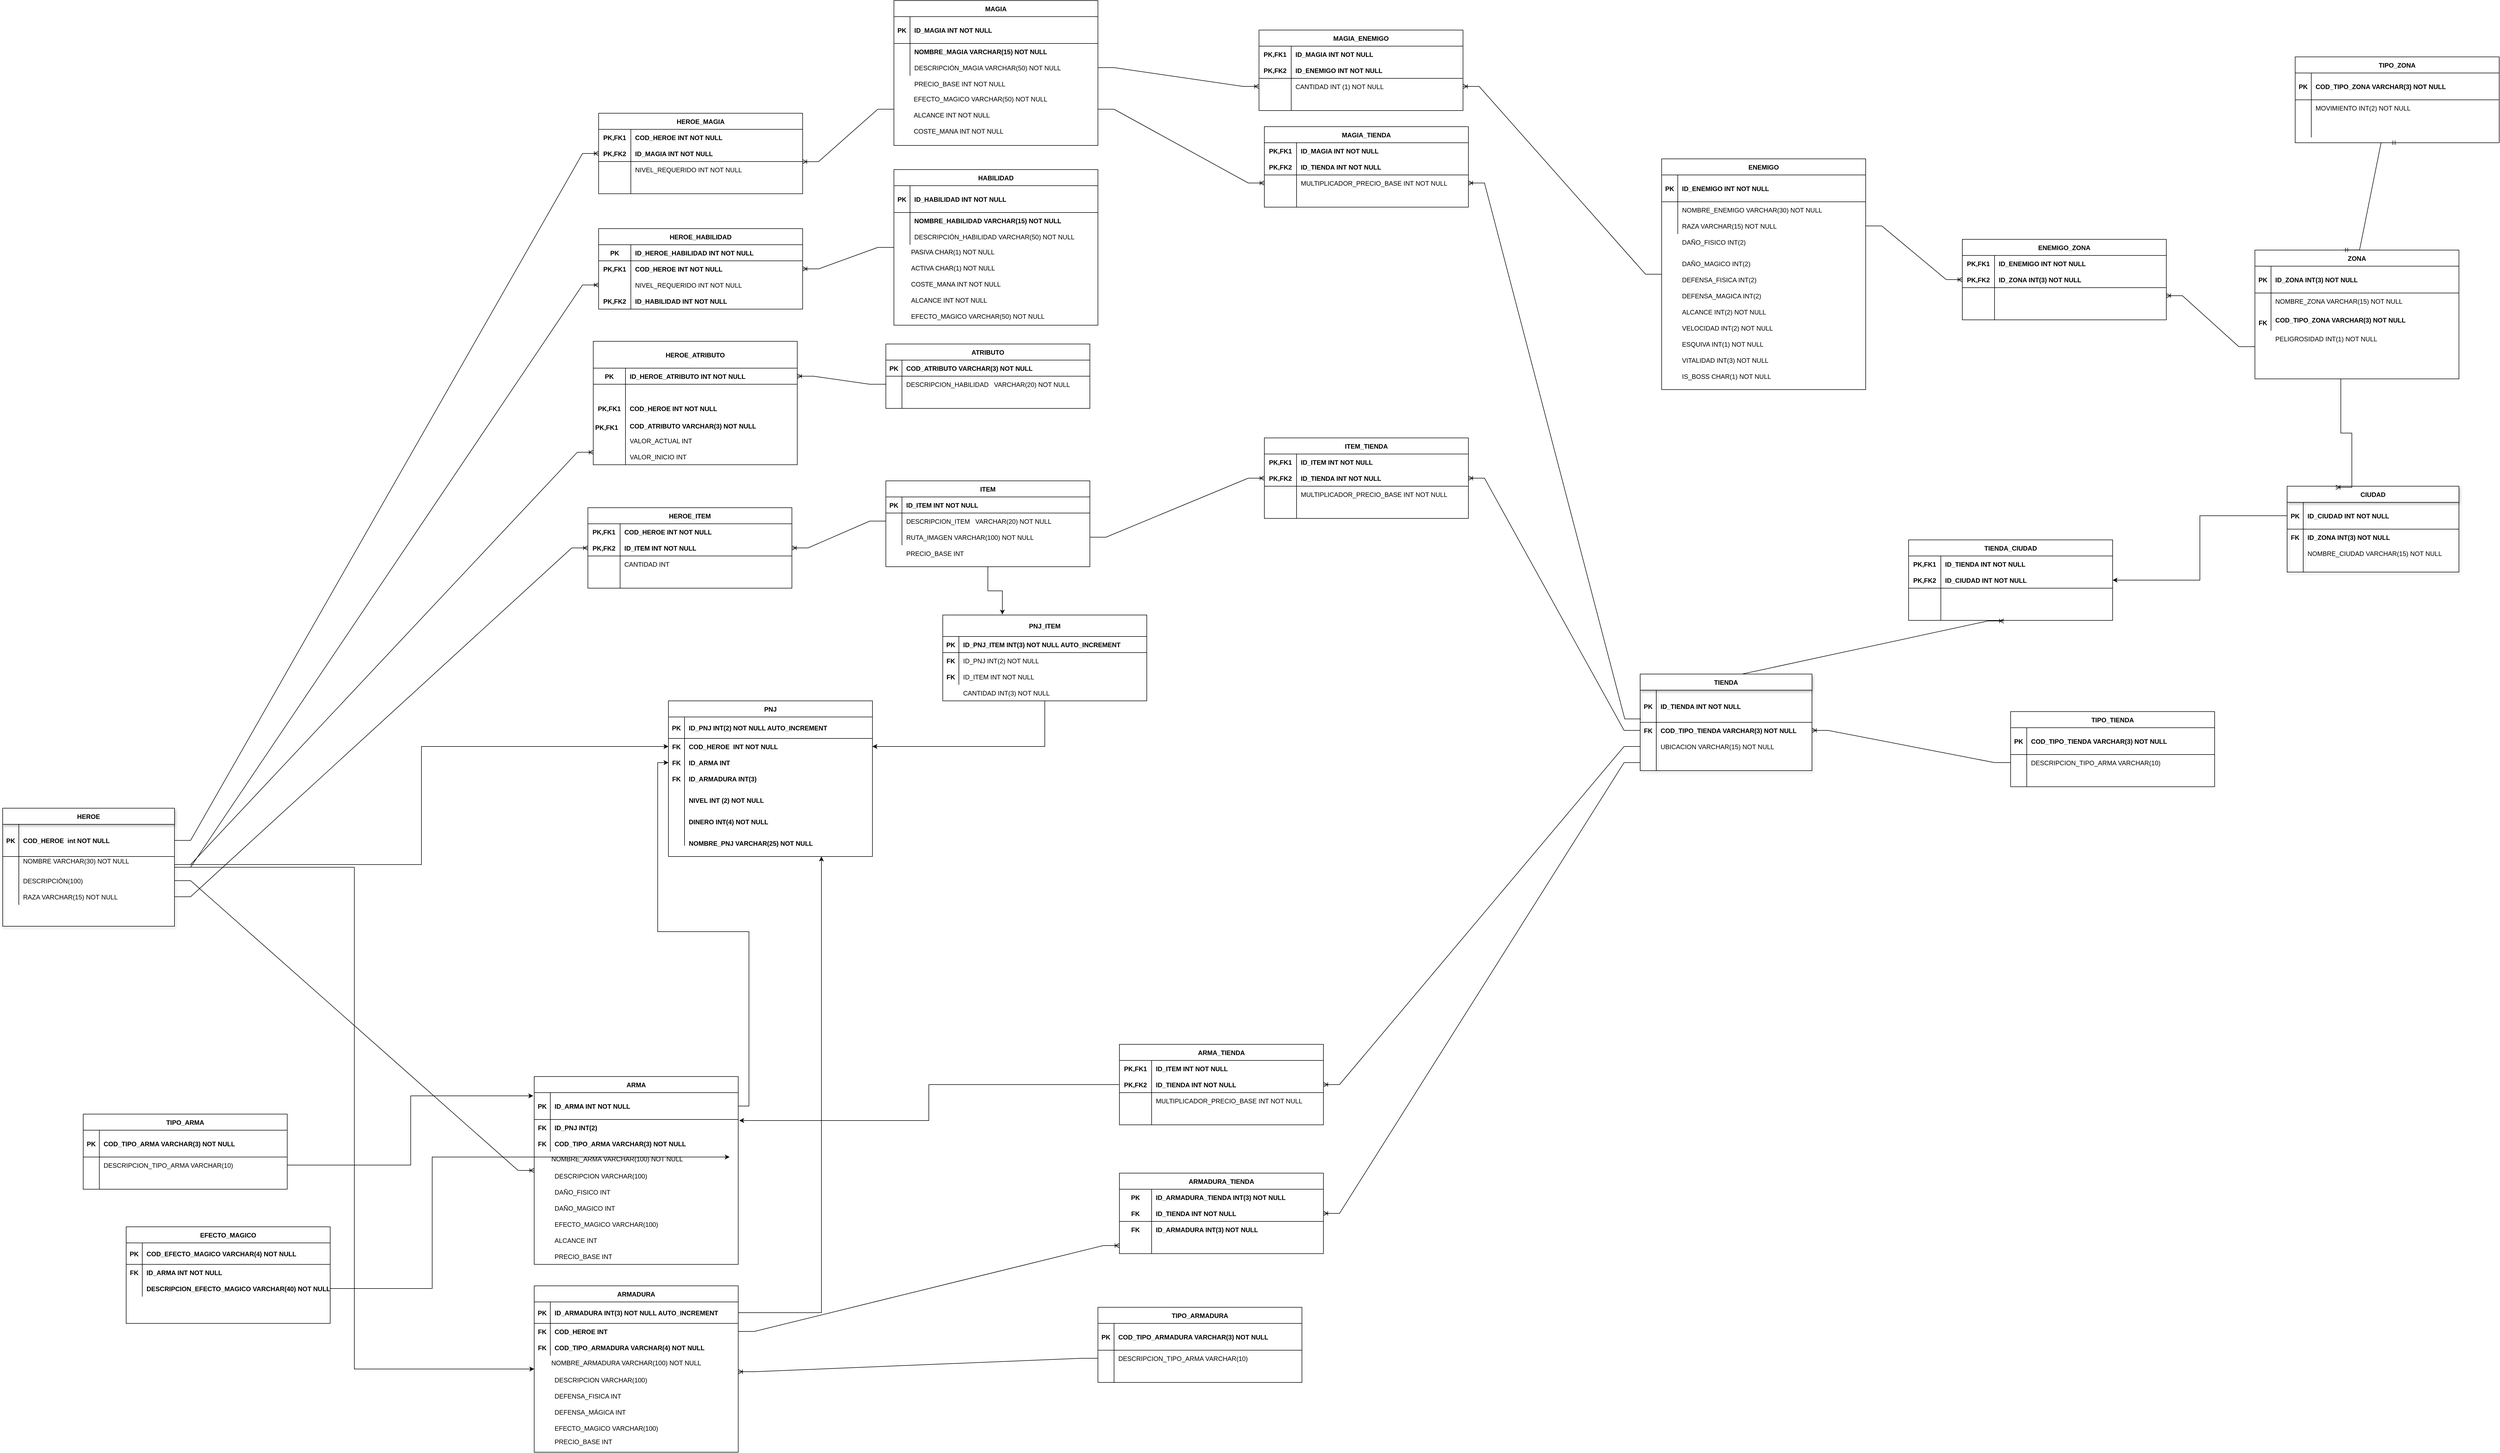<mxfile version="20.3.0" type="device"><diagram id="R2lEEEUBdFMjLlhIrx00" name="Page-1"><mxGraphModel dx="2347" dy="2011" grid="1" gridSize="10" guides="1" tooltips="1" connect="1" arrows="1" fold="1" page="1" pageScale="1" pageWidth="850" pageHeight="1100" math="0" shadow="0" extFonts="Permanent Marker^https://fonts.googleapis.com/css?family=Permanent+Marker"><root><mxCell id="0"/><mxCell id="1" parent="0"/><mxCell id="C-vyLk0tnHw3VtMMgP7b-13" value="ATRIBUTO" style="shape=table;startSize=30;container=1;collapsible=1;childLayout=tableLayout;fixedRows=1;rowLines=0;fontStyle=1;align=center;resizeLast=1;" parent="1" vertex="1"><mxGeometry x="1085" y="-195" width="380" height="120" as="geometry"/></mxCell><mxCell id="C-vyLk0tnHw3VtMMgP7b-14" value="" style="shape=partialRectangle;collapsible=0;dropTarget=0;pointerEvents=0;fillColor=none;points=[[0,0.5],[1,0.5]];portConstraint=eastwest;top=0;left=0;right=0;bottom=1;" parent="C-vyLk0tnHw3VtMMgP7b-13" vertex="1"><mxGeometry y="30" width="380" height="30" as="geometry"/></mxCell><mxCell id="C-vyLk0tnHw3VtMMgP7b-15" value="PK" style="shape=partialRectangle;overflow=hidden;connectable=0;fillColor=none;top=0;left=0;bottom=0;right=0;fontStyle=1;" parent="C-vyLk0tnHw3VtMMgP7b-14" vertex="1"><mxGeometry width="30" height="30" as="geometry"><mxRectangle width="30" height="30" as="alternateBounds"/></mxGeometry></mxCell><mxCell id="C-vyLk0tnHw3VtMMgP7b-16" value="COD_ATRIBUTO VARCHAR(3) NOT NULL" style="shape=partialRectangle;overflow=hidden;connectable=0;fillColor=none;top=0;left=0;bottom=0;right=0;align=left;spacingLeft=6;fontStyle=1;" parent="C-vyLk0tnHw3VtMMgP7b-14" vertex="1"><mxGeometry x="30" width="350" height="30" as="geometry"><mxRectangle width="350" height="30" as="alternateBounds"/></mxGeometry></mxCell><mxCell id="C-vyLk0tnHw3VtMMgP7b-17" value="" style="shape=partialRectangle;collapsible=0;dropTarget=0;pointerEvents=0;fillColor=none;points=[[0,0.5],[1,0.5]];portConstraint=eastwest;top=0;left=0;right=0;bottom=0;" parent="C-vyLk0tnHw3VtMMgP7b-13" vertex="1"><mxGeometry y="60" width="380" height="30" as="geometry"/></mxCell><mxCell id="C-vyLk0tnHw3VtMMgP7b-18" value="" style="shape=partialRectangle;overflow=hidden;connectable=0;fillColor=none;top=0;left=0;bottom=0;right=0;" parent="C-vyLk0tnHw3VtMMgP7b-17" vertex="1"><mxGeometry width="30" height="30" as="geometry"><mxRectangle width="30" height="30" as="alternateBounds"/></mxGeometry></mxCell><mxCell id="C-vyLk0tnHw3VtMMgP7b-19" value="DESCRIPCION_HABILIDAD   VARCHAR(20) NOT NULL" style="shape=partialRectangle;overflow=hidden;connectable=0;fillColor=none;top=0;left=0;bottom=0;right=0;align=left;spacingLeft=6;" parent="C-vyLk0tnHw3VtMMgP7b-17" vertex="1"><mxGeometry x="30" width="350" height="30" as="geometry"><mxRectangle width="350" height="30" as="alternateBounds"/></mxGeometry></mxCell><mxCell id="C-vyLk0tnHw3VtMMgP7b-20" value="" style="shape=partialRectangle;collapsible=0;dropTarget=0;pointerEvents=0;fillColor=none;points=[[0,0.5],[1,0.5]];portConstraint=eastwest;top=0;left=0;right=0;bottom=0;" parent="C-vyLk0tnHw3VtMMgP7b-13" vertex="1"><mxGeometry y="90" width="380" height="30" as="geometry"/></mxCell><mxCell id="C-vyLk0tnHw3VtMMgP7b-21" value="" style="shape=partialRectangle;overflow=hidden;connectable=0;fillColor=none;top=0;left=0;bottom=0;right=0;" parent="C-vyLk0tnHw3VtMMgP7b-20" vertex="1"><mxGeometry width="30" height="30" as="geometry"><mxRectangle width="30" height="30" as="alternateBounds"/></mxGeometry></mxCell><mxCell id="C-vyLk0tnHw3VtMMgP7b-22" value="" style="shape=partialRectangle;overflow=hidden;connectable=0;fillColor=none;top=0;left=0;bottom=0;right=0;align=left;spacingLeft=6;" parent="C-vyLk0tnHw3VtMMgP7b-20" vertex="1"><mxGeometry x="30" width="350" height="30" as="geometry"><mxRectangle width="350" height="30" as="alternateBounds"/></mxGeometry></mxCell><mxCell id="NwEuRsdq8ke5iZzhpdfF-38" style="edgeStyle=orthogonalEdgeStyle;rounded=0;orthogonalLoop=1;jettySize=auto;html=1;entryX=0;entryY=0.5;entryDx=0;entryDy=0;" edge="1" parent="1" source="cMluXOahS8nYFW1Rnrok-14" target="cMluXOahS8nYFW1Rnrok-131"><mxGeometry relative="1" as="geometry"/></mxCell><mxCell id="cMluXOahS8nYFW1Rnrok-14" value="HEROE" style="shape=table;startSize=30;container=1;collapsible=1;childLayout=tableLayout;fixedRows=1;rowLines=0;fontStyle=1;align=center;resizeLast=1;shadow=1;" parent="1" vertex="1"><mxGeometry x="-560" y="670" width="320" height="220" as="geometry"/></mxCell><mxCell id="cMluXOahS8nYFW1Rnrok-15" value="" style="shape=tableRow;horizontal=0;startSize=0;swimlaneHead=0;swimlaneBody=0;fillColor=none;collapsible=0;dropTarget=0;points=[[0,0.5],[1,0.5]];portConstraint=eastwest;top=0;left=0;right=0;bottom=1;" parent="cMluXOahS8nYFW1Rnrok-14" vertex="1"><mxGeometry y="30" width="320" height="60" as="geometry"/></mxCell><mxCell id="cMluXOahS8nYFW1Rnrok-16" value="PK" style="shape=partialRectangle;connectable=0;fillColor=none;top=0;left=0;bottom=0;right=0;fontStyle=1;overflow=hidden;" parent="cMluXOahS8nYFW1Rnrok-15" vertex="1"><mxGeometry width="30" height="60" as="geometry"><mxRectangle width="30" height="60" as="alternateBounds"/></mxGeometry></mxCell><mxCell id="cMluXOahS8nYFW1Rnrok-17" value="COD_HEROE  int NOT NULL" style="shape=partialRectangle;connectable=0;fillColor=none;top=0;left=0;bottom=0;right=0;align=left;spacingLeft=6;fontStyle=1;overflow=hidden;" parent="cMluXOahS8nYFW1Rnrok-15" vertex="1"><mxGeometry x="30" width="290" height="60" as="geometry"><mxRectangle width="290" height="60" as="alternateBounds"/></mxGeometry></mxCell><mxCell id="cMluXOahS8nYFW1Rnrok-18" value="" style="shape=tableRow;horizontal=0;startSize=0;swimlaneHead=0;swimlaneBody=0;fillColor=none;collapsible=0;dropTarget=0;points=[[0,0.5],[1,0.5]];portConstraint=eastwest;top=0;left=0;right=0;bottom=0;" parent="cMluXOahS8nYFW1Rnrok-14" vertex="1"><mxGeometry y="90" width="320" height="30" as="geometry"/></mxCell><mxCell id="cMluXOahS8nYFW1Rnrok-19" value="" style="shape=partialRectangle;connectable=0;fillColor=none;top=0;left=0;bottom=0;right=0;editable=1;overflow=hidden;" parent="cMluXOahS8nYFW1Rnrok-18" vertex="1"><mxGeometry width="30" height="30" as="geometry"><mxRectangle width="30" height="30" as="alternateBounds"/></mxGeometry></mxCell><mxCell id="cMluXOahS8nYFW1Rnrok-20" value="NOMBRE VARCHAR(30) NOT NULL&#10;" style="shape=partialRectangle;connectable=0;fillColor=none;top=0;left=0;bottom=0;right=0;align=left;spacingLeft=6;overflow=hidden;" parent="cMluXOahS8nYFW1Rnrok-18" vertex="1"><mxGeometry x="30" width="290" height="30" as="geometry"><mxRectangle width="290" height="30" as="alternateBounds"/></mxGeometry></mxCell><mxCell id="cMluXOahS8nYFW1Rnrok-24" value="" style="shape=tableRow;horizontal=0;startSize=0;swimlaneHead=0;swimlaneBody=0;fillColor=none;collapsible=0;dropTarget=0;points=[[0,0.5],[1,0.5]];portConstraint=eastwest;top=0;left=0;right=0;bottom=0;" parent="cMluXOahS8nYFW1Rnrok-14" vertex="1"><mxGeometry y="120" width="320" height="30" as="geometry"/></mxCell><mxCell id="cMluXOahS8nYFW1Rnrok-25" value="" style="shape=partialRectangle;connectable=0;fillColor=none;top=0;left=0;bottom=0;right=0;editable=1;overflow=hidden;" parent="cMluXOahS8nYFW1Rnrok-24" vertex="1"><mxGeometry width="30" height="30" as="geometry"><mxRectangle width="30" height="30" as="alternateBounds"/></mxGeometry></mxCell><mxCell id="cMluXOahS8nYFW1Rnrok-26" value="DESCRIPCIÓN(100)" style="shape=partialRectangle;connectable=0;fillColor=none;top=0;left=0;bottom=0;right=0;align=left;spacingLeft=6;overflow=hidden;" parent="cMluXOahS8nYFW1Rnrok-24" vertex="1"><mxGeometry x="30" width="290" height="30" as="geometry"><mxRectangle width="290" height="30" as="alternateBounds"/></mxGeometry></mxCell><mxCell id="cMluXOahS8nYFW1Rnrok-21" value="" style="shape=tableRow;horizontal=0;startSize=0;swimlaneHead=0;swimlaneBody=0;fillColor=none;collapsible=0;dropTarget=0;points=[[0,0.5],[1,0.5]];portConstraint=eastwest;top=0;left=0;right=0;bottom=0;" parent="cMluXOahS8nYFW1Rnrok-14" vertex="1"><mxGeometry y="150" width="320" height="30" as="geometry"/></mxCell><mxCell id="cMluXOahS8nYFW1Rnrok-22" value="" style="shape=partialRectangle;connectable=0;fillColor=none;top=0;left=0;bottom=0;right=0;editable=1;overflow=hidden;" parent="cMluXOahS8nYFW1Rnrok-21" vertex="1"><mxGeometry width="30" height="30" as="geometry"><mxRectangle width="30" height="30" as="alternateBounds"/></mxGeometry></mxCell><mxCell id="cMluXOahS8nYFW1Rnrok-23" value="RAZA VARCHAR(15) NOT NULL" style="shape=partialRectangle;connectable=0;fillColor=none;top=0;left=0;bottom=0;right=0;align=left;spacingLeft=6;overflow=hidden;" parent="cMluXOahS8nYFW1Rnrok-21" vertex="1"><mxGeometry x="30" width="290" height="30" as="geometry"><mxRectangle width="290" height="30" as="alternateBounds"/></mxGeometry></mxCell><mxCell id="cMluXOahS8nYFW1Rnrok-46" value="" style="edgeStyle=entityRelationEdgeStyle;fontSize=12;html=1;endArrow=ERoneToMany;rounded=0;entryX=0.001;entryY=0.224;entryDx=0;entryDy=0;entryPerimeter=0;exitX=1;exitY=0.5;exitDx=0;exitDy=0;" parent="1" source="cMluXOahS8nYFW1Rnrok-18" target="cMluXOahS8nYFW1Rnrok-54" edge="1"><mxGeometry width="100" height="100" relative="1" as="geometry"><mxPoint x="420" y="230" as="sourcePoint"/><mxPoint x="548.6" y="197.01" as="targetPoint"/></mxGeometry></mxCell><mxCell id="cMluXOahS8nYFW1Rnrok-47" value="HEROE_ATRIBUTO" style="shape=table;startSize=50;container=1;collapsible=1;childLayout=tableLayout;fixedRows=1;rowLines=0;fontStyle=1;align=center;resizeLast=1;" parent="1" vertex="1"><mxGeometry x="540" y="-200" width="380" height="230" as="geometry"/></mxCell><mxCell id="cMluXOahS8nYFW1Rnrok-51" value="" style="shape=tableRow;horizontal=0;startSize=0;swimlaneHead=0;swimlaneBody=0;fillColor=none;collapsible=0;dropTarget=0;points=[[0,0.5],[1,0.5]];portConstraint=eastwest;top=0;left=0;right=0;bottom=1;" parent="cMluXOahS8nYFW1Rnrok-47" vertex="1"><mxGeometry y="50" width="380" height="30" as="geometry"/></mxCell><mxCell id="cMluXOahS8nYFW1Rnrok-52" value="PK" style="shape=partialRectangle;connectable=0;fillColor=none;top=0;left=0;bottom=0;right=0;fontStyle=1;overflow=hidden;" parent="cMluXOahS8nYFW1Rnrok-51" vertex="1"><mxGeometry width="60" height="30" as="geometry"><mxRectangle width="60" height="30" as="alternateBounds"/></mxGeometry></mxCell><mxCell id="cMluXOahS8nYFW1Rnrok-53" value="ID_HEROE_ATRIBUTO INT NOT NULL" style="shape=partialRectangle;connectable=0;fillColor=none;top=0;left=0;bottom=0;right=0;align=left;spacingLeft=6;fontStyle=1;overflow=hidden;" parent="cMluXOahS8nYFW1Rnrok-51" vertex="1"><mxGeometry x="60" width="320" height="30" as="geometry"><mxRectangle width="320" height="30" as="alternateBounds"/></mxGeometry></mxCell><mxCell id="cMluXOahS8nYFW1Rnrok-48" value="" style="shape=tableRow;horizontal=0;startSize=0;swimlaneHead=0;swimlaneBody=0;fillColor=none;collapsible=0;dropTarget=0;points=[[0,0.5],[1,0.5]];portConstraint=eastwest;top=0;left=0;right=0;bottom=0;" parent="cMluXOahS8nYFW1Rnrok-47" vertex="1"><mxGeometry y="80" width="380" height="90" as="geometry"/></mxCell><mxCell id="cMluXOahS8nYFW1Rnrok-49" value="PK,FK1" style="shape=partialRectangle;connectable=0;fillColor=none;top=0;left=0;bottom=0;right=0;fontStyle=1;overflow=hidden;" parent="cMluXOahS8nYFW1Rnrok-48" vertex="1"><mxGeometry width="60" height="90" as="geometry"><mxRectangle width="60" height="90" as="alternateBounds"/></mxGeometry></mxCell><mxCell id="cMluXOahS8nYFW1Rnrok-50" value="COD_HEROE INT NOT NULL" style="shape=partialRectangle;connectable=0;fillColor=none;top=0;left=0;bottom=0;right=0;align=left;spacingLeft=6;fontStyle=1;overflow=hidden;" parent="cMluXOahS8nYFW1Rnrok-48" vertex="1"><mxGeometry x="60" width="320" height="90" as="geometry"><mxRectangle width="320" height="90" as="alternateBounds"/></mxGeometry></mxCell><mxCell id="cMluXOahS8nYFW1Rnrok-57" value="" style="shape=tableRow;horizontal=0;startSize=0;swimlaneHead=0;swimlaneBody=0;fillColor=none;collapsible=0;dropTarget=0;points=[[0,0.5],[1,0.5]];portConstraint=eastwest;top=0;left=0;right=0;bottom=0;" parent="cMluXOahS8nYFW1Rnrok-47" vertex="1"><mxGeometry y="170" width="380" height="30" as="geometry"/></mxCell><mxCell id="cMluXOahS8nYFW1Rnrok-58" value="" style="shape=partialRectangle;connectable=0;fillColor=none;top=0;left=0;bottom=0;right=0;editable=1;overflow=hidden;" parent="cMluXOahS8nYFW1Rnrok-57" vertex="1"><mxGeometry width="60" height="30" as="geometry"><mxRectangle width="60" height="30" as="alternateBounds"/></mxGeometry></mxCell><mxCell id="cMluXOahS8nYFW1Rnrok-59" value="VALOR_ACTUAL INT " style="shape=partialRectangle;connectable=0;fillColor=none;top=0;left=0;bottom=0;right=0;align=left;spacingLeft=6;overflow=hidden;" parent="cMluXOahS8nYFW1Rnrok-57" vertex="1"><mxGeometry x="60" width="320" height="30" as="geometry"><mxRectangle width="320" height="30" as="alternateBounds"/></mxGeometry></mxCell><mxCell id="cMluXOahS8nYFW1Rnrok-54" value="" style="shape=tableRow;horizontal=0;startSize=0;swimlaneHead=0;swimlaneBody=0;fillColor=none;collapsible=0;dropTarget=0;points=[[0,0.5],[1,0.5]];portConstraint=eastwest;top=0;left=0;right=0;bottom=0;" parent="cMluXOahS8nYFW1Rnrok-47" vertex="1"><mxGeometry y="200" width="380" height="30" as="geometry"/></mxCell><mxCell id="cMluXOahS8nYFW1Rnrok-55" value="" style="shape=partialRectangle;connectable=0;fillColor=none;top=0;left=0;bottom=0;right=0;editable=1;overflow=hidden;" parent="cMluXOahS8nYFW1Rnrok-54" vertex="1"><mxGeometry width="60" height="30" as="geometry"><mxRectangle width="60" height="30" as="alternateBounds"/></mxGeometry></mxCell><mxCell id="cMluXOahS8nYFW1Rnrok-56" value="VALOR_INICIO INT " style="shape=partialRectangle;connectable=0;fillColor=none;top=0;left=0;bottom=0;right=0;align=left;spacingLeft=6;overflow=hidden;" parent="cMluXOahS8nYFW1Rnrok-54" vertex="1"><mxGeometry x="60" width="320" height="30" as="geometry"><mxRectangle width="320" height="30" as="alternateBounds"/></mxGeometry></mxCell><mxCell id="NwEuRsdq8ke5iZzhpdfF-60" style="edgeStyle=orthogonalEdgeStyle;rounded=0;orthogonalLoop=1;jettySize=auto;html=1;entryX=0.292;entryY=-0.006;entryDx=0;entryDy=0;entryPerimeter=0;" edge="1" parent="1" source="cMluXOahS8nYFW1Rnrok-61" target="NwEuRsdq8ke5iZzhpdfF-47"><mxGeometry relative="1" as="geometry"/></mxCell><mxCell id="cMluXOahS8nYFW1Rnrok-61" value="ITEM" style="shape=table;startSize=30;container=1;collapsible=1;childLayout=tableLayout;fixedRows=1;rowLines=0;fontStyle=1;align=center;resizeLast=1;" parent="1" vertex="1"><mxGeometry x="1085" y="60" width="380" height="160" as="geometry"/></mxCell><mxCell id="cMluXOahS8nYFW1Rnrok-62" value="" style="shape=partialRectangle;collapsible=0;dropTarget=0;pointerEvents=0;fillColor=none;points=[[0,0.5],[1,0.5]];portConstraint=eastwest;top=0;left=0;right=0;bottom=1;" parent="cMluXOahS8nYFW1Rnrok-61" vertex="1"><mxGeometry y="30" width="380" height="30" as="geometry"/></mxCell><mxCell id="cMluXOahS8nYFW1Rnrok-63" value="PK" style="shape=partialRectangle;overflow=hidden;connectable=0;fillColor=none;top=0;left=0;bottom=0;right=0;fontStyle=1;" parent="cMluXOahS8nYFW1Rnrok-62" vertex="1"><mxGeometry width="30" height="30" as="geometry"><mxRectangle width="30" height="30" as="alternateBounds"/></mxGeometry></mxCell><mxCell id="cMluXOahS8nYFW1Rnrok-64" value="ID_ITEM INT NOT NULL" style="shape=partialRectangle;overflow=hidden;connectable=0;fillColor=none;top=0;left=0;bottom=0;right=0;align=left;spacingLeft=6;fontStyle=1;" parent="cMluXOahS8nYFW1Rnrok-62" vertex="1"><mxGeometry x="30" width="350" height="30" as="geometry"><mxRectangle width="350" height="30" as="alternateBounds"/></mxGeometry></mxCell><mxCell id="cMluXOahS8nYFW1Rnrok-65" value="" style="shape=partialRectangle;collapsible=0;dropTarget=0;pointerEvents=0;fillColor=none;points=[[0,0.5],[1,0.5]];portConstraint=eastwest;top=0;left=0;right=0;bottom=0;" parent="cMluXOahS8nYFW1Rnrok-61" vertex="1"><mxGeometry y="60" width="380" height="30" as="geometry"/></mxCell><mxCell id="cMluXOahS8nYFW1Rnrok-66" value="" style="shape=partialRectangle;overflow=hidden;connectable=0;fillColor=none;top=0;left=0;bottom=0;right=0;" parent="cMluXOahS8nYFW1Rnrok-65" vertex="1"><mxGeometry width="30" height="30" as="geometry"><mxRectangle width="30" height="30" as="alternateBounds"/></mxGeometry></mxCell><mxCell id="cMluXOahS8nYFW1Rnrok-67" value="DESCRIPCION_ITEM   VARCHAR(20) NOT NULL" style="shape=partialRectangle;overflow=hidden;connectable=0;fillColor=none;top=0;left=0;bottom=0;right=0;align=left;spacingLeft=6;" parent="cMluXOahS8nYFW1Rnrok-65" vertex="1"><mxGeometry x="30" width="350" height="30" as="geometry"><mxRectangle width="350" height="30" as="alternateBounds"/></mxGeometry></mxCell><mxCell id="cMluXOahS8nYFW1Rnrok-68" value="" style="shape=partialRectangle;collapsible=0;dropTarget=0;pointerEvents=0;fillColor=none;points=[[0,0.5],[1,0.5]];portConstraint=eastwest;top=0;left=0;right=0;bottom=0;" parent="cMluXOahS8nYFW1Rnrok-61" vertex="1"><mxGeometry y="90" width="380" height="30" as="geometry"/></mxCell><mxCell id="cMluXOahS8nYFW1Rnrok-69" value="" style="shape=partialRectangle;overflow=hidden;connectable=0;fillColor=none;top=0;left=0;bottom=0;right=0;" parent="cMluXOahS8nYFW1Rnrok-68" vertex="1"><mxGeometry width="30" height="30" as="geometry"><mxRectangle width="30" height="30" as="alternateBounds"/></mxGeometry></mxCell><mxCell id="cMluXOahS8nYFW1Rnrok-70" value="RUTA_IMAGEN VARCHAR(100) NOT NULL" style="shape=partialRectangle;overflow=hidden;connectable=0;fillColor=none;top=0;left=0;bottom=0;right=0;align=left;spacingLeft=6;" parent="cMluXOahS8nYFW1Rnrok-68" vertex="1"><mxGeometry x="30" width="350" height="30" as="geometry"><mxRectangle width="350" height="30" as="alternateBounds"/></mxGeometry></mxCell><mxCell id="cMluXOahS8nYFW1Rnrok-71" value="HEROE_ITEM" style="shape=table;startSize=30;container=1;collapsible=1;childLayout=tableLayout;fixedRows=1;rowLines=0;fontStyle=1;align=center;resizeLast=1;" parent="1" vertex="1"><mxGeometry x="530" y="110" width="380" height="150" as="geometry"/></mxCell><mxCell id="cMluXOahS8nYFW1Rnrok-72" value="" style="shape=tableRow;horizontal=0;startSize=0;swimlaneHead=0;swimlaneBody=0;fillColor=none;collapsible=0;dropTarget=0;points=[[0,0.5],[1,0.5]];portConstraint=eastwest;top=0;left=0;right=0;bottom=0;" parent="cMluXOahS8nYFW1Rnrok-71" vertex="1"><mxGeometry y="30" width="380" height="30" as="geometry"/></mxCell><mxCell id="cMluXOahS8nYFW1Rnrok-73" value="PK,FK1" style="shape=partialRectangle;connectable=0;fillColor=none;top=0;left=0;bottom=0;right=0;fontStyle=1;overflow=hidden;" parent="cMluXOahS8nYFW1Rnrok-72" vertex="1"><mxGeometry width="60" height="30" as="geometry"><mxRectangle width="60" height="30" as="alternateBounds"/></mxGeometry></mxCell><mxCell id="cMluXOahS8nYFW1Rnrok-74" value="COD_HEROE INT NOT NULL" style="shape=partialRectangle;connectable=0;fillColor=none;top=0;left=0;bottom=0;right=0;align=left;spacingLeft=6;fontStyle=1;overflow=hidden;" parent="cMluXOahS8nYFW1Rnrok-72" vertex="1"><mxGeometry x="60" width="320" height="30" as="geometry"><mxRectangle width="320" height="30" as="alternateBounds"/></mxGeometry></mxCell><mxCell id="cMluXOahS8nYFW1Rnrok-75" value="" style="shape=tableRow;horizontal=0;startSize=0;swimlaneHead=0;swimlaneBody=0;fillColor=none;collapsible=0;dropTarget=0;points=[[0,0.5],[1,0.5]];portConstraint=eastwest;top=0;left=0;right=0;bottom=1;" parent="cMluXOahS8nYFW1Rnrok-71" vertex="1"><mxGeometry y="60" width="380" height="30" as="geometry"/></mxCell><mxCell id="cMluXOahS8nYFW1Rnrok-76" value="PK,FK2" style="shape=partialRectangle;connectable=0;fillColor=none;top=0;left=0;bottom=0;right=0;fontStyle=1;overflow=hidden;" parent="cMluXOahS8nYFW1Rnrok-75" vertex="1"><mxGeometry width="60" height="30" as="geometry"><mxRectangle width="60" height="30" as="alternateBounds"/></mxGeometry></mxCell><mxCell id="cMluXOahS8nYFW1Rnrok-77" value="ID_ITEM INT NOT NULL" style="shape=partialRectangle;connectable=0;fillColor=none;top=0;left=0;bottom=0;right=0;align=left;spacingLeft=6;fontStyle=1;overflow=hidden;" parent="cMluXOahS8nYFW1Rnrok-75" vertex="1"><mxGeometry x="60" width="320" height="30" as="geometry"><mxRectangle width="320" height="30" as="alternateBounds"/></mxGeometry></mxCell><mxCell id="cMluXOahS8nYFW1Rnrok-78" value="" style="shape=tableRow;horizontal=0;startSize=0;swimlaneHead=0;swimlaneBody=0;fillColor=none;collapsible=0;dropTarget=0;points=[[0,0.5],[1,0.5]];portConstraint=eastwest;top=0;left=0;right=0;bottom=0;" parent="cMluXOahS8nYFW1Rnrok-71" vertex="1"><mxGeometry y="90" width="380" height="30" as="geometry"/></mxCell><mxCell id="cMluXOahS8nYFW1Rnrok-79" value="" style="shape=partialRectangle;connectable=0;fillColor=none;top=0;left=0;bottom=0;right=0;editable=1;overflow=hidden;" parent="cMluXOahS8nYFW1Rnrok-78" vertex="1"><mxGeometry width="60" height="30" as="geometry"><mxRectangle width="60" height="30" as="alternateBounds"/></mxGeometry></mxCell><mxCell id="cMluXOahS8nYFW1Rnrok-80" value="CANTIDAD INT" style="shape=partialRectangle;connectable=0;fillColor=none;top=0;left=0;bottom=0;right=0;align=left;spacingLeft=6;overflow=hidden;" parent="cMluXOahS8nYFW1Rnrok-78" vertex="1"><mxGeometry x="60" width="320" height="30" as="geometry"><mxRectangle width="320" height="30" as="alternateBounds"/></mxGeometry></mxCell><mxCell id="cMluXOahS8nYFW1Rnrok-81" value="" style="shape=tableRow;horizontal=0;startSize=0;swimlaneHead=0;swimlaneBody=0;fillColor=none;collapsible=0;dropTarget=0;points=[[0,0.5],[1,0.5]];portConstraint=eastwest;top=0;left=0;right=0;bottom=0;" parent="cMluXOahS8nYFW1Rnrok-71" vertex="1"><mxGeometry y="120" width="380" height="30" as="geometry"/></mxCell><mxCell id="cMluXOahS8nYFW1Rnrok-82" value="" style="shape=partialRectangle;connectable=0;fillColor=none;top=0;left=0;bottom=0;right=0;editable=1;overflow=hidden;" parent="cMluXOahS8nYFW1Rnrok-81" vertex="1"><mxGeometry width="60" height="30" as="geometry"><mxRectangle width="60" height="30" as="alternateBounds"/></mxGeometry></mxCell><mxCell id="cMluXOahS8nYFW1Rnrok-83" value="" style="shape=partialRectangle;connectable=0;fillColor=none;top=0;left=0;bottom=0;right=0;align=left;spacingLeft=6;overflow=hidden;" parent="cMluXOahS8nYFW1Rnrok-81" vertex="1"><mxGeometry x="60" width="320" height="30" as="geometry"><mxRectangle width="320" height="30" as="alternateBounds"/></mxGeometry></mxCell><mxCell id="cMluXOahS8nYFW1Rnrok-84" value="" style="edgeStyle=entityRelationEdgeStyle;fontSize=12;html=1;endArrow=ERoneToMany;rounded=0;entryX=0;entryY=0.5;entryDx=0;entryDy=0;exitX=1;exitY=0.5;exitDx=0;exitDy=0;" parent="1" source="cMluXOahS8nYFW1Rnrok-21" target="cMluXOahS8nYFW1Rnrok-75" edge="1"><mxGeometry width="100" height="100" relative="1" as="geometry"><mxPoint x="370" y="578.28" as="sourcePoint"/><mxPoint x="530.38" y="380" as="targetPoint"/></mxGeometry></mxCell><mxCell id="cMluXOahS8nYFW1Rnrok-85" value="" style="edgeStyle=entityRelationEdgeStyle;fontSize=12;html=1;endArrow=ERoneToMany;rounded=0;entryX=1;entryY=0.5;entryDx=0;entryDy=0;exitX=0;exitY=0.5;exitDx=0;exitDy=0;" parent="1" source="cMluXOahS8nYFW1Rnrok-65" target="cMluXOahS8nYFW1Rnrok-75" edge="1"><mxGeometry width="100" height="100" relative="1" as="geometry"><mxPoint x="1055" y="653.25" as="sourcePoint"/><mxPoint x="905.14" y="650.0" as="targetPoint"/></mxGeometry></mxCell><mxCell id="cMluXOahS8nYFW1Rnrok-87" value="ARMA" style="shape=table;startSize=30;container=1;collapsible=1;childLayout=tableLayout;fixedRows=1;rowLines=0;fontStyle=1;align=center;resizeLast=1;" parent="1" vertex="1"><mxGeometry x="430" y="1170" width="380" height="350" as="geometry"/></mxCell><mxCell id="cMluXOahS8nYFW1Rnrok-88" value="" style="shape=partialRectangle;collapsible=0;dropTarget=0;pointerEvents=0;fillColor=none;points=[[0,0.5],[1,0.5]];portConstraint=eastwest;top=0;left=0;right=0;bottom=1;" parent="cMluXOahS8nYFW1Rnrok-87" vertex="1"><mxGeometry y="30" width="380" height="50" as="geometry"/></mxCell><mxCell id="cMluXOahS8nYFW1Rnrok-89" value="PK" style="shape=partialRectangle;overflow=hidden;connectable=0;fillColor=none;top=0;left=0;bottom=0;right=0;fontStyle=1;" parent="cMluXOahS8nYFW1Rnrok-88" vertex="1"><mxGeometry width="30" height="50" as="geometry"><mxRectangle width="30" height="50" as="alternateBounds"/></mxGeometry></mxCell><mxCell id="cMluXOahS8nYFW1Rnrok-90" value="ID_ARMA INT NOT NULL" style="shape=partialRectangle;overflow=hidden;connectable=0;fillColor=none;top=0;left=0;bottom=0;right=0;align=left;spacingLeft=6;fontStyle=1;" parent="cMluXOahS8nYFW1Rnrok-88" vertex="1"><mxGeometry x="30" width="350" height="50" as="geometry"><mxRectangle width="350" height="50" as="alternateBounds"/></mxGeometry></mxCell><mxCell id="cMluXOahS8nYFW1Rnrok-91" value="" style="shape=partialRectangle;collapsible=0;dropTarget=0;pointerEvents=0;fillColor=none;points=[[0,0.5],[1,0.5]];portConstraint=eastwest;top=0;left=0;right=0;bottom=0;" parent="cMluXOahS8nYFW1Rnrok-87" vertex="1"><mxGeometry y="80" width="380" height="30" as="geometry"/></mxCell><mxCell id="cMluXOahS8nYFW1Rnrok-92" value="FK" style="shape=partialRectangle;overflow=hidden;connectable=0;fillColor=none;top=0;left=0;bottom=0;right=0;fontStyle=1" parent="cMluXOahS8nYFW1Rnrok-91" vertex="1"><mxGeometry width="30" height="30" as="geometry"><mxRectangle width="30" height="30" as="alternateBounds"/></mxGeometry></mxCell><mxCell id="cMluXOahS8nYFW1Rnrok-93" value="ID_PNJ INT(2) " style="shape=partialRectangle;overflow=hidden;connectable=0;fillColor=none;top=0;left=0;bottom=0;right=0;align=left;spacingLeft=6;fontStyle=1" parent="cMluXOahS8nYFW1Rnrok-91" vertex="1"><mxGeometry x="30" width="350" height="30" as="geometry"><mxRectangle width="350" height="30" as="alternateBounds"/></mxGeometry></mxCell><mxCell id="cMluXOahS8nYFW1Rnrok-94" value="" style="shape=partialRectangle;collapsible=0;dropTarget=0;pointerEvents=0;fillColor=none;points=[[0,0.5],[1,0.5]];portConstraint=eastwest;top=0;left=0;right=0;bottom=0;" parent="cMluXOahS8nYFW1Rnrok-87" vertex="1"><mxGeometry y="110" width="380" height="30" as="geometry"/></mxCell><mxCell id="cMluXOahS8nYFW1Rnrok-95" value="" style="shape=partialRectangle;overflow=hidden;connectable=0;fillColor=none;top=0;left=0;bottom=0;right=0;" parent="cMluXOahS8nYFW1Rnrok-94" vertex="1"><mxGeometry width="30" height="30" as="geometry"><mxRectangle width="30" height="30" as="alternateBounds"/></mxGeometry></mxCell><mxCell id="cMluXOahS8nYFW1Rnrok-96" value="COD_TIPO_ARMA VARCHAR(3) NOT NULL" style="shape=partialRectangle;overflow=hidden;connectable=0;fillColor=none;top=0;left=0;bottom=0;right=0;align=left;spacingLeft=6;fontStyle=1" parent="cMluXOahS8nYFW1Rnrok-94" vertex="1"><mxGeometry x="30" width="350" height="30" as="geometry"><mxRectangle width="350" height="30" as="alternateBounds"/></mxGeometry></mxCell><mxCell id="cMluXOahS8nYFW1Rnrok-97" value="EFECTO_MAGICO VARCHAR(100) " style="shape=partialRectangle;overflow=hidden;connectable=0;fillColor=none;top=0;left=0;bottom=0;right=0;align=left;spacingLeft=6;" parent="1" vertex="1"><mxGeometry x="460" y="1430" width="350" height="30" as="geometry"><mxRectangle width="350" height="30" as="alternateBounds"/></mxGeometry></mxCell><mxCell id="cMluXOahS8nYFW1Rnrok-98" value="DAÑO_FISICO INT " style="shape=partialRectangle;overflow=hidden;connectable=0;fillColor=none;top=0;left=0;bottom=0;right=0;align=left;spacingLeft=6;" parent="1" vertex="1"><mxGeometry x="460" y="1370" width="350" height="30" as="geometry"><mxRectangle width="350" height="30" as="alternateBounds"/></mxGeometry></mxCell><mxCell id="cMluXOahS8nYFW1Rnrok-99" value="DAÑO_MAGICO INT " style="shape=partialRectangle;overflow=hidden;connectable=0;fillColor=none;top=0;left=0;bottom=0;right=0;align=left;spacingLeft=6;" parent="1" vertex="1"><mxGeometry x="460" y="1400" width="350" height="30" as="geometry"><mxRectangle width="350" height="30" as="alternateBounds"/></mxGeometry></mxCell><mxCell id="cMluXOahS8nYFW1Rnrok-115" value="DESCRIPCION VARCHAR(100) " style="shape=partialRectangle;overflow=hidden;connectable=0;fillColor=none;top=0;left=0;bottom=0;right=0;align=left;spacingLeft=6;" parent="1" vertex="1"><mxGeometry x="460" y="1340" width="350" height="30" as="geometry"><mxRectangle width="350" height="30" as="alternateBounds"/></mxGeometry></mxCell><mxCell id="cMluXOahS8nYFW1Rnrok-116" value="" style="edgeStyle=entityRelationEdgeStyle;fontSize=12;html=1;endArrow=ERoneToMany;rounded=0;entryX=0;entryY=0.5;entryDx=0;entryDy=0;exitX=1;exitY=0.5;exitDx=0;exitDy=0;" parent="1" source="cMluXOahS8nYFW1Rnrok-24" target="cMluXOahS8nYFW1Rnrok-87" edge="1"><mxGeometry width="100" height="100" relative="1" as="geometry"><mxPoint x="530" y="750" as="sourcePoint"/><mxPoint x="630" y="650" as="targetPoint"/></mxGeometry></mxCell><mxCell id="cMluXOahS8nYFW1Rnrok-117" value="ALCANCE INT " style="shape=partialRectangle;overflow=hidden;connectable=0;fillColor=none;top=0;left=0;bottom=0;right=0;align=left;spacingLeft=6;" parent="1" vertex="1"><mxGeometry x="460" y="1460" width="350" height="30" as="geometry"><mxRectangle width="350" height="30" as="alternateBounds"/></mxGeometry></mxCell><mxCell id="cMluXOahS8nYFW1Rnrok-118" value="&lt;span style=&quot;color: rgb(0, 0, 0); font-family: Helvetica; font-size: 12px; font-style: normal; font-variant-ligatures: normal; font-variant-caps: normal; font-weight: 400; letter-spacing: normal; orphans: 2; text-align: left; text-indent: 0px; text-transform: none; widows: 2; word-spacing: 0px; -webkit-text-stroke-width: 0px; background-color: rgb(248, 249, 250); text-decoration-thickness: initial; text-decoration-style: initial; text-decoration-color: initial; float: none; display: inline !important;&quot;&gt;NOMBRE_ARMA VARCHAR(100) NOT NULL&lt;/span&gt;" style="text;whiteSpace=wrap;html=1;" parent="1" vertex="1"><mxGeometry x="460" y="1310" width="280" height="30" as="geometry"/></mxCell><mxCell id="cMluXOahS8nYFW1Rnrok-119" value="FK" style="shape=partialRectangle;overflow=hidden;connectable=0;fillColor=none;top=0;left=0;bottom=0;right=0;fontStyle=1" parent="1" vertex="1"><mxGeometry x="430" y="1280" width="30" height="30" as="geometry"><mxRectangle width="30" height="30" as="alternateBounds"/></mxGeometry></mxCell><mxCell id="cMluXOahS8nYFW1Rnrok-120" value="TIPO_ARMA" style="shape=table;startSize=30;container=1;collapsible=1;childLayout=tableLayout;fixedRows=1;rowLines=0;fontStyle=1;align=center;resizeLast=1;" parent="1" vertex="1"><mxGeometry x="-410" y="1240" width="380" height="140" as="geometry"/></mxCell><mxCell id="cMluXOahS8nYFW1Rnrok-121" value="" style="shape=partialRectangle;collapsible=0;dropTarget=0;pointerEvents=0;fillColor=none;points=[[0,0.5],[1,0.5]];portConstraint=eastwest;top=0;left=0;right=0;bottom=1;" parent="cMluXOahS8nYFW1Rnrok-120" vertex="1"><mxGeometry y="30" width="380" height="50" as="geometry"/></mxCell><mxCell id="cMluXOahS8nYFW1Rnrok-122" value="PK" style="shape=partialRectangle;overflow=hidden;connectable=0;fillColor=none;top=0;left=0;bottom=0;right=0;fontStyle=1;" parent="cMluXOahS8nYFW1Rnrok-121" vertex="1"><mxGeometry width="30" height="50" as="geometry"><mxRectangle width="30" height="50" as="alternateBounds"/></mxGeometry></mxCell><mxCell id="cMluXOahS8nYFW1Rnrok-123" value="COD_TIPO_ARMA VARCHAR(3) NOT NULL" style="shape=partialRectangle;overflow=hidden;connectable=0;fillColor=none;top=0;left=0;bottom=0;right=0;align=left;spacingLeft=6;fontStyle=1;" parent="cMluXOahS8nYFW1Rnrok-121" vertex="1"><mxGeometry x="30" width="350" height="50" as="geometry"><mxRectangle width="350" height="50" as="alternateBounds"/></mxGeometry></mxCell><mxCell id="cMluXOahS8nYFW1Rnrok-124" value="" style="shape=partialRectangle;collapsible=0;dropTarget=0;pointerEvents=0;fillColor=none;points=[[0,0.5],[1,0.5]];portConstraint=eastwest;top=0;left=0;right=0;bottom=0;" parent="cMluXOahS8nYFW1Rnrok-120" vertex="1"><mxGeometry y="80" width="380" height="30" as="geometry"/></mxCell><mxCell id="cMluXOahS8nYFW1Rnrok-125" value="" style="shape=partialRectangle;overflow=hidden;connectable=0;fillColor=none;top=0;left=0;bottom=0;right=0;fontStyle=1" parent="cMluXOahS8nYFW1Rnrok-124" vertex="1"><mxGeometry width="30" height="30" as="geometry"><mxRectangle width="30" height="30" as="alternateBounds"/></mxGeometry></mxCell><mxCell id="cMluXOahS8nYFW1Rnrok-126" value="DESCRIPCION_TIPO_ARMA VARCHAR(10)" style="shape=partialRectangle;overflow=hidden;connectable=0;fillColor=none;top=0;left=0;bottom=0;right=0;align=left;spacingLeft=6;fontStyle=0" parent="cMluXOahS8nYFW1Rnrok-124" vertex="1"><mxGeometry x="30" width="350" height="30" as="geometry"><mxRectangle width="350" height="30" as="alternateBounds"/></mxGeometry></mxCell><mxCell id="cMluXOahS8nYFW1Rnrok-127" value="" style="shape=partialRectangle;collapsible=0;dropTarget=0;pointerEvents=0;fillColor=none;points=[[0,0.5],[1,0.5]];portConstraint=eastwest;top=0;left=0;right=0;bottom=0;" parent="cMluXOahS8nYFW1Rnrok-120" vertex="1"><mxGeometry y="110" width="380" height="30" as="geometry"/></mxCell><mxCell id="cMluXOahS8nYFW1Rnrok-128" value="" style="shape=partialRectangle;overflow=hidden;connectable=0;fillColor=none;top=0;left=0;bottom=0;right=0;" parent="cMluXOahS8nYFW1Rnrok-127" vertex="1"><mxGeometry width="30" height="30" as="geometry"><mxRectangle width="30" height="30" as="alternateBounds"/></mxGeometry></mxCell><mxCell id="cMluXOahS8nYFW1Rnrok-129" value="" style="shape=partialRectangle;overflow=hidden;connectable=0;fillColor=none;top=0;left=0;bottom=0;right=0;align=left;spacingLeft=6;" parent="cMluXOahS8nYFW1Rnrok-127" vertex="1"><mxGeometry x="30" width="350" height="30" as="geometry"><mxRectangle width="350" height="30" as="alternateBounds"/></mxGeometry></mxCell><mxCell id="cMluXOahS8nYFW1Rnrok-131" value="ARMADURA" style="shape=table;startSize=30;container=1;collapsible=1;childLayout=tableLayout;fixedRows=1;rowLines=0;fontStyle=1;align=center;resizeLast=1;" parent="1" vertex="1"><mxGeometry x="430" y="1560" width="380" height="310" as="geometry"/></mxCell><mxCell id="cMluXOahS8nYFW1Rnrok-132" value="" style="shape=partialRectangle;collapsible=0;dropTarget=0;pointerEvents=0;fillColor=none;points=[[0,0.5],[1,0.5]];portConstraint=eastwest;top=0;left=0;right=0;bottom=1;" parent="cMluXOahS8nYFW1Rnrok-131" vertex="1"><mxGeometry y="30" width="380" height="40" as="geometry"/></mxCell><mxCell id="cMluXOahS8nYFW1Rnrok-133" value="PK" style="shape=partialRectangle;overflow=hidden;connectable=0;fillColor=none;top=0;left=0;bottom=0;right=0;fontStyle=1;" parent="cMluXOahS8nYFW1Rnrok-132" vertex="1"><mxGeometry width="30" height="40" as="geometry"><mxRectangle width="30" height="40" as="alternateBounds"/></mxGeometry></mxCell><mxCell id="cMluXOahS8nYFW1Rnrok-134" value="ID_ARMADURA INT(3) NOT NULL AUTO_INCREMENT" style="shape=partialRectangle;overflow=hidden;connectable=0;fillColor=none;top=0;left=0;bottom=0;right=0;align=left;spacingLeft=6;fontStyle=1;" parent="cMluXOahS8nYFW1Rnrok-132" vertex="1"><mxGeometry x="30" width="350" height="40" as="geometry"><mxRectangle width="350" height="40" as="alternateBounds"/></mxGeometry></mxCell><mxCell id="cMluXOahS8nYFW1Rnrok-135" value="" style="shape=partialRectangle;collapsible=0;dropTarget=0;pointerEvents=0;fillColor=none;points=[[0,0.5],[1,0.5]];portConstraint=eastwest;top=0;left=0;right=0;bottom=0;" parent="cMluXOahS8nYFW1Rnrok-131" vertex="1"><mxGeometry y="70" width="380" height="30" as="geometry"/></mxCell><mxCell id="cMluXOahS8nYFW1Rnrok-136" value="FK" style="shape=partialRectangle;overflow=hidden;connectable=0;fillColor=none;top=0;left=0;bottom=0;right=0;fontStyle=1" parent="cMluXOahS8nYFW1Rnrok-135" vertex="1"><mxGeometry width="30" height="30" as="geometry"><mxRectangle width="30" height="30" as="alternateBounds"/></mxGeometry></mxCell><mxCell id="cMluXOahS8nYFW1Rnrok-137" value="COD_HEROE INT " style="shape=partialRectangle;overflow=hidden;connectable=0;fillColor=none;top=0;left=0;bottom=0;right=0;align=left;spacingLeft=6;fontStyle=1" parent="cMluXOahS8nYFW1Rnrok-135" vertex="1"><mxGeometry x="30" width="350" height="30" as="geometry"><mxRectangle width="350" height="30" as="alternateBounds"/></mxGeometry></mxCell><mxCell id="cMluXOahS8nYFW1Rnrok-138" value="" style="shape=partialRectangle;collapsible=0;dropTarget=0;pointerEvents=0;fillColor=none;points=[[0,0.5],[1,0.5]];portConstraint=eastwest;top=0;left=0;right=0;bottom=0;" parent="cMluXOahS8nYFW1Rnrok-131" vertex="1"><mxGeometry y="100" width="380" height="30" as="geometry"/></mxCell><mxCell id="cMluXOahS8nYFW1Rnrok-139" value="" style="shape=partialRectangle;overflow=hidden;connectable=0;fillColor=none;top=0;left=0;bottom=0;right=0;" parent="cMluXOahS8nYFW1Rnrok-138" vertex="1"><mxGeometry width="30" height="30" as="geometry"><mxRectangle width="30" height="30" as="alternateBounds"/></mxGeometry></mxCell><mxCell id="cMluXOahS8nYFW1Rnrok-140" value="COD_TIPO_ARMADURA VARCHAR(4) NOT NULL" style="shape=partialRectangle;overflow=hidden;connectable=0;fillColor=none;top=0;left=0;bottom=0;right=0;align=left;spacingLeft=6;fontStyle=1" parent="cMluXOahS8nYFW1Rnrok-138" vertex="1"><mxGeometry x="30" width="350" height="30" as="geometry"><mxRectangle width="350" height="30" as="alternateBounds"/></mxGeometry></mxCell><mxCell id="cMluXOahS8nYFW1Rnrok-141" value="FK" style="shape=partialRectangle;overflow=hidden;connectable=0;fillColor=none;top=0;left=0;bottom=0;right=0;fontStyle=1" parent="1" vertex="1"><mxGeometry x="430" y="1660" width="30" height="30" as="geometry"><mxRectangle width="30" height="30" as="alternateBounds"/></mxGeometry></mxCell><mxCell id="cMluXOahS8nYFW1Rnrok-142" value="&lt;span style=&quot;color: rgb(0, 0, 0); font-family: Helvetica; font-size: 12px; font-style: normal; font-variant-ligatures: normal; font-variant-caps: normal; font-weight: 400; letter-spacing: normal; orphans: 2; text-align: left; text-indent: 0px; text-transform: none; widows: 2; word-spacing: 0px; -webkit-text-stroke-width: 0px; background-color: rgb(248, 249, 250); text-decoration-thickness: initial; text-decoration-style: initial; text-decoration-color: initial; float: none; display: inline !important;&quot;&gt;NOMBRE_ARMADURA VARCHAR(100) NOT NULL&lt;/span&gt;" style="text;whiteSpace=wrap;html=1;" parent="1" vertex="1"><mxGeometry x="460" y="1690" width="350" height="30" as="geometry"/></mxCell><mxCell id="cMluXOahS8nYFW1Rnrok-143" value="DESCRIPCION VARCHAR(100) " style="shape=partialRectangle;overflow=hidden;connectable=0;fillColor=none;top=0;left=0;bottom=0;right=0;align=left;spacingLeft=6;" parent="1" vertex="1"><mxGeometry x="460" y="1720" width="350" height="30" as="geometry"><mxRectangle width="350" height="30" as="alternateBounds"/></mxGeometry></mxCell><mxCell id="cMluXOahS8nYFW1Rnrok-144" value="DEFENSA_FISICA INT" style="shape=partialRectangle;overflow=hidden;connectable=0;fillColor=none;top=0;left=0;bottom=0;right=0;align=left;spacingLeft=6;" parent="1" vertex="1"><mxGeometry x="460" y="1750" width="350" height="30" as="geometry"><mxRectangle width="350" height="30" as="alternateBounds"/></mxGeometry></mxCell><mxCell id="cMluXOahS8nYFW1Rnrok-145" value="DEFENSA_MÁGICA INT" style="shape=partialRectangle;overflow=hidden;connectable=0;fillColor=none;top=0;left=0;bottom=0;right=0;align=left;spacingLeft=6;" parent="1" vertex="1"><mxGeometry x="460" y="1780" width="350" height="30" as="geometry"><mxRectangle width="350" height="30" as="alternateBounds"/></mxGeometry></mxCell><mxCell id="cMluXOahS8nYFW1Rnrok-153" value="PRECIO_BASE INT" style="shape=partialRectangle;overflow=hidden;connectable=0;fillColor=none;top=0;left=0;bottom=0;right=0;align=left;spacingLeft=6;" parent="1" vertex="1"><mxGeometry x="460" y="1840" width="350" height="20" as="geometry"><mxRectangle width="350" height="30" as="alternateBounds"/></mxGeometry></mxCell><mxCell id="cMluXOahS8nYFW1Rnrok-154" value="PRECIO_BASE INT" style="shape=partialRectangle;overflow=hidden;connectable=0;fillColor=none;top=0;left=0;bottom=0;right=0;align=left;spacingLeft=6;" parent="1" vertex="1"><mxGeometry x="460" y="1490" width="350" height="30" as="geometry"><mxRectangle width="350" height="30" as="alternateBounds"/></mxGeometry></mxCell><mxCell id="cMluXOahS8nYFW1Rnrok-155" value="EFECTO_MAGICO VARCHAR(100) " style="shape=partialRectangle;overflow=hidden;connectable=0;fillColor=none;top=0;left=0;bottom=0;right=0;align=left;spacingLeft=6;" parent="1" vertex="1"><mxGeometry x="460" y="1810" width="350" height="30" as="geometry"><mxRectangle width="350" height="30" as="alternateBounds"/></mxGeometry></mxCell><mxCell id="cMluXOahS8nYFW1Rnrok-157" value="TIPO_ARMADURA" style="shape=table;startSize=30;container=1;collapsible=1;childLayout=tableLayout;fixedRows=1;rowLines=0;fontStyle=1;align=center;resizeLast=1;" parent="1" vertex="1"><mxGeometry x="1480" y="1600" width="380" height="140" as="geometry"/></mxCell><mxCell id="cMluXOahS8nYFW1Rnrok-158" value="" style="shape=partialRectangle;collapsible=0;dropTarget=0;pointerEvents=0;fillColor=none;points=[[0,0.5],[1,0.5]];portConstraint=eastwest;top=0;left=0;right=0;bottom=1;" parent="cMluXOahS8nYFW1Rnrok-157" vertex="1"><mxGeometry y="30" width="380" height="50" as="geometry"/></mxCell><mxCell id="cMluXOahS8nYFW1Rnrok-159" value="PK" style="shape=partialRectangle;overflow=hidden;connectable=0;fillColor=none;top=0;left=0;bottom=0;right=0;fontStyle=1;" parent="cMluXOahS8nYFW1Rnrok-158" vertex="1"><mxGeometry width="30" height="50" as="geometry"><mxRectangle width="30" height="50" as="alternateBounds"/></mxGeometry></mxCell><mxCell id="cMluXOahS8nYFW1Rnrok-160" value="COD_TIPO_ARMADURA VARCHAR(3) NOT NULL" style="shape=partialRectangle;overflow=hidden;connectable=0;fillColor=none;top=0;left=0;bottom=0;right=0;align=left;spacingLeft=6;fontStyle=1;" parent="cMluXOahS8nYFW1Rnrok-158" vertex="1"><mxGeometry x="30" width="350" height="50" as="geometry"><mxRectangle width="350" height="50" as="alternateBounds"/></mxGeometry></mxCell><mxCell id="cMluXOahS8nYFW1Rnrok-161" value="" style="shape=partialRectangle;collapsible=0;dropTarget=0;pointerEvents=0;fillColor=none;points=[[0,0.5],[1,0.5]];portConstraint=eastwest;top=0;left=0;right=0;bottom=0;" parent="cMluXOahS8nYFW1Rnrok-157" vertex="1"><mxGeometry y="80" width="380" height="30" as="geometry"/></mxCell><mxCell id="cMluXOahS8nYFW1Rnrok-162" value="" style="shape=partialRectangle;overflow=hidden;connectable=0;fillColor=none;top=0;left=0;bottom=0;right=0;fontStyle=1" parent="cMluXOahS8nYFW1Rnrok-161" vertex="1"><mxGeometry width="30" height="30" as="geometry"><mxRectangle width="30" height="30" as="alternateBounds"/></mxGeometry></mxCell><mxCell id="cMluXOahS8nYFW1Rnrok-163" value="DESCRIPCION_TIPO_ARMA VARCHAR(10)" style="shape=partialRectangle;overflow=hidden;connectable=0;fillColor=none;top=0;left=0;bottom=0;right=0;align=left;spacingLeft=6;fontStyle=0" parent="cMluXOahS8nYFW1Rnrok-161" vertex="1"><mxGeometry x="30" width="350" height="30" as="geometry"><mxRectangle width="350" height="30" as="alternateBounds"/></mxGeometry></mxCell><mxCell id="cMluXOahS8nYFW1Rnrok-164" value="" style="shape=partialRectangle;collapsible=0;dropTarget=0;pointerEvents=0;fillColor=none;points=[[0,0.5],[1,0.5]];portConstraint=eastwest;top=0;left=0;right=0;bottom=0;" parent="cMluXOahS8nYFW1Rnrok-157" vertex="1"><mxGeometry y="110" width="380" height="30" as="geometry"/></mxCell><mxCell id="cMluXOahS8nYFW1Rnrok-165" value="" style="shape=partialRectangle;overflow=hidden;connectable=0;fillColor=none;top=0;left=0;bottom=0;right=0;" parent="cMluXOahS8nYFW1Rnrok-164" vertex="1"><mxGeometry width="30" height="30" as="geometry"><mxRectangle width="30" height="30" as="alternateBounds"/></mxGeometry></mxCell><mxCell id="cMluXOahS8nYFW1Rnrok-166" value="" style="shape=partialRectangle;overflow=hidden;connectable=0;fillColor=none;top=0;left=0;bottom=0;right=0;align=left;spacingLeft=6;" parent="cMluXOahS8nYFW1Rnrok-164" vertex="1"><mxGeometry x="30" width="350" height="30" as="geometry"><mxRectangle width="350" height="30" as="alternateBounds"/></mxGeometry></mxCell><mxCell id="cMluXOahS8nYFW1Rnrok-167" value="" style="edgeStyle=entityRelationEdgeStyle;fontSize=12;html=1;endArrow=ERoneToMany;rounded=0;exitX=0;exitY=0.5;exitDx=0;exitDy=0;entryX=1;entryY=1;entryDx=0;entryDy=0;" parent="1" source="cMluXOahS8nYFW1Rnrok-161" target="cMluXOahS8nYFW1Rnrok-142" edge="1"><mxGeometry width="100" height="100" relative="1" as="geometry"><mxPoint x="1310" y="1230" as="sourcePoint"/><mxPoint x="1630" y="1190" as="targetPoint"/></mxGeometry></mxCell><mxCell id="cMluXOahS8nYFW1Rnrok-168" value="HABILIDAD" style="shape=table;startSize=30;container=1;collapsible=1;childLayout=tableLayout;fixedRows=1;rowLines=0;fontStyle=1;align=center;resizeLast=1;shadow=0;" parent="1" vertex="1"><mxGeometry x="1100" y="-520" width="380" height="290" as="geometry"/></mxCell><mxCell id="cMluXOahS8nYFW1Rnrok-169" value="" style="shape=partialRectangle;collapsible=0;dropTarget=0;pointerEvents=0;fillColor=none;points=[[0,0.5],[1,0.5]];portConstraint=eastwest;top=0;left=0;right=0;bottom=1;" parent="cMluXOahS8nYFW1Rnrok-168" vertex="1"><mxGeometry y="30" width="380" height="50" as="geometry"/></mxCell><mxCell id="cMluXOahS8nYFW1Rnrok-170" value="PK" style="shape=partialRectangle;overflow=hidden;connectable=0;fillColor=none;top=0;left=0;bottom=0;right=0;fontStyle=1;" parent="cMluXOahS8nYFW1Rnrok-169" vertex="1"><mxGeometry width="30" height="50" as="geometry"><mxRectangle width="30" height="50" as="alternateBounds"/></mxGeometry></mxCell><mxCell id="cMluXOahS8nYFW1Rnrok-171" value="ID_HABILIDAD INT NOT NULL" style="shape=partialRectangle;overflow=hidden;connectable=0;fillColor=none;top=0;left=0;bottom=0;right=0;align=left;spacingLeft=6;fontStyle=1;" parent="cMluXOahS8nYFW1Rnrok-169" vertex="1"><mxGeometry x="30" width="350" height="50" as="geometry"><mxRectangle width="350" height="50" as="alternateBounds"/></mxGeometry></mxCell><mxCell id="cMluXOahS8nYFW1Rnrok-172" value="" style="shape=partialRectangle;collapsible=0;dropTarget=0;pointerEvents=0;fillColor=none;points=[[0,0.5],[1,0.5]];portConstraint=eastwest;top=0;left=0;right=0;bottom=0;" parent="cMluXOahS8nYFW1Rnrok-168" vertex="1"><mxGeometry y="80" width="380" height="30" as="geometry"/></mxCell><mxCell id="cMluXOahS8nYFW1Rnrok-173" value="" style="shape=partialRectangle;overflow=hidden;connectable=0;fillColor=none;top=0;left=0;bottom=0;right=0;fontStyle=1" parent="cMluXOahS8nYFW1Rnrok-172" vertex="1"><mxGeometry width="30" height="30" as="geometry"><mxRectangle width="30" height="30" as="alternateBounds"/></mxGeometry></mxCell><mxCell id="cMluXOahS8nYFW1Rnrok-174" value="NOMBRE_HABILIDAD VARCHAR(15) NOT NULL" style="shape=partialRectangle;overflow=hidden;connectable=0;fillColor=none;top=0;left=0;bottom=0;right=0;align=left;spacingLeft=6;fontStyle=1" parent="cMluXOahS8nYFW1Rnrok-172" vertex="1"><mxGeometry x="30" width="350" height="30" as="geometry"><mxRectangle width="350" height="30" as="alternateBounds"/></mxGeometry></mxCell><mxCell id="cMluXOahS8nYFW1Rnrok-175" value="" style="shape=partialRectangle;collapsible=0;dropTarget=0;pointerEvents=0;fillColor=none;points=[[0,0.5],[1,0.5]];portConstraint=eastwest;top=0;left=0;right=0;bottom=0;" parent="cMluXOahS8nYFW1Rnrok-168" vertex="1"><mxGeometry y="110" width="380" height="30" as="geometry"/></mxCell><mxCell id="cMluXOahS8nYFW1Rnrok-176" value="" style="shape=partialRectangle;overflow=hidden;connectable=0;fillColor=none;top=0;left=0;bottom=0;right=0;" parent="cMluXOahS8nYFW1Rnrok-175" vertex="1"><mxGeometry width="30" height="30" as="geometry"><mxRectangle width="30" height="30" as="alternateBounds"/></mxGeometry></mxCell><mxCell id="cMluXOahS8nYFW1Rnrok-177" value="DESCRIPCIÓN_HABILIDAD VARCHAR(50) NOT NULL" style="shape=partialRectangle;overflow=hidden;connectable=0;fillColor=none;top=0;left=0;bottom=0;right=0;align=left;spacingLeft=6;fontStyle=0" parent="cMluXOahS8nYFW1Rnrok-175" vertex="1"><mxGeometry x="30" width="350" height="30" as="geometry"><mxRectangle width="350" height="30" as="alternateBounds"/></mxGeometry></mxCell><mxCell id="cMluXOahS8nYFW1Rnrok-178" value="&lt;span style=&quot;color: rgb(0, 0, 0); font-family: Helvetica; font-size: 12px; font-style: normal; font-variant-ligatures: normal; font-variant-caps: normal; font-weight: 400; letter-spacing: normal; orphans: 2; text-align: left; text-indent: 0px; text-transform: none; widows: 2; word-spacing: 0px; -webkit-text-stroke-width: 0px; background-color: rgb(248, 249, 250); text-decoration-thickness: initial; text-decoration-style: initial; text-decoration-color: initial; float: none; display: inline !important;&quot;&gt;PASIVA CHAR(1) NOT NULL&lt;/span&gt;" style="text;whiteSpace=wrap;html=1;" parent="1" vertex="1"><mxGeometry x="1130" y="-380" width="340" height="30" as="geometry"/></mxCell><mxCell id="cMluXOahS8nYFW1Rnrok-179" value="&lt;span style=&quot;color: rgb(0, 0, 0); font-family: Helvetica; font-size: 12px; font-style: normal; font-variant-ligatures: normal; font-variant-caps: normal; font-weight: 400; letter-spacing: normal; orphans: 2; text-align: left; text-indent: 0px; text-transform: none; widows: 2; word-spacing: 0px; -webkit-text-stroke-width: 0px; background-color: rgb(248, 249, 250); text-decoration-thickness: initial; text-decoration-style: initial; text-decoration-color: initial; float: none; display: inline !important;&quot;&gt;ACTIVA CHAR(1) NOT NULL&lt;/span&gt;" style="text;whiteSpace=wrap;html=1;" parent="1" vertex="1"><mxGeometry x="1130" y="-350" width="340" height="30" as="geometry"/></mxCell><mxCell id="cMluXOahS8nYFW1Rnrok-180" value="&lt;span style=&quot;color: rgb(0, 0, 0); font-family: Helvetica; font-size: 12px; font-style: normal; font-variant-ligatures: normal; font-variant-caps: normal; font-weight: 400; letter-spacing: normal; orphans: 2; text-align: left; text-indent: 0px; text-transform: none; widows: 2; word-spacing: 0px; -webkit-text-stroke-width: 0px; background-color: rgb(248, 249, 250); text-decoration-thickness: initial; text-decoration-style: initial; text-decoration-color: initial; float: none; display: inline !important;&quot;&gt;COSTE_MANA INT NOT NULL&lt;/span&gt;" style="text;whiteSpace=wrap;html=1;" parent="1" vertex="1"><mxGeometry x="1130" y="-320" width="340" height="30" as="geometry"/></mxCell><mxCell id="cMluXOahS8nYFW1Rnrok-181" value="&lt;span style=&quot;color: rgb(0, 0, 0); font-family: Helvetica; font-size: 12px; font-style: normal; font-variant-ligatures: normal; font-variant-caps: normal; font-weight: 400; letter-spacing: normal; orphans: 2; text-align: left; text-indent: 0px; text-transform: none; widows: 2; word-spacing: 0px; -webkit-text-stroke-width: 0px; background-color: rgb(248, 249, 250); text-decoration-thickness: initial; text-decoration-style: initial; text-decoration-color: initial; float: none; display: inline !important;&quot;&gt;ALCANCE INT NOT NULL&lt;/span&gt;" style="text;whiteSpace=wrap;html=1;" parent="1" vertex="1"><mxGeometry x="1130" y="-290" width="340" height="30" as="geometry"/></mxCell><mxCell id="cMluXOahS8nYFW1Rnrok-182" value="EFECTO_MAGICO VARCHAR(50) NOT NULL" style="text;whiteSpace=wrap;html=1;" parent="1" vertex="1"><mxGeometry x="1130" y="-260" width="340" height="30" as="geometry"/></mxCell><mxCell id="cMluXOahS8nYFW1Rnrok-193" value="HEROE_HABILIDAD" style="shape=table;startSize=30;container=1;collapsible=1;childLayout=tableLayout;fixedRows=1;rowLines=0;fontStyle=1;align=center;resizeLast=1;" parent="1" vertex="1"><mxGeometry x="550" y="-410" width="380" height="150" as="geometry"/></mxCell><mxCell id="cMluXOahS8nYFW1Rnrok-197" value="" style="shape=tableRow;horizontal=0;startSize=0;swimlaneHead=0;swimlaneBody=0;fillColor=none;collapsible=0;dropTarget=0;points=[[0,0.5],[1,0.5]];portConstraint=eastwest;top=0;left=0;right=0;bottom=1;" parent="cMluXOahS8nYFW1Rnrok-193" vertex="1"><mxGeometry y="30" width="380" height="30" as="geometry"/></mxCell><mxCell id="cMluXOahS8nYFW1Rnrok-198" value="PK" style="shape=partialRectangle;connectable=0;fillColor=none;top=0;left=0;bottom=0;right=0;fontStyle=1;overflow=hidden;" parent="cMluXOahS8nYFW1Rnrok-197" vertex="1"><mxGeometry width="60" height="30" as="geometry"><mxRectangle width="60" height="30" as="alternateBounds"/></mxGeometry></mxCell><mxCell id="cMluXOahS8nYFW1Rnrok-199" value="ID_HEROE_HABILIDAD INT NOT NULL" style="shape=partialRectangle;connectable=0;fillColor=none;top=0;left=0;bottom=0;right=0;align=left;spacingLeft=6;fontStyle=1;overflow=hidden;" parent="cMluXOahS8nYFW1Rnrok-197" vertex="1"><mxGeometry x="60" width="320" height="30" as="geometry"><mxRectangle width="320" height="30" as="alternateBounds"/></mxGeometry></mxCell><mxCell id="cMluXOahS8nYFW1Rnrok-194" value="" style="shape=tableRow;horizontal=0;startSize=0;swimlaneHead=0;swimlaneBody=0;fillColor=none;collapsible=0;dropTarget=0;points=[[0,0.5],[1,0.5]];portConstraint=eastwest;top=0;left=0;right=0;bottom=0;" parent="cMluXOahS8nYFW1Rnrok-193" vertex="1"><mxGeometry y="60" width="380" height="30" as="geometry"/></mxCell><mxCell id="cMluXOahS8nYFW1Rnrok-195" value="PK,FK1" style="shape=partialRectangle;connectable=0;fillColor=none;top=0;left=0;bottom=0;right=0;fontStyle=1;overflow=hidden;" parent="cMluXOahS8nYFW1Rnrok-194" vertex="1"><mxGeometry width="60" height="30" as="geometry"><mxRectangle width="60" height="30" as="alternateBounds"/></mxGeometry></mxCell><mxCell id="cMluXOahS8nYFW1Rnrok-196" value="COD_HEROE INT NOT NULL" style="shape=partialRectangle;connectable=0;fillColor=none;top=0;left=0;bottom=0;right=0;align=left;spacingLeft=6;fontStyle=1;overflow=hidden;" parent="cMluXOahS8nYFW1Rnrok-194" vertex="1"><mxGeometry x="60" width="320" height="30" as="geometry"><mxRectangle width="320" height="30" as="alternateBounds"/></mxGeometry></mxCell><mxCell id="cMluXOahS8nYFW1Rnrok-200" value="" style="shape=tableRow;horizontal=0;startSize=0;swimlaneHead=0;swimlaneBody=0;fillColor=none;collapsible=0;dropTarget=0;points=[[0,0.5],[1,0.5]];portConstraint=eastwest;top=0;left=0;right=0;bottom=0;" parent="cMluXOahS8nYFW1Rnrok-193" vertex="1"><mxGeometry y="90" width="380" height="30" as="geometry"/></mxCell><mxCell id="cMluXOahS8nYFW1Rnrok-201" value="" style="shape=partialRectangle;connectable=0;fillColor=none;top=0;left=0;bottom=0;right=0;editable=1;overflow=hidden;" parent="cMluXOahS8nYFW1Rnrok-200" vertex="1"><mxGeometry width="60" height="30" as="geometry"><mxRectangle width="60" height="30" as="alternateBounds"/></mxGeometry></mxCell><mxCell id="cMluXOahS8nYFW1Rnrok-202" value="NIVEL_REQUERIDO INT NOT NULL" style="shape=partialRectangle;connectable=0;fillColor=none;top=0;left=0;bottom=0;right=0;align=left;spacingLeft=6;overflow=hidden;" parent="cMluXOahS8nYFW1Rnrok-200" vertex="1"><mxGeometry x="60" width="320" height="30" as="geometry"><mxRectangle width="320" height="30" as="alternateBounds"/></mxGeometry></mxCell><mxCell id="cMluXOahS8nYFW1Rnrok-203" value="" style="shape=tableRow;horizontal=0;startSize=0;swimlaneHead=0;swimlaneBody=0;fillColor=none;collapsible=0;dropTarget=0;points=[[0,0.5],[1,0.5]];portConstraint=eastwest;top=0;left=0;right=0;bottom=0;" parent="cMluXOahS8nYFW1Rnrok-193" vertex="1"><mxGeometry y="120" width="380" height="30" as="geometry"/></mxCell><mxCell id="cMluXOahS8nYFW1Rnrok-204" value="" style="shape=partialRectangle;connectable=0;fillColor=none;top=0;left=0;bottom=0;right=0;editable=1;overflow=hidden;" parent="cMluXOahS8nYFW1Rnrok-203" vertex="1"><mxGeometry width="60" height="30" as="geometry"><mxRectangle width="60" height="30" as="alternateBounds"/></mxGeometry></mxCell><mxCell id="cMluXOahS8nYFW1Rnrok-205" value="" style="shape=partialRectangle;connectable=0;fillColor=none;top=0;left=0;bottom=0;right=0;align=left;spacingLeft=6;overflow=hidden;" parent="cMluXOahS8nYFW1Rnrok-203" vertex="1"><mxGeometry x="60" width="320" height="30" as="geometry"><mxRectangle width="320" height="30" as="alternateBounds"/></mxGeometry></mxCell><mxCell id="cMluXOahS8nYFW1Rnrok-206" value="" style="edgeStyle=entityRelationEdgeStyle;fontSize=12;html=1;endArrow=ERoneToMany;rounded=0;entryX=0;entryY=0.5;entryDx=0;entryDy=0;" parent="1" source="cMluXOahS8nYFW1Rnrok-14" target="cMluXOahS8nYFW1Rnrok-200" edge="1"><mxGeometry width="100" height="100" relative="1" as="geometry"><mxPoint x="160" y="588.28" as="sourcePoint"/><mxPoint x="400.38" y="100.0" as="targetPoint"/></mxGeometry></mxCell><mxCell id="cMluXOahS8nYFW1Rnrok-213" value="" style="edgeStyle=entityRelationEdgeStyle;fontSize=12;html=1;endArrow=ERoneToMany;rounded=0;exitX=0;exitY=0.5;exitDx=0;exitDy=0;" parent="1" source="cMluXOahS8nYFW1Rnrok-168" target="cMluXOahS8nYFW1Rnrok-193" edge="1"><mxGeometry width="100" height="100" relative="1" as="geometry"><mxPoint x="940" y="140" as="sourcePoint"/><mxPoint x="1040" y="40" as="targetPoint"/></mxGeometry></mxCell><mxCell id="cMluXOahS8nYFW1Rnrok-214" value="" style="edgeStyle=entityRelationEdgeStyle;fontSize=12;html=1;endArrow=ERoneToMany;rounded=0;exitX=0;exitY=0.5;exitDx=0;exitDy=0;entryX=1;entryY=0.5;entryDx=0;entryDy=0;" parent="1" source="C-vyLk0tnHw3VtMMgP7b-17" target="cMluXOahS8nYFW1Rnrok-51" edge="1"><mxGeometry width="100" height="100" relative="1" as="geometry"><mxPoint x="1120" y="70.0" as="sourcePoint"/><mxPoint x="970" y="120.0" as="targetPoint"/></mxGeometry></mxCell><mxCell id="cMluXOahS8nYFW1Rnrok-215" value="" style="shape=partialRectangle;connectable=0;fillColor=none;top=0;left=0;bottom=0;right=0;align=left;spacingLeft=6;overflow=hidden;" parent="1" vertex="1"><mxGeometry x="30" y="790" width="290" height="30" as="geometry"><mxRectangle width="290" height="30" as="alternateBounds"/></mxGeometry></mxCell><mxCell id="cMluXOahS8nYFW1Rnrok-216" value="MAGIA" style="shape=table;startSize=30;container=1;collapsible=1;childLayout=tableLayout;fixedRows=1;rowLines=0;fontStyle=1;align=center;resizeLast=1;shadow=0;" parent="1" vertex="1"><mxGeometry x="1100" y="-835" width="380" height="270" as="geometry"/></mxCell><mxCell id="cMluXOahS8nYFW1Rnrok-217" value="" style="shape=partialRectangle;collapsible=0;dropTarget=0;pointerEvents=0;fillColor=none;points=[[0,0.5],[1,0.5]];portConstraint=eastwest;top=0;left=0;right=0;bottom=1;" parent="cMluXOahS8nYFW1Rnrok-216" vertex="1"><mxGeometry y="30" width="380" height="50" as="geometry"/></mxCell><mxCell id="cMluXOahS8nYFW1Rnrok-218" value="PK" style="shape=partialRectangle;overflow=hidden;connectable=0;fillColor=none;top=0;left=0;bottom=0;right=0;fontStyle=1;" parent="cMluXOahS8nYFW1Rnrok-217" vertex="1"><mxGeometry width="30" height="50" as="geometry"><mxRectangle width="30" height="50" as="alternateBounds"/></mxGeometry></mxCell><mxCell id="cMluXOahS8nYFW1Rnrok-219" value="ID_MAGIA INT NOT NULL" style="shape=partialRectangle;overflow=hidden;connectable=0;fillColor=none;top=0;left=0;bottom=0;right=0;align=left;spacingLeft=6;fontStyle=1;" parent="cMluXOahS8nYFW1Rnrok-217" vertex="1"><mxGeometry x="30" width="350" height="50" as="geometry"><mxRectangle width="350" height="50" as="alternateBounds"/></mxGeometry></mxCell><mxCell id="cMluXOahS8nYFW1Rnrok-220" value="" style="shape=partialRectangle;collapsible=0;dropTarget=0;pointerEvents=0;fillColor=none;points=[[0,0.5],[1,0.5]];portConstraint=eastwest;top=0;left=0;right=0;bottom=0;" parent="cMluXOahS8nYFW1Rnrok-216" vertex="1"><mxGeometry y="80" width="380" height="30" as="geometry"/></mxCell><mxCell id="cMluXOahS8nYFW1Rnrok-221" value="" style="shape=partialRectangle;overflow=hidden;connectable=0;fillColor=none;top=0;left=0;bottom=0;right=0;fontStyle=1" parent="cMluXOahS8nYFW1Rnrok-220" vertex="1"><mxGeometry width="30" height="30" as="geometry"><mxRectangle width="30" height="30" as="alternateBounds"/></mxGeometry></mxCell><mxCell id="cMluXOahS8nYFW1Rnrok-222" value="NOMBRE_MAGIA VARCHAR(15) NOT NULL" style="shape=partialRectangle;overflow=hidden;connectable=0;fillColor=none;top=0;left=0;bottom=0;right=0;align=left;spacingLeft=6;fontStyle=1" parent="cMluXOahS8nYFW1Rnrok-220" vertex="1"><mxGeometry x="30" width="350" height="30" as="geometry"><mxRectangle width="350" height="30" as="alternateBounds"/></mxGeometry></mxCell><mxCell id="cMluXOahS8nYFW1Rnrok-223" value="" style="shape=partialRectangle;collapsible=0;dropTarget=0;pointerEvents=0;fillColor=none;points=[[0,0.5],[1,0.5]];portConstraint=eastwest;top=0;left=0;right=0;bottom=0;" parent="cMluXOahS8nYFW1Rnrok-216" vertex="1"><mxGeometry y="110" width="380" height="30" as="geometry"/></mxCell><mxCell id="cMluXOahS8nYFW1Rnrok-224" value="" style="shape=partialRectangle;overflow=hidden;connectable=0;fillColor=none;top=0;left=0;bottom=0;right=0;" parent="cMluXOahS8nYFW1Rnrok-223" vertex="1"><mxGeometry width="30" height="30" as="geometry"><mxRectangle width="30" height="30" as="alternateBounds"/></mxGeometry></mxCell><mxCell id="cMluXOahS8nYFW1Rnrok-225" value="DESCRIPCIÓN_MAGIA VARCHAR(50) NOT NULL" style="shape=partialRectangle;overflow=hidden;connectable=0;fillColor=none;top=0;left=0;bottom=0;right=0;align=left;spacingLeft=6;fontStyle=0" parent="cMluXOahS8nYFW1Rnrok-223" vertex="1"><mxGeometry x="30" width="350" height="30" as="geometry"><mxRectangle width="350" height="30" as="alternateBounds"/></mxGeometry></mxCell><mxCell id="cMluXOahS8nYFW1Rnrok-226" value="PRECIO_BASE INT NOT NULL" style="shape=partialRectangle;overflow=hidden;connectable=0;fillColor=none;top=0;left=0;bottom=0;right=0;align=left;spacingLeft=6;fontStyle=0" parent="1" vertex="1"><mxGeometry x="1130" y="-695" width="350" height="30" as="geometry"><mxRectangle width="350" height="30" as="alternateBounds"/></mxGeometry></mxCell><mxCell id="cMluXOahS8nYFW1Rnrok-227" value="HEROE_MAGIA" style="shape=table;startSize=30;container=1;collapsible=1;childLayout=tableLayout;fixedRows=1;rowLines=0;fontStyle=1;align=center;resizeLast=1;" parent="1" vertex="1"><mxGeometry x="550" y="-625" width="380" height="150" as="geometry"/></mxCell><mxCell id="cMluXOahS8nYFW1Rnrok-228" value="" style="shape=tableRow;horizontal=0;startSize=0;swimlaneHead=0;swimlaneBody=0;fillColor=none;collapsible=0;dropTarget=0;points=[[0,0.5],[1,0.5]];portConstraint=eastwest;top=0;left=0;right=0;bottom=0;" parent="cMluXOahS8nYFW1Rnrok-227" vertex="1"><mxGeometry y="30" width="380" height="30" as="geometry"/></mxCell><mxCell id="cMluXOahS8nYFW1Rnrok-229" value="PK,FK1" style="shape=partialRectangle;connectable=0;fillColor=none;top=0;left=0;bottom=0;right=0;fontStyle=1;overflow=hidden;" parent="cMluXOahS8nYFW1Rnrok-228" vertex="1"><mxGeometry width="60" height="30" as="geometry"><mxRectangle width="60" height="30" as="alternateBounds"/></mxGeometry></mxCell><mxCell id="cMluXOahS8nYFW1Rnrok-230" value="COD_HEROE INT NOT NULL" style="shape=partialRectangle;connectable=0;fillColor=none;top=0;left=0;bottom=0;right=0;align=left;spacingLeft=6;fontStyle=1;overflow=hidden;" parent="cMluXOahS8nYFW1Rnrok-228" vertex="1"><mxGeometry x="60" width="320" height="30" as="geometry"><mxRectangle width="320" height="30" as="alternateBounds"/></mxGeometry></mxCell><mxCell id="cMluXOahS8nYFW1Rnrok-231" value="" style="shape=tableRow;horizontal=0;startSize=0;swimlaneHead=0;swimlaneBody=0;fillColor=none;collapsible=0;dropTarget=0;points=[[0,0.5],[1,0.5]];portConstraint=eastwest;top=0;left=0;right=0;bottom=1;" parent="cMluXOahS8nYFW1Rnrok-227" vertex="1"><mxGeometry y="60" width="380" height="30" as="geometry"/></mxCell><mxCell id="cMluXOahS8nYFW1Rnrok-232" value="PK,FK2" style="shape=partialRectangle;connectable=0;fillColor=none;top=0;left=0;bottom=0;right=0;fontStyle=1;overflow=hidden;" parent="cMluXOahS8nYFW1Rnrok-231" vertex="1"><mxGeometry width="60" height="30" as="geometry"><mxRectangle width="60" height="30" as="alternateBounds"/></mxGeometry></mxCell><mxCell id="cMluXOahS8nYFW1Rnrok-233" value="ID_MAGIA INT NOT NULL" style="shape=partialRectangle;connectable=0;fillColor=none;top=0;left=0;bottom=0;right=0;align=left;spacingLeft=6;fontStyle=1;overflow=hidden;" parent="cMluXOahS8nYFW1Rnrok-231" vertex="1"><mxGeometry x="60" width="320" height="30" as="geometry"><mxRectangle width="320" height="30" as="alternateBounds"/></mxGeometry></mxCell><mxCell id="cMluXOahS8nYFW1Rnrok-234" value="" style="shape=tableRow;horizontal=0;startSize=0;swimlaneHead=0;swimlaneBody=0;fillColor=none;collapsible=0;dropTarget=0;points=[[0,0.5],[1,0.5]];portConstraint=eastwest;top=0;left=0;right=0;bottom=0;" parent="cMluXOahS8nYFW1Rnrok-227" vertex="1"><mxGeometry y="90" width="380" height="30" as="geometry"/></mxCell><mxCell id="cMluXOahS8nYFW1Rnrok-235" value="" style="shape=partialRectangle;connectable=0;fillColor=none;top=0;left=0;bottom=0;right=0;editable=1;overflow=hidden;" parent="cMluXOahS8nYFW1Rnrok-234" vertex="1"><mxGeometry width="60" height="30" as="geometry"><mxRectangle width="60" height="30" as="alternateBounds"/></mxGeometry></mxCell><mxCell id="cMluXOahS8nYFW1Rnrok-236" value="NIVEL_REQUERIDO INT NOT NULL" style="shape=partialRectangle;connectable=0;fillColor=none;top=0;left=0;bottom=0;right=0;align=left;spacingLeft=6;overflow=hidden;" parent="cMluXOahS8nYFW1Rnrok-234" vertex="1"><mxGeometry x="60" width="320" height="30" as="geometry"><mxRectangle width="320" height="30" as="alternateBounds"/></mxGeometry></mxCell><mxCell id="cMluXOahS8nYFW1Rnrok-237" value="" style="shape=tableRow;horizontal=0;startSize=0;swimlaneHead=0;swimlaneBody=0;fillColor=none;collapsible=0;dropTarget=0;points=[[0,0.5],[1,0.5]];portConstraint=eastwest;top=0;left=0;right=0;bottom=0;" parent="cMluXOahS8nYFW1Rnrok-227" vertex="1"><mxGeometry y="120" width="380" height="30" as="geometry"/></mxCell><mxCell id="cMluXOahS8nYFW1Rnrok-238" value="" style="shape=partialRectangle;connectable=0;fillColor=none;top=0;left=0;bottom=0;right=0;editable=1;overflow=hidden;" parent="cMluXOahS8nYFW1Rnrok-237" vertex="1"><mxGeometry width="60" height="30" as="geometry"><mxRectangle width="60" height="30" as="alternateBounds"/></mxGeometry></mxCell><mxCell id="cMluXOahS8nYFW1Rnrok-239" value="" style="shape=partialRectangle;connectable=0;fillColor=none;top=0;left=0;bottom=0;right=0;align=left;spacingLeft=6;overflow=hidden;" parent="cMluXOahS8nYFW1Rnrok-237" vertex="1"><mxGeometry x="60" width="320" height="30" as="geometry"><mxRectangle width="320" height="30" as="alternateBounds"/></mxGeometry></mxCell><mxCell id="cMluXOahS8nYFW1Rnrok-240" value="EFECTO_MAGICO VARCHAR(50) NOT NULL" style="text;whiteSpace=wrap;html=1;" parent="1" vertex="1"><mxGeometry x="1135" y="-665" width="340" height="30" as="geometry"/></mxCell><mxCell id="cMluXOahS8nYFW1Rnrok-241" value="&lt;span style=&quot;color: rgb(0, 0, 0); font-family: Helvetica; font-size: 12px; font-style: normal; font-variant-ligatures: normal; font-variant-caps: normal; font-weight: 400; letter-spacing: normal; orphans: 2; text-align: left; text-indent: 0px; text-transform: none; widows: 2; word-spacing: 0px; -webkit-text-stroke-width: 0px; background-color: rgb(248, 249, 250); text-decoration-thickness: initial; text-decoration-style: initial; text-decoration-color: initial; float: none; display: inline !important;&quot;&gt;ALCANCE INT NOT NULL&lt;/span&gt;" style="text;whiteSpace=wrap;html=1;" parent="1" vertex="1"><mxGeometry x="1135" y="-635" width="340" height="30" as="geometry"/></mxCell><mxCell id="cMluXOahS8nYFW1Rnrok-242" value="&lt;span style=&quot;color: rgb(0, 0, 0); font-family: Helvetica; font-size: 12px; font-style: normal; font-variant-ligatures: normal; font-variant-caps: normal; font-weight: 400; letter-spacing: normal; orphans: 2; text-align: left; text-indent: 0px; text-transform: none; widows: 2; word-spacing: 0px; -webkit-text-stroke-width: 0px; background-color: rgb(248, 249, 250); text-decoration-thickness: initial; text-decoration-style: initial; text-decoration-color: initial; float: none; display: inline !important;&quot;&gt;COSTE_MANA INT NOT NULL&lt;/span&gt;" style="text;whiteSpace=wrap;html=1;" parent="1" vertex="1"><mxGeometry x="1135" y="-605" width="340" height="30" as="geometry"/></mxCell><mxCell id="cMluXOahS8nYFW1Rnrok-243" value="" style="edgeStyle=entityRelationEdgeStyle;fontSize=12;html=1;endArrow=ERoneToMany;rounded=0;entryX=0;entryY=0.5;entryDx=0;entryDy=0;exitX=1;exitY=0.5;exitDx=0;exitDy=0;" parent="1" source="cMluXOahS8nYFW1Rnrok-15" target="cMluXOahS8nYFW1Rnrok-231" edge="1"><mxGeometry width="100" height="100" relative="1" as="geometry"><mxPoint x="200" y="455" as="sourcePoint"/><mxPoint x="450" y="-290" as="targetPoint"/></mxGeometry></mxCell><mxCell id="cMluXOahS8nYFW1Rnrok-244" value="" style="edgeStyle=entityRelationEdgeStyle;fontSize=12;html=1;endArrow=ERoneToMany;rounded=0;exitX=0;exitY=0.75;exitDx=0;exitDy=0;entryX=0.999;entryY=1.008;entryDx=0;entryDy=0;entryPerimeter=0;" parent="1" source="cMluXOahS8nYFW1Rnrok-216" target="cMluXOahS8nYFW1Rnrok-231" edge="1"><mxGeometry width="100" height="100" relative="1" as="geometry"><mxPoint x="1140" y="-320" as="sourcePoint"/><mxPoint x="990" y="-270" as="targetPoint"/></mxGeometry></mxCell><mxCell id="cMluXOahS8nYFW1Rnrok-245" value="TIENDA" style="shape=table;startSize=30;container=1;collapsible=1;childLayout=tableLayout;fixedRows=1;rowLines=0;fontStyle=1;align=center;resizeLast=1;shadow=1;" parent="1" vertex="1"><mxGeometry x="2490" y="420" width="320" height="180" as="geometry"/></mxCell><mxCell id="cMluXOahS8nYFW1Rnrok-246" value="" style="shape=tableRow;horizontal=0;startSize=0;swimlaneHead=0;swimlaneBody=0;fillColor=none;collapsible=0;dropTarget=0;points=[[0,0.5],[1,0.5]];portConstraint=eastwest;top=0;left=0;right=0;bottom=1;" parent="cMluXOahS8nYFW1Rnrok-245" vertex="1"><mxGeometry y="30" width="320" height="60" as="geometry"/></mxCell><mxCell id="cMluXOahS8nYFW1Rnrok-247" value="PK" style="shape=partialRectangle;connectable=0;fillColor=none;top=0;left=0;bottom=0;right=0;fontStyle=1;overflow=hidden;" parent="cMluXOahS8nYFW1Rnrok-246" vertex="1"><mxGeometry width="30" height="60" as="geometry"><mxRectangle width="30" height="60" as="alternateBounds"/></mxGeometry></mxCell><mxCell id="cMluXOahS8nYFW1Rnrok-248" value="ID_TIENDA INT NOT NULL" style="shape=partialRectangle;connectable=0;fillColor=none;top=0;left=0;bottom=0;right=0;align=left;spacingLeft=6;fontStyle=1;overflow=hidden;" parent="cMluXOahS8nYFW1Rnrok-246" vertex="1"><mxGeometry x="30" width="290" height="60" as="geometry"><mxRectangle width="290" height="60" as="alternateBounds"/></mxGeometry></mxCell><mxCell id="cMluXOahS8nYFW1Rnrok-249" value="" style="shape=tableRow;horizontal=0;startSize=0;swimlaneHead=0;swimlaneBody=0;fillColor=none;collapsible=0;dropTarget=0;points=[[0,0.5],[1,0.5]];portConstraint=eastwest;top=0;left=0;right=0;bottom=0;" parent="cMluXOahS8nYFW1Rnrok-245" vertex="1"><mxGeometry y="90" width="320" height="30" as="geometry"/></mxCell><mxCell id="cMluXOahS8nYFW1Rnrok-250" value="" style="shape=partialRectangle;connectable=0;fillColor=none;top=0;left=0;bottom=0;right=0;editable=1;overflow=hidden;" parent="cMluXOahS8nYFW1Rnrok-249" vertex="1"><mxGeometry width="30" height="30" as="geometry"><mxRectangle width="30" height="30" as="alternateBounds"/></mxGeometry></mxCell><mxCell id="cMluXOahS8nYFW1Rnrok-251" value="COD_TIPO_TIENDA VARCHAR(3) NOT NULL" style="shape=partialRectangle;connectable=0;fillColor=none;top=0;left=0;bottom=0;right=0;align=left;spacingLeft=6;overflow=hidden;fontStyle=1" parent="cMluXOahS8nYFW1Rnrok-249" vertex="1"><mxGeometry x="30" width="290" height="30" as="geometry"><mxRectangle width="290" height="30" as="alternateBounds"/></mxGeometry></mxCell><mxCell id="cMluXOahS8nYFW1Rnrok-252" value="" style="shape=tableRow;horizontal=0;startSize=0;swimlaneHead=0;swimlaneBody=0;fillColor=none;collapsible=0;dropTarget=0;points=[[0,0.5],[1,0.5]];portConstraint=eastwest;top=0;left=0;right=0;bottom=0;" parent="cMluXOahS8nYFW1Rnrok-245" vertex="1"><mxGeometry y="120" width="320" height="30" as="geometry"/></mxCell><mxCell id="cMluXOahS8nYFW1Rnrok-253" value="" style="shape=partialRectangle;connectable=0;fillColor=none;top=0;left=0;bottom=0;right=0;editable=1;overflow=hidden;" parent="cMluXOahS8nYFW1Rnrok-252" vertex="1"><mxGeometry width="30" height="30" as="geometry"><mxRectangle width="30" height="30" as="alternateBounds"/></mxGeometry></mxCell><mxCell id="cMluXOahS8nYFW1Rnrok-254" value="UBICACION VARCHAR(15) NOT NULL" style="shape=partialRectangle;connectable=0;fillColor=none;top=0;left=0;bottom=0;right=0;align=left;spacingLeft=6;overflow=hidden;" parent="cMluXOahS8nYFW1Rnrok-252" vertex="1"><mxGeometry x="30" width="290" height="30" as="geometry"><mxRectangle width="290" height="30" as="alternateBounds"/></mxGeometry></mxCell><mxCell id="cMluXOahS8nYFW1Rnrok-255" value="" style="shape=tableRow;horizontal=0;startSize=0;swimlaneHead=0;swimlaneBody=0;fillColor=none;collapsible=0;dropTarget=0;points=[[0,0.5],[1,0.5]];portConstraint=eastwest;top=0;left=0;right=0;bottom=0;" parent="cMluXOahS8nYFW1Rnrok-245" vertex="1"><mxGeometry y="150" width="320" height="30" as="geometry"/></mxCell><mxCell id="cMluXOahS8nYFW1Rnrok-256" value="" style="shape=partialRectangle;connectable=0;fillColor=none;top=0;left=0;bottom=0;right=0;editable=1;overflow=hidden;" parent="cMluXOahS8nYFW1Rnrok-255" vertex="1"><mxGeometry width="30" height="30" as="geometry"><mxRectangle width="30" height="30" as="alternateBounds"/></mxGeometry></mxCell><mxCell id="cMluXOahS8nYFW1Rnrok-257" value="" style="shape=partialRectangle;connectable=0;fillColor=none;top=0;left=0;bottom=0;right=0;align=left;spacingLeft=6;overflow=hidden;" parent="cMluXOahS8nYFW1Rnrok-255" vertex="1"><mxGeometry x="30" width="290" height="30" as="geometry"><mxRectangle width="290" height="30" as="alternateBounds"/></mxGeometry></mxCell><mxCell id="cMluXOahS8nYFW1Rnrok-258" value="FK" style="shape=partialRectangle;overflow=hidden;connectable=0;fillColor=none;top=0;left=0;bottom=0;right=0;fontStyle=1" parent="1" vertex="1"><mxGeometry x="2490" y="510" width="30" height="30" as="geometry"><mxRectangle width="30" height="30" as="alternateBounds"/></mxGeometry></mxCell><mxCell id="cMluXOahS8nYFW1Rnrok-259" value="ITEM_TIENDA" style="shape=table;startSize=30;container=1;collapsible=1;childLayout=tableLayout;fixedRows=1;rowLines=0;fontStyle=1;align=center;resizeLast=1;" parent="1" vertex="1"><mxGeometry x="1790" y="-20" width="380" height="150" as="geometry"/></mxCell><mxCell id="cMluXOahS8nYFW1Rnrok-260" value="" style="shape=tableRow;horizontal=0;startSize=0;swimlaneHead=0;swimlaneBody=0;fillColor=none;collapsible=0;dropTarget=0;points=[[0,0.5],[1,0.5]];portConstraint=eastwest;top=0;left=0;right=0;bottom=0;" parent="cMluXOahS8nYFW1Rnrok-259" vertex="1"><mxGeometry y="30" width="380" height="30" as="geometry"/></mxCell><mxCell id="cMluXOahS8nYFW1Rnrok-261" value="PK,FK1" style="shape=partialRectangle;connectable=0;fillColor=none;top=0;left=0;bottom=0;right=0;fontStyle=1;overflow=hidden;" parent="cMluXOahS8nYFW1Rnrok-260" vertex="1"><mxGeometry width="60" height="30" as="geometry"><mxRectangle width="60" height="30" as="alternateBounds"/></mxGeometry></mxCell><mxCell id="cMluXOahS8nYFW1Rnrok-262" value="ID_ITEM INT NOT NULL" style="shape=partialRectangle;connectable=0;fillColor=none;top=0;left=0;bottom=0;right=0;align=left;spacingLeft=6;fontStyle=1;overflow=hidden;" parent="cMluXOahS8nYFW1Rnrok-260" vertex="1"><mxGeometry x="60" width="320" height="30" as="geometry"><mxRectangle width="320" height="30" as="alternateBounds"/></mxGeometry></mxCell><mxCell id="cMluXOahS8nYFW1Rnrok-263" value="" style="shape=tableRow;horizontal=0;startSize=0;swimlaneHead=0;swimlaneBody=0;fillColor=none;collapsible=0;dropTarget=0;points=[[0,0.5],[1,0.5]];portConstraint=eastwest;top=0;left=0;right=0;bottom=1;" parent="cMluXOahS8nYFW1Rnrok-259" vertex="1"><mxGeometry y="60" width="380" height="30" as="geometry"/></mxCell><mxCell id="cMluXOahS8nYFW1Rnrok-264" value="PK,FK2" style="shape=partialRectangle;connectable=0;fillColor=none;top=0;left=0;bottom=0;right=0;fontStyle=1;overflow=hidden;" parent="cMluXOahS8nYFW1Rnrok-263" vertex="1"><mxGeometry width="60" height="30" as="geometry"><mxRectangle width="60" height="30" as="alternateBounds"/></mxGeometry></mxCell><mxCell id="cMluXOahS8nYFW1Rnrok-265" value="ID_TIENDA INT NOT NULL" style="shape=partialRectangle;connectable=0;fillColor=none;top=0;left=0;bottom=0;right=0;align=left;spacingLeft=6;fontStyle=1;overflow=hidden;" parent="cMluXOahS8nYFW1Rnrok-263" vertex="1"><mxGeometry x="60" width="320" height="30" as="geometry"><mxRectangle width="320" height="30" as="alternateBounds"/></mxGeometry></mxCell><mxCell id="cMluXOahS8nYFW1Rnrok-266" value="" style="shape=tableRow;horizontal=0;startSize=0;swimlaneHead=0;swimlaneBody=0;fillColor=none;collapsible=0;dropTarget=0;points=[[0,0.5],[1,0.5]];portConstraint=eastwest;top=0;left=0;right=0;bottom=0;" parent="cMluXOahS8nYFW1Rnrok-259" vertex="1"><mxGeometry y="90" width="380" height="30" as="geometry"/></mxCell><mxCell id="cMluXOahS8nYFW1Rnrok-267" value="" style="shape=partialRectangle;connectable=0;fillColor=none;top=0;left=0;bottom=0;right=0;editable=1;overflow=hidden;" parent="cMluXOahS8nYFW1Rnrok-266" vertex="1"><mxGeometry width="60" height="30" as="geometry"><mxRectangle width="60" height="30" as="alternateBounds"/></mxGeometry></mxCell><mxCell id="cMluXOahS8nYFW1Rnrok-268" value="MULTIPLICADOR_PRECIO_BASE INT NOT NULL" style="shape=partialRectangle;connectable=0;fillColor=none;top=0;left=0;bottom=0;right=0;align=left;spacingLeft=6;overflow=hidden;" parent="cMluXOahS8nYFW1Rnrok-266" vertex="1"><mxGeometry x="60" width="320" height="30" as="geometry"><mxRectangle width="320" height="30" as="alternateBounds"/></mxGeometry></mxCell><mxCell id="cMluXOahS8nYFW1Rnrok-269" value="" style="shape=tableRow;horizontal=0;startSize=0;swimlaneHead=0;swimlaneBody=0;fillColor=none;collapsible=0;dropTarget=0;points=[[0,0.5],[1,0.5]];portConstraint=eastwest;top=0;left=0;right=0;bottom=0;" parent="cMluXOahS8nYFW1Rnrok-259" vertex="1"><mxGeometry y="120" width="380" height="30" as="geometry"/></mxCell><mxCell id="cMluXOahS8nYFW1Rnrok-270" value="" style="shape=partialRectangle;connectable=0;fillColor=none;top=0;left=0;bottom=0;right=0;editable=1;overflow=hidden;" parent="cMluXOahS8nYFW1Rnrok-269" vertex="1"><mxGeometry width="60" height="30" as="geometry"><mxRectangle width="60" height="30" as="alternateBounds"/></mxGeometry></mxCell><mxCell id="cMluXOahS8nYFW1Rnrok-271" value="" style="shape=partialRectangle;connectable=0;fillColor=none;top=0;left=0;bottom=0;right=0;align=left;spacingLeft=6;overflow=hidden;" parent="cMluXOahS8nYFW1Rnrok-269" vertex="1"><mxGeometry x="60" width="320" height="30" as="geometry"><mxRectangle width="320" height="30" as="alternateBounds"/></mxGeometry></mxCell><mxCell id="cMluXOahS8nYFW1Rnrok-272" value="PRECIO_BASE INT" style="shape=partialRectangle;overflow=hidden;connectable=0;fillColor=none;top=0;left=0;bottom=0;right=0;align=left;spacingLeft=6;" parent="1" vertex="1"><mxGeometry x="1115" y="180" width="350" height="30" as="geometry"><mxRectangle width="350" height="30" as="alternateBounds"/></mxGeometry></mxCell><mxCell id="cMluXOahS8nYFW1Rnrok-273" value="" style="edgeStyle=entityRelationEdgeStyle;fontSize=12;html=1;endArrow=ERoneToMany;rounded=0;exitX=1;exitY=0.5;exitDx=0;exitDy=0;entryX=0;entryY=0.5;entryDx=0;entryDy=0;" parent="1" source="cMluXOahS8nYFW1Rnrok-68" target="cMluXOahS8nYFW1Rnrok-263" edge="1"><mxGeometry width="100" height="100" relative="1" as="geometry"><mxPoint x="1690" y="510" as="sourcePoint"/><mxPoint x="1790" y="410" as="targetPoint"/></mxGeometry></mxCell><mxCell id="cMluXOahS8nYFW1Rnrok-274" value="" style="edgeStyle=entityRelationEdgeStyle;fontSize=12;html=1;endArrow=ERoneToMany;rounded=0;entryX=1;entryY=0.5;entryDx=0;entryDy=0;exitX=0;exitY=0.5;exitDx=0;exitDy=0;" parent="1" source="cMluXOahS8nYFW1Rnrok-249" target="cMluXOahS8nYFW1Rnrok-263" edge="1"><mxGeometry width="100" height="100" relative="1" as="geometry"><mxPoint x="1536.96" y="657.3" as="sourcePoint"/><mxPoint x="1310" y="705" as="targetPoint"/></mxGeometry></mxCell><mxCell id="cMluXOahS8nYFW1Rnrok-275" value="MAGIA_TIENDA" style="shape=table;startSize=30;container=1;collapsible=1;childLayout=tableLayout;fixedRows=1;rowLines=0;fontStyle=1;align=center;resizeLast=1;" parent="1" vertex="1"><mxGeometry x="1790" y="-600" width="380" height="150" as="geometry"/></mxCell><mxCell id="cMluXOahS8nYFW1Rnrok-276" value="" style="shape=tableRow;horizontal=0;startSize=0;swimlaneHead=0;swimlaneBody=0;fillColor=none;collapsible=0;dropTarget=0;points=[[0,0.5],[1,0.5]];portConstraint=eastwest;top=0;left=0;right=0;bottom=0;" parent="cMluXOahS8nYFW1Rnrok-275" vertex="1"><mxGeometry y="30" width="380" height="30" as="geometry"/></mxCell><mxCell id="cMluXOahS8nYFW1Rnrok-277" value="PK,FK1" style="shape=partialRectangle;connectable=0;fillColor=none;top=0;left=0;bottom=0;right=0;fontStyle=1;overflow=hidden;" parent="cMluXOahS8nYFW1Rnrok-276" vertex="1"><mxGeometry width="60" height="30" as="geometry"><mxRectangle width="60" height="30" as="alternateBounds"/></mxGeometry></mxCell><mxCell id="cMluXOahS8nYFW1Rnrok-278" value="ID_MAGIA INT NOT NULL" style="shape=partialRectangle;connectable=0;fillColor=none;top=0;left=0;bottom=0;right=0;align=left;spacingLeft=6;fontStyle=1;overflow=hidden;" parent="cMluXOahS8nYFW1Rnrok-276" vertex="1"><mxGeometry x="60" width="320" height="30" as="geometry"><mxRectangle width="320" height="30" as="alternateBounds"/></mxGeometry></mxCell><mxCell id="cMluXOahS8nYFW1Rnrok-279" value="" style="shape=tableRow;horizontal=0;startSize=0;swimlaneHead=0;swimlaneBody=0;fillColor=none;collapsible=0;dropTarget=0;points=[[0,0.5],[1,0.5]];portConstraint=eastwest;top=0;left=0;right=0;bottom=1;" parent="cMluXOahS8nYFW1Rnrok-275" vertex="1"><mxGeometry y="60" width="380" height="30" as="geometry"/></mxCell><mxCell id="cMluXOahS8nYFW1Rnrok-280" value="PK,FK2" style="shape=partialRectangle;connectable=0;fillColor=none;top=0;left=0;bottom=0;right=0;fontStyle=1;overflow=hidden;" parent="cMluXOahS8nYFW1Rnrok-279" vertex="1"><mxGeometry width="60" height="30" as="geometry"><mxRectangle width="60" height="30" as="alternateBounds"/></mxGeometry></mxCell><mxCell id="cMluXOahS8nYFW1Rnrok-281" value="ID_TIENDA INT NOT NULL" style="shape=partialRectangle;connectable=0;fillColor=none;top=0;left=0;bottom=0;right=0;align=left;spacingLeft=6;fontStyle=1;overflow=hidden;" parent="cMluXOahS8nYFW1Rnrok-279" vertex="1"><mxGeometry x="60" width="320" height="30" as="geometry"><mxRectangle width="320" height="30" as="alternateBounds"/></mxGeometry></mxCell><mxCell id="cMluXOahS8nYFW1Rnrok-282" value="" style="shape=tableRow;horizontal=0;startSize=0;swimlaneHead=0;swimlaneBody=0;fillColor=none;collapsible=0;dropTarget=0;points=[[0,0.5],[1,0.5]];portConstraint=eastwest;top=0;left=0;right=0;bottom=0;" parent="cMluXOahS8nYFW1Rnrok-275" vertex="1"><mxGeometry y="90" width="380" height="30" as="geometry"/></mxCell><mxCell id="cMluXOahS8nYFW1Rnrok-283" value="" style="shape=partialRectangle;connectable=0;fillColor=none;top=0;left=0;bottom=0;right=0;editable=1;overflow=hidden;" parent="cMluXOahS8nYFW1Rnrok-282" vertex="1"><mxGeometry width="60" height="30" as="geometry"><mxRectangle width="60" height="30" as="alternateBounds"/></mxGeometry></mxCell><mxCell id="cMluXOahS8nYFW1Rnrok-284" value="MULTIPLICADOR_PRECIO_BASE INT NOT NULL" style="shape=partialRectangle;connectable=0;fillColor=none;top=0;left=0;bottom=0;right=0;align=left;spacingLeft=6;overflow=hidden;" parent="cMluXOahS8nYFW1Rnrok-282" vertex="1"><mxGeometry x="60" width="320" height="30" as="geometry"><mxRectangle width="320" height="30" as="alternateBounds"/></mxGeometry></mxCell><mxCell id="cMluXOahS8nYFW1Rnrok-285" value="" style="shape=tableRow;horizontal=0;startSize=0;swimlaneHead=0;swimlaneBody=0;fillColor=none;collapsible=0;dropTarget=0;points=[[0,0.5],[1,0.5]];portConstraint=eastwest;top=0;left=0;right=0;bottom=0;" parent="cMluXOahS8nYFW1Rnrok-275" vertex="1"><mxGeometry y="120" width="380" height="30" as="geometry"/></mxCell><mxCell id="cMluXOahS8nYFW1Rnrok-286" value="" style="shape=partialRectangle;connectable=0;fillColor=none;top=0;left=0;bottom=0;right=0;editable=1;overflow=hidden;" parent="cMluXOahS8nYFW1Rnrok-285" vertex="1"><mxGeometry width="60" height="30" as="geometry"><mxRectangle width="60" height="30" as="alternateBounds"/></mxGeometry></mxCell><mxCell id="cMluXOahS8nYFW1Rnrok-287" value="" style="shape=partialRectangle;connectable=0;fillColor=none;top=0;left=0;bottom=0;right=0;align=left;spacingLeft=6;overflow=hidden;" parent="cMluXOahS8nYFW1Rnrok-285" vertex="1"><mxGeometry x="60" width="320" height="30" as="geometry"><mxRectangle width="320" height="30" as="alternateBounds"/></mxGeometry></mxCell><mxCell id="cMluXOahS8nYFW1Rnrok-288" value="" style="edgeStyle=entityRelationEdgeStyle;fontSize=12;html=1;endArrow=ERoneToMany;rounded=0;exitX=1;exitY=0.75;exitDx=0;exitDy=0;entryX=0;entryY=0.5;entryDx=0;entryDy=0;" parent="1" source="cMluXOahS8nYFW1Rnrok-216" target="cMluXOahS8nYFW1Rnrok-282" edge="1"><mxGeometry width="100" height="100" relative="1" as="geometry"><mxPoint x="1540.0" y="-355" as="sourcePoint"/><mxPoint x="1795.0" y="-430" as="targetPoint"/></mxGeometry></mxCell><mxCell id="cMluXOahS8nYFW1Rnrok-289" value="" style="edgeStyle=entityRelationEdgeStyle;fontSize=12;html=1;endArrow=ERoneToMany;rounded=0;entryX=1;entryY=0.5;entryDx=0;entryDy=0;exitX=0.004;exitY=0.894;exitDx=0;exitDy=0;exitPerimeter=0;" parent="1" source="cMluXOahS8nYFW1Rnrok-246" target="cMluXOahS8nYFW1Rnrok-282" edge="1"><mxGeometry width="100" height="100" relative="1" as="geometry"><mxPoint x="2550" y="735" as="sourcePoint"/><mxPoint x="2110" y="430" as="targetPoint"/></mxGeometry></mxCell><mxCell id="NwEuRsdq8ke5iZzhpdfF-39" style="edgeStyle=orthogonalEdgeStyle;rounded=0;orthogonalLoop=1;jettySize=auto;html=1;entryX=1.005;entryY=1.04;entryDx=0;entryDy=0;entryPerimeter=0;" edge="1" parent="1" source="cMluXOahS8nYFW1Rnrok-290" target="cMluXOahS8nYFW1Rnrok-88"><mxGeometry relative="1" as="geometry"/></mxCell><mxCell id="cMluXOahS8nYFW1Rnrok-290" value="ARMA_TIENDA" style="shape=table;startSize=30;container=1;collapsible=1;childLayout=tableLayout;fixedRows=1;rowLines=0;fontStyle=1;align=center;resizeLast=1;" parent="1" vertex="1"><mxGeometry x="1520" y="1110" width="380" height="150" as="geometry"/></mxCell><mxCell id="cMluXOahS8nYFW1Rnrok-291" value="" style="shape=tableRow;horizontal=0;startSize=0;swimlaneHead=0;swimlaneBody=0;fillColor=none;collapsible=0;dropTarget=0;points=[[0,0.5],[1,0.5]];portConstraint=eastwest;top=0;left=0;right=0;bottom=0;" parent="cMluXOahS8nYFW1Rnrok-290" vertex="1"><mxGeometry y="30" width="380" height="30" as="geometry"/></mxCell><mxCell id="cMluXOahS8nYFW1Rnrok-292" value="PK,FK1" style="shape=partialRectangle;connectable=0;fillColor=none;top=0;left=0;bottom=0;right=0;fontStyle=1;overflow=hidden;" parent="cMluXOahS8nYFW1Rnrok-291" vertex="1"><mxGeometry width="60" height="30" as="geometry"><mxRectangle width="60" height="30" as="alternateBounds"/></mxGeometry></mxCell><mxCell id="cMluXOahS8nYFW1Rnrok-293" value="ID_ITEM INT NOT NULL" style="shape=partialRectangle;connectable=0;fillColor=none;top=0;left=0;bottom=0;right=0;align=left;spacingLeft=6;fontStyle=1;overflow=hidden;" parent="cMluXOahS8nYFW1Rnrok-291" vertex="1"><mxGeometry x="60" width="320" height="30" as="geometry"><mxRectangle width="320" height="30" as="alternateBounds"/></mxGeometry></mxCell><mxCell id="cMluXOahS8nYFW1Rnrok-294" value="" style="shape=tableRow;horizontal=0;startSize=0;swimlaneHead=0;swimlaneBody=0;fillColor=none;collapsible=0;dropTarget=0;points=[[0,0.5],[1,0.5]];portConstraint=eastwest;top=0;left=0;right=0;bottom=1;" parent="cMluXOahS8nYFW1Rnrok-290" vertex="1"><mxGeometry y="60" width="380" height="30" as="geometry"/></mxCell><mxCell id="cMluXOahS8nYFW1Rnrok-295" value="PK,FK2" style="shape=partialRectangle;connectable=0;fillColor=none;top=0;left=0;bottom=0;right=0;fontStyle=1;overflow=hidden;" parent="cMluXOahS8nYFW1Rnrok-294" vertex="1"><mxGeometry width="60" height="30" as="geometry"><mxRectangle width="60" height="30" as="alternateBounds"/></mxGeometry></mxCell><mxCell id="cMluXOahS8nYFW1Rnrok-296" value="ID_TIENDA INT NOT NULL" style="shape=partialRectangle;connectable=0;fillColor=none;top=0;left=0;bottom=0;right=0;align=left;spacingLeft=6;fontStyle=1;overflow=hidden;" parent="cMluXOahS8nYFW1Rnrok-294" vertex="1"><mxGeometry x="60" width="320" height="30" as="geometry"><mxRectangle width="320" height="30" as="alternateBounds"/></mxGeometry></mxCell><mxCell id="cMluXOahS8nYFW1Rnrok-297" value="" style="shape=tableRow;horizontal=0;startSize=0;swimlaneHead=0;swimlaneBody=0;fillColor=none;collapsible=0;dropTarget=0;points=[[0,0.5],[1,0.5]];portConstraint=eastwest;top=0;left=0;right=0;bottom=0;" parent="cMluXOahS8nYFW1Rnrok-290" vertex="1"><mxGeometry y="90" width="380" height="30" as="geometry"/></mxCell><mxCell id="cMluXOahS8nYFW1Rnrok-298" value="" style="shape=partialRectangle;connectable=0;fillColor=none;top=0;left=0;bottom=0;right=0;editable=1;overflow=hidden;" parent="cMluXOahS8nYFW1Rnrok-297" vertex="1"><mxGeometry width="60" height="30" as="geometry"><mxRectangle width="60" height="30" as="alternateBounds"/></mxGeometry></mxCell><mxCell id="cMluXOahS8nYFW1Rnrok-299" value="MULTIPLICADOR_PRECIO_BASE INT NOT NULL" style="shape=partialRectangle;connectable=0;fillColor=none;top=0;left=0;bottom=0;right=0;align=left;spacingLeft=6;overflow=hidden;" parent="cMluXOahS8nYFW1Rnrok-297" vertex="1"><mxGeometry x="60" width="320" height="30" as="geometry"><mxRectangle width="320" height="30" as="alternateBounds"/></mxGeometry></mxCell><mxCell id="cMluXOahS8nYFW1Rnrok-300" value="" style="shape=tableRow;horizontal=0;startSize=0;swimlaneHead=0;swimlaneBody=0;fillColor=none;collapsible=0;dropTarget=0;points=[[0,0.5],[1,0.5]];portConstraint=eastwest;top=0;left=0;right=0;bottom=0;" parent="cMluXOahS8nYFW1Rnrok-290" vertex="1"><mxGeometry y="120" width="380" height="30" as="geometry"/></mxCell><mxCell id="cMluXOahS8nYFW1Rnrok-301" value="" style="shape=partialRectangle;connectable=0;fillColor=none;top=0;left=0;bottom=0;right=0;editable=1;overflow=hidden;" parent="cMluXOahS8nYFW1Rnrok-300" vertex="1"><mxGeometry width="60" height="30" as="geometry"><mxRectangle width="60" height="30" as="alternateBounds"/></mxGeometry></mxCell><mxCell id="cMluXOahS8nYFW1Rnrok-302" value="" style="shape=partialRectangle;connectable=0;fillColor=none;top=0;left=0;bottom=0;right=0;align=left;spacingLeft=6;overflow=hidden;" parent="cMluXOahS8nYFW1Rnrok-300" vertex="1"><mxGeometry x="60" width="320" height="30" as="geometry"><mxRectangle width="320" height="30" as="alternateBounds"/></mxGeometry></mxCell><mxCell id="cMluXOahS8nYFW1Rnrok-303" value="ARMADURA_TIENDA" style="shape=table;startSize=30;container=1;collapsible=1;childLayout=tableLayout;fixedRows=1;rowLines=0;fontStyle=1;align=center;resizeLast=1;" parent="1" vertex="1"><mxGeometry x="1520" y="1350" width="380" height="150" as="geometry"/></mxCell><mxCell id="cMluXOahS8nYFW1Rnrok-304" value="" style="shape=tableRow;horizontal=0;startSize=0;swimlaneHead=0;swimlaneBody=0;fillColor=none;collapsible=0;dropTarget=0;points=[[0,0.5],[1,0.5]];portConstraint=eastwest;top=0;left=0;right=0;bottom=0;" parent="cMluXOahS8nYFW1Rnrok-303" vertex="1"><mxGeometry y="30" width="380" height="30" as="geometry"/></mxCell><mxCell id="cMluXOahS8nYFW1Rnrok-305" value="PK" style="shape=partialRectangle;connectable=0;fillColor=none;top=0;left=0;bottom=0;right=0;fontStyle=1;overflow=hidden;" parent="cMluXOahS8nYFW1Rnrok-304" vertex="1"><mxGeometry width="60" height="30" as="geometry"><mxRectangle width="60" height="30" as="alternateBounds"/></mxGeometry></mxCell><mxCell id="cMluXOahS8nYFW1Rnrok-306" value="ID_ARMADURA_TIENDA INT(3) NOT NULL " style="shape=partialRectangle;connectable=0;fillColor=none;top=0;left=0;bottom=0;right=0;align=left;spacingLeft=6;fontStyle=1;overflow=hidden;" parent="cMluXOahS8nYFW1Rnrok-304" vertex="1"><mxGeometry x="60" width="320" height="30" as="geometry"><mxRectangle width="320" height="30" as="alternateBounds"/></mxGeometry></mxCell><mxCell id="cMluXOahS8nYFW1Rnrok-307" value="" style="shape=tableRow;horizontal=0;startSize=0;swimlaneHead=0;swimlaneBody=0;fillColor=none;collapsible=0;dropTarget=0;points=[[0,0.5],[1,0.5]];portConstraint=eastwest;top=0;left=0;right=0;bottom=1;" parent="cMluXOahS8nYFW1Rnrok-303" vertex="1"><mxGeometry y="60" width="380" height="30" as="geometry"/></mxCell><mxCell id="cMluXOahS8nYFW1Rnrok-308" value="FK" style="shape=partialRectangle;connectable=0;fillColor=none;top=0;left=0;bottom=0;right=0;fontStyle=1;overflow=hidden;" parent="cMluXOahS8nYFW1Rnrok-307" vertex="1"><mxGeometry width="60" height="30" as="geometry"><mxRectangle width="60" height="30" as="alternateBounds"/></mxGeometry></mxCell><mxCell id="cMluXOahS8nYFW1Rnrok-309" value="ID_TIENDA INT NOT NULL" style="shape=partialRectangle;connectable=0;fillColor=none;top=0;left=0;bottom=0;right=0;align=left;spacingLeft=6;fontStyle=1;overflow=hidden;" parent="cMluXOahS8nYFW1Rnrok-307" vertex="1"><mxGeometry x="60" width="320" height="30" as="geometry"><mxRectangle width="320" height="30" as="alternateBounds"/></mxGeometry></mxCell><mxCell id="cMluXOahS8nYFW1Rnrok-310" value="" style="shape=tableRow;horizontal=0;startSize=0;swimlaneHead=0;swimlaneBody=0;fillColor=none;collapsible=0;dropTarget=0;points=[[0,0.5],[1,0.5]];portConstraint=eastwest;top=0;left=0;right=0;bottom=0;" parent="cMluXOahS8nYFW1Rnrok-303" vertex="1"><mxGeometry y="90" width="380" height="30" as="geometry"/></mxCell><mxCell id="cMluXOahS8nYFW1Rnrok-311" value="" style="shape=partialRectangle;connectable=0;fillColor=none;top=0;left=0;bottom=0;right=0;editable=1;overflow=hidden;" parent="cMluXOahS8nYFW1Rnrok-310" vertex="1"><mxGeometry width="60" height="30" as="geometry"><mxRectangle width="60" height="30" as="alternateBounds"/></mxGeometry></mxCell><mxCell id="cMluXOahS8nYFW1Rnrok-312" value="ID_ARMADURA INT(3) NOT NULL " style="shape=partialRectangle;connectable=0;fillColor=none;top=0;left=0;bottom=0;right=0;align=left;spacingLeft=6;overflow=hidden;fontStyle=1" parent="cMluXOahS8nYFW1Rnrok-310" vertex="1"><mxGeometry x="60" width="320" height="30" as="geometry"><mxRectangle width="320" height="30" as="alternateBounds"/></mxGeometry></mxCell><mxCell id="cMluXOahS8nYFW1Rnrok-313" value="" style="shape=tableRow;horizontal=0;startSize=0;swimlaneHead=0;swimlaneBody=0;fillColor=none;collapsible=0;dropTarget=0;points=[[0,0.5],[1,0.5]];portConstraint=eastwest;top=0;left=0;right=0;bottom=0;" parent="cMluXOahS8nYFW1Rnrok-303" vertex="1"><mxGeometry y="120" width="380" height="30" as="geometry"/></mxCell><mxCell id="cMluXOahS8nYFW1Rnrok-314" value="" style="shape=partialRectangle;connectable=0;fillColor=none;top=0;left=0;bottom=0;right=0;editable=1;overflow=hidden;" parent="cMluXOahS8nYFW1Rnrok-313" vertex="1"><mxGeometry width="60" height="30" as="geometry"><mxRectangle width="60" height="30" as="alternateBounds"/></mxGeometry></mxCell><mxCell id="cMluXOahS8nYFW1Rnrok-315" value="" style="shape=partialRectangle;connectable=0;fillColor=none;top=0;left=0;bottom=0;right=0;align=left;spacingLeft=6;overflow=hidden;" parent="cMluXOahS8nYFW1Rnrok-313" vertex="1"><mxGeometry x="60" width="320" height="30" as="geometry"><mxRectangle width="320" height="30" as="alternateBounds"/></mxGeometry></mxCell><mxCell id="cMluXOahS8nYFW1Rnrok-317" value="" style="edgeStyle=entityRelationEdgeStyle;fontSize=12;html=1;endArrow=ERoneToMany;rounded=0;exitX=1;exitY=0.5;exitDx=0;exitDy=0;" parent="1" source="cMluXOahS8nYFW1Rnrok-135" target="cMluXOahS8nYFW1Rnrok-313" edge="1"><mxGeometry width="100" height="100" relative="1" as="geometry"><mxPoint x="1320" y="1085" as="sourcePoint"/><mxPoint x="1730" y="1130" as="targetPoint"/></mxGeometry></mxCell><mxCell id="cMluXOahS8nYFW1Rnrok-318" value="" style="edgeStyle=entityRelationEdgeStyle;fontSize=12;html=1;endArrow=ERoneToMany;rounded=0;entryX=1;entryY=0.5;entryDx=0;entryDy=0;exitX=0;exitY=0.5;exitDx=0;exitDy=0;" parent="1" source="cMluXOahS8nYFW1Rnrok-255" target="cMluXOahS8nYFW1Rnrok-307" edge="1"><mxGeometry width="100" height="100" relative="1" as="geometry"><mxPoint x="2690" y="1505" as="sourcePoint"/><mxPoint x="2250" y="950" as="targetPoint"/></mxGeometry></mxCell><mxCell id="cMluXOahS8nYFW1Rnrok-319" value="" style="edgeStyle=entityRelationEdgeStyle;fontSize=12;html=1;endArrow=ERoneToMany;rounded=0;entryX=1;entryY=0.5;entryDx=0;entryDy=0;exitX=0;exitY=0.5;exitDx=0;exitDy=0;" parent="1" source="cMluXOahS8nYFW1Rnrok-252" target="cMluXOahS8nYFW1Rnrok-294" edge="1"><mxGeometry width="100" height="100" relative="1" as="geometry"><mxPoint x="2570" y="945" as="sourcePoint"/><mxPoint x="2100" y="1115" as="targetPoint"/></mxGeometry></mxCell><mxCell id="cMluXOahS8nYFW1Rnrok-320" value="TIPO_TIENDA" style="shape=table;startSize=30;container=1;collapsible=1;childLayout=tableLayout;fixedRows=1;rowLines=0;fontStyle=1;align=center;resizeLast=1;" parent="1" vertex="1"><mxGeometry x="3180" y="490" width="380" height="140" as="geometry"/></mxCell><mxCell id="cMluXOahS8nYFW1Rnrok-321" value="" style="shape=partialRectangle;collapsible=0;dropTarget=0;pointerEvents=0;fillColor=none;points=[[0,0.5],[1,0.5]];portConstraint=eastwest;top=0;left=0;right=0;bottom=1;" parent="cMluXOahS8nYFW1Rnrok-320" vertex="1"><mxGeometry y="30" width="380" height="50" as="geometry"/></mxCell><mxCell id="cMluXOahS8nYFW1Rnrok-322" value="PK" style="shape=partialRectangle;overflow=hidden;connectable=0;fillColor=none;top=0;left=0;bottom=0;right=0;fontStyle=1;" parent="cMluXOahS8nYFW1Rnrok-321" vertex="1"><mxGeometry width="30" height="50" as="geometry"><mxRectangle width="30" height="50" as="alternateBounds"/></mxGeometry></mxCell><mxCell id="cMluXOahS8nYFW1Rnrok-323" value="COD_TIPO_TIENDA VARCHAR(3) NOT NULL" style="shape=partialRectangle;overflow=hidden;connectable=0;fillColor=none;top=0;left=0;bottom=0;right=0;align=left;spacingLeft=6;fontStyle=1;" parent="cMluXOahS8nYFW1Rnrok-321" vertex="1"><mxGeometry x="30" width="350" height="50" as="geometry"><mxRectangle width="350" height="50" as="alternateBounds"/></mxGeometry></mxCell><mxCell id="cMluXOahS8nYFW1Rnrok-324" value="" style="shape=partialRectangle;collapsible=0;dropTarget=0;pointerEvents=0;fillColor=none;points=[[0,0.5],[1,0.5]];portConstraint=eastwest;top=0;left=0;right=0;bottom=0;" parent="cMluXOahS8nYFW1Rnrok-320" vertex="1"><mxGeometry y="80" width="380" height="30" as="geometry"/></mxCell><mxCell id="cMluXOahS8nYFW1Rnrok-325" value="" style="shape=partialRectangle;overflow=hidden;connectable=0;fillColor=none;top=0;left=0;bottom=0;right=0;fontStyle=1" parent="cMluXOahS8nYFW1Rnrok-324" vertex="1"><mxGeometry width="30" height="30" as="geometry"><mxRectangle width="30" height="30" as="alternateBounds"/></mxGeometry></mxCell><mxCell id="cMluXOahS8nYFW1Rnrok-326" value="DESCRIPCION_TIPO_ARMA VARCHAR(10)" style="shape=partialRectangle;overflow=hidden;connectable=0;fillColor=none;top=0;left=0;bottom=0;right=0;align=left;spacingLeft=6;fontStyle=0" parent="cMluXOahS8nYFW1Rnrok-324" vertex="1"><mxGeometry x="30" width="350" height="30" as="geometry"><mxRectangle width="350" height="30" as="alternateBounds"/></mxGeometry></mxCell><mxCell id="cMluXOahS8nYFW1Rnrok-327" value="" style="shape=partialRectangle;collapsible=0;dropTarget=0;pointerEvents=0;fillColor=none;points=[[0,0.5],[1,0.5]];portConstraint=eastwest;top=0;left=0;right=0;bottom=0;" parent="cMluXOahS8nYFW1Rnrok-320" vertex="1"><mxGeometry y="110" width="380" height="30" as="geometry"/></mxCell><mxCell id="cMluXOahS8nYFW1Rnrok-328" value="" style="shape=partialRectangle;overflow=hidden;connectable=0;fillColor=none;top=0;left=0;bottom=0;right=0;" parent="cMluXOahS8nYFW1Rnrok-327" vertex="1"><mxGeometry width="30" height="30" as="geometry"><mxRectangle width="30" height="30" as="alternateBounds"/></mxGeometry></mxCell><mxCell id="cMluXOahS8nYFW1Rnrok-329" value="" style="shape=partialRectangle;overflow=hidden;connectable=0;fillColor=none;top=0;left=0;bottom=0;right=0;align=left;spacingLeft=6;" parent="cMluXOahS8nYFW1Rnrok-327" vertex="1"><mxGeometry x="30" width="350" height="30" as="geometry"><mxRectangle width="350" height="30" as="alternateBounds"/></mxGeometry></mxCell><mxCell id="cMluXOahS8nYFW1Rnrok-330" value="" style="edgeStyle=entityRelationEdgeStyle;fontSize=12;html=1;endArrow=ERoneToMany;rounded=0;entryX=1;entryY=0.5;entryDx=0;entryDy=0;exitX=0;exitY=0.5;exitDx=0;exitDy=0;" parent="1" source="cMluXOahS8nYFW1Rnrok-324" target="cMluXOahS8nYFW1Rnrok-249" edge="1"><mxGeometry width="100" height="100" relative="1" as="geometry"><mxPoint x="2510" y="820" as="sourcePoint"/><mxPoint x="2610" y="720" as="targetPoint"/></mxGeometry></mxCell><mxCell id="cMluXOahS8nYFW1Rnrok-332" value="CIUDAD" style="shape=table;startSize=30;container=1;collapsible=1;childLayout=tableLayout;fixedRows=1;rowLines=0;fontStyle=1;align=center;resizeLast=1;shadow=1;" parent="1" vertex="1"><mxGeometry x="3695" y="70" width="320" height="160" as="geometry"/></mxCell><mxCell id="cMluXOahS8nYFW1Rnrok-333" value="" style="shape=tableRow;horizontal=0;startSize=0;swimlaneHead=0;swimlaneBody=0;fillColor=none;collapsible=0;dropTarget=0;points=[[0,0.5],[1,0.5]];portConstraint=eastwest;top=0;left=0;right=0;bottom=1;" parent="cMluXOahS8nYFW1Rnrok-332" vertex="1"><mxGeometry y="30" width="320" height="50" as="geometry"/></mxCell><mxCell id="cMluXOahS8nYFW1Rnrok-334" value="PK" style="shape=partialRectangle;connectable=0;fillColor=none;top=0;left=0;bottom=0;right=0;fontStyle=1;overflow=hidden;" parent="cMluXOahS8nYFW1Rnrok-333" vertex="1"><mxGeometry width="30" height="50" as="geometry"><mxRectangle width="30" height="50" as="alternateBounds"/></mxGeometry></mxCell><mxCell id="cMluXOahS8nYFW1Rnrok-335" value="ID_CIUDAD INT NOT NULL" style="shape=partialRectangle;connectable=0;fillColor=none;top=0;left=0;bottom=0;right=0;align=left;spacingLeft=6;fontStyle=1;overflow=hidden;" parent="cMluXOahS8nYFW1Rnrok-333" vertex="1"><mxGeometry x="30" width="290" height="50" as="geometry"><mxRectangle width="290" height="50" as="alternateBounds"/></mxGeometry></mxCell><mxCell id="cMluXOahS8nYFW1Rnrok-339" value="" style="shape=tableRow;horizontal=0;startSize=0;swimlaneHead=0;swimlaneBody=0;fillColor=none;collapsible=0;dropTarget=0;points=[[0,0.5],[1,0.5]];portConstraint=eastwest;top=0;left=0;right=0;bottom=0;" parent="cMluXOahS8nYFW1Rnrok-332" vertex="1"><mxGeometry y="80" width="320" height="30" as="geometry"/></mxCell><mxCell id="cMluXOahS8nYFW1Rnrok-340" value="" style="shape=partialRectangle;connectable=0;fillColor=none;top=0;left=0;bottom=0;right=0;editable=1;overflow=hidden;" parent="cMluXOahS8nYFW1Rnrok-339" vertex="1"><mxGeometry width="30" height="30" as="geometry"><mxRectangle width="30" height="30" as="alternateBounds"/></mxGeometry></mxCell><mxCell id="cMluXOahS8nYFW1Rnrok-341" value="" style="shape=partialRectangle;connectable=0;fillColor=none;top=0;left=0;bottom=0;right=0;align=left;spacingLeft=6;overflow=hidden;" parent="cMluXOahS8nYFW1Rnrok-339" vertex="1"><mxGeometry x="30" width="290" height="30" as="geometry"><mxRectangle width="290" height="30" as="alternateBounds"/></mxGeometry></mxCell><mxCell id="cMluXOahS8nYFW1Rnrok-336" value="" style="shape=tableRow;horizontal=0;startSize=0;swimlaneHead=0;swimlaneBody=0;fillColor=none;collapsible=0;dropTarget=0;points=[[0,0.5],[1,0.5]];portConstraint=eastwest;top=0;left=0;right=0;bottom=0;" parent="cMluXOahS8nYFW1Rnrok-332" vertex="1"><mxGeometry y="110" width="320" height="30" as="geometry"/></mxCell><mxCell id="cMluXOahS8nYFW1Rnrok-337" value="" style="shape=partialRectangle;connectable=0;fillColor=none;top=0;left=0;bottom=0;right=0;editable=1;overflow=hidden;" parent="cMluXOahS8nYFW1Rnrok-336" vertex="1"><mxGeometry width="30" height="30" as="geometry"><mxRectangle width="30" height="30" as="alternateBounds"/></mxGeometry></mxCell><mxCell id="cMluXOahS8nYFW1Rnrok-338" value="NOMBRE_CIUDAD VARCHAR(15) NOT NULL" style="shape=partialRectangle;connectable=0;fillColor=none;top=0;left=0;bottom=0;right=0;align=left;spacingLeft=6;overflow=hidden;fontStyle=0" parent="cMluXOahS8nYFW1Rnrok-336" vertex="1"><mxGeometry x="30" width="290" height="30" as="geometry"><mxRectangle width="290" height="30" as="alternateBounds"/></mxGeometry></mxCell><mxCell id="cMluXOahS8nYFW1Rnrok-342" value="" style="shape=tableRow;horizontal=0;startSize=0;swimlaneHead=0;swimlaneBody=0;fillColor=none;collapsible=0;dropTarget=0;points=[[0,0.5],[1,0.5]];portConstraint=eastwest;top=0;left=0;right=0;bottom=0;" parent="cMluXOahS8nYFW1Rnrok-332" vertex="1"><mxGeometry y="140" width="320" height="20" as="geometry"/></mxCell><mxCell id="cMluXOahS8nYFW1Rnrok-343" value="" style="shape=partialRectangle;connectable=0;fillColor=none;top=0;left=0;bottom=0;right=0;editable=1;overflow=hidden;" parent="cMluXOahS8nYFW1Rnrok-342" vertex="1"><mxGeometry width="30" height="20" as="geometry"><mxRectangle width="30" height="20" as="alternateBounds"/></mxGeometry></mxCell><mxCell id="cMluXOahS8nYFW1Rnrok-344" value="" style="shape=partialRectangle;connectable=0;fillColor=none;top=0;left=0;bottom=0;right=0;align=left;spacingLeft=6;overflow=hidden;" parent="cMluXOahS8nYFW1Rnrok-342" vertex="1"><mxGeometry x="30" width="290" height="20" as="geometry"><mxRectangle width="290" height="20" as="alternateBounds"/></mxGeometry></mxCell><mxCell id="cMluXOahS8nYFW1Rnrok-345" value="TIENDA_CIUDAD" style="shape=table;startSize=30;container=1;collapsible=1;childLayout=tableLayout;fixedRows=1;rowLines=0;fontStyle=1;align=center;resizeLast=1;" parent="1" vertex="1"><mxGeometry x="2990" y="170" width="380" height="150" as="geometry"/></mxCell><mxCell id="cMluXOahS8nYFW1Rnrok-346" value="" style="shape=tableRow;horizontal=0;startSize=0;swimlaneHead=0;swimlaneBody=0;fillColor=none;collapsible=0;dropTarget=0;points=[[0,0.5],[1,0.5]];portConstraint=eastwest;top=0;left=0;right=0;bottom=0;" parent="cMluXOahS8nYFW1Rnrok-345" vertex="1"><mxGeometry y="30" width="380" height="30" as="geometry"/></mxCell><mxCell id="cMluXOahS8nYFW1Rnrok-347" value="PK,FK1" style="shape=partialRectangle;connectable=0;fillColor=none;top=0;left=0;bottom=0;right=0;fontStyle=1;overflow=hidden;" parent="cMluXOahS8nYFW1Rnrok-346" vertex="1"><mxGeometry width="60" height="30" as="geometry"><mxRectangle width="60" height="30" as="alternateBounds"/></mxGeometry></mxCell><mxCell id="cMluXOahS8nYFW1Rnrok-348" value="ID_TIENDA INT NOT NULL" style="shape=partialRectangle;connectable=0;fillColor=none;top=0;left=0;bottom=0;right=0;align=left;spacingLeft=6;fontStyle=1;overflow=hidden;" parent="cMluXOahS8nYFW1Rnrok-346" vertex="1"><mxGeometry x="60" width="320" height="30" as="geometry"><mxRectangle width="320" height="30" as="alternateBounds"/></mxGeometry></mxCell><mxCell id="cMluXOahS8nYFW1Rnrok-349" value="" style="shape=tableRow;horizontal=0;startSize=0;swimlaneHead=0;swimlaneBody=0;fillColor=none;collapsible=0;dropTarget=0;points=[[0,0.5],[1,0.5]];portConstraint=eastwest;top=0;left=0;right=0;bottom=1;" parent="cMluXOahS8nYFW1Rnrok-345" vertex="1"><mxGeometry y="60" width="380" height="30" as="geometry"/></mxCell><mxCell id="cMluXOahS8nYFW1Rnrok-350" value="PK,FK2" style="shape=partialRectangle;connectable=0;fillColor=none;top=0;left=0;bottom=0;right=0;fontStyle=1;overflow=hidden;" parent="cMluXOahS8nYFW1Rnrok-349" vertex="1"><mxGeometry width="60" height="30" as="geometry"><mxRectangle width="60" height="30" as="alternateBounds"/></mxGeometry></mxCell><mxCell id="cMluXOahS8nYFW1Rnrok-351" value="ID_CIUDAD INT NOT NULL" style="shape=partialRectangle;connectable=0;fillColor=none;top=0;left=0;bottom=0;right=0;align=left;spacingLeft=6;fontStyle=1;overflow=hidden;" parent="cMluXOahS8nYFW1Rnrok-349" vertex="1"><mxGeometry x="60" width="320" height="30" as="geometry"><mxRectangle width="320" height="30" as="alternateBounds"/></mxGeometry></mxCell><mxCell id="cMluXOahS8nYFW1Rnrok-352" value="" style="shape=tableRow;horizontal=0;startSize=0;swimlaneHead=0;swimlaneBody=0;fillColor=none;collapsible=0;dropTarget=0;points=[[0,0.5],[1,0.5]];portConstraint=eastwest;top=0;left=0;right=0;bottom=0;" parent="cMluXOahS8nYFW1Rnrok-345" vertex="1"><mxGeometry y="90" width="380" height="30" as="geometry"/></mxCell><mxCell id="cMluXOahS8nYFW1Rnrok-353" value="" style="shape=partialRectangle;connectable=0;fillColor=none;top=0;left=0;bottom=0;right=0;editable=1;overflow=hidden;" parent="cMluXOahS8nYFW1Rnrok-352" vertex="1"><mxGeometry width="60" height="30" as="geometry"><mxRectangle width="60" height="30" as="alternateBounds"/></mxGeometry></mxCell><mxCell id="cMluXOahS8nYFW1Rnrok-354" value="" style="shape=partialRectangle;connectable=0;fillColor=none;top=0;left=0;bottom=0;right=0;align=left;spacingLeft=6;overflow=hidden;" parent="cMluXOahS8nYFW1Rnrok-352" vertex="1"><mxGeometry x="60" width="320" height="30" as="geometry"><mxRectangle width="320" height="30" as="alternateBounds"/></mxGeometry></mxCell><mxCell id="cMluXOahS8nYFW1Rnrok-355" value="" style="shape=tableRow;horizontal=0;startSize=0;swimlaneHead=0;swimlaneBody=0;fillColor=none;collapsible=0;dropTarget=0;points=[[0,0.5],[1,0.5]];portConstraint=eastwest;top=0;left=0;right=0;bottom=0;" parent="cMluXOahS8nYFW1Rnrok-345" vertex="1"><mxGeometry y="120" width="380" height="30" as="geometry"/></mxCell><mxCell id="cMluXOahS8nYFW1Rnrok-356" value="" style="shape=partialRectangle;connectable=0;fillColor=none;top=0;left=0;bottom=0;right=0;editable=1;overflow=hidden;" parent="cMluXOahS8nYFW1Rnrok-355" vertex="1"><mxGeometry width="60" height="30" as="geometry"><mxRectangle width="60" height="30" as="alternateBounds"/></mxGeometry></mxCell><mxCell id="cMluXOahS8nYFW1Rnrok-357" value="" style="shape=partialRectangle;connectable=0;fillColor=none;top=0;left=0;bottom=0;right=0;align=left;spacingLeft=6;overflow=hidden;" parent="cMluXOahS8nYFW1Rnrok-355" vertex="1"><mxGeometry x="60" width="320" height="30" as="geometry"><mxRectangle width="320" height="30" as="alternateBounds"/></mxGeometry></mxCell><mxCell id="cMluXOahS8nYFW1Rnrok-358" value="" style="edgeStyle=entityRelationEdgeStyle;fontSize=12;html=1;endArrow=ERoneToMany;rounded=0;entryX=0.467;entryY=1.038;entryDx=0;entryDy=0;entryPerimeter=0;exitX=0.5;exitY=0;exitDx=0;exitDy=0;" parent="1" source="cMluXOahS8nYFW1Rnrok-245" target="cMluXOahS8nYFW1Rnrok-355" edge="1"><mxGeometry width="100" height="100" relative="1" as="geometry"><mxPoint x="2500" y="500" as="sourcePoint"/><mxPoint x="2600" y="400" as="targetPoint"/></mxGeometry></mxCell><mxCell id="cMluXOahS8nYFW1Rnrok-361" value="ENEMIGO" style="shape=table;startSize=30;container=1;collapsible=1;childLayout=tableLayout;fixedRows=1;rowLines=0;fontStyle=1;align=center;resizeLast=1;shadow=0;" parent="1" vertex="1"><mxGeometry x="2530" y="-540" width="380" height="430" as="geometry"/></mxCell><mxCell id="cMluXOahS8nYFW1Rnrok-362" value="" style="shape=partialRectangle;collapsible=0;dropTarget=0;pointerEvents=0;fillColor=none;points=[[0,0.5],[1,0.5]];portConstraint=eastwest;top=0;left=0;right=0;bottom=1;" parent="cMluXOahS8nYFW1Rnrok-361" vertex="1"><mxGeometry y="30" width="380" height="50" as="geometry"/></mxCell><mxCell id="cMluXOahS8nYFW1Rnrok-363" value="PK" style="shape=partialRectangle;overflow=hidden;connectable=0;fillColor=none;top=0;left=0;bottom=0;right=0;fontStyle=1;" parent="cMluXOahS8nYFW1Rnrok-362" vertex="1"><mxGeometry width="30" height="50" as="geometry"><mxRectangle width="30" height="50" as="alternateBounds"/></mxGeometry></mxCell><mxCell id="cMluXOahS8nYFW1Rnrok-364" value="ID_ENEMIGO INT NOT NULL" style="shape=partialRectangle;overflow=hidden;connectable=0;fillColor=none;top=0;left=0;bottom=0;right=0;align=left;spacingLeft=6;fontStyle=1;" parent="cMluXOahS8nYFW1Rnrok-362" vertex="1"><mxGeometry x="30" width="350" height="50" as="geometry"><mxRectangle width="350" height="50" as="alternateBounds"/></mxGeometry></mxCell><mxCell id="cMluXOahS8nYFW1Rnrok-365" value="" style="shape=partialRectangle;collapsible=0;dropTarget=0;pointerEvents=0;fillColor=none;points=[[0,0.5],[1,0.5]];portConstraint=eastwest;top=0;left=0;right=0;bottom=0;" parent="cMluXOahS8nYFW1Rnrok-361" vertex="1"><mxGeometry y="80" width="380" height="30" as="geometry"/></mxCell><mxCell id="cMluXOahS8nYFW1Rnrok-366" value="" style="shape=partialRectangle;overflow=hidden;connectable=0;fillColor=none;top=0;left=0;bottom=0;right=0;fontStyle=1" parent="cMluXOahS8nYFW1Rnrok-365" vertex="1"><mxGeometry width="30" height="30" as="geometry"><mxRectangle width="30" height="30" as="alternateBounds"/></mxGeometry></mxCell><mxCell id="cMluXOahS8nYFW1Rnrok-367" value="NOMBRE_ENEMIGO VARCHAR(30) NOT NULL" style="shape=partialRectangle;overflow=hidden;connectable=0;fillColor=none;top=0;left=0;bottom=0;right=0;align=left;spacingLeft=6;fontStyle=0" parent="cMluXOahS8nYFW1Rnrok-365" vertex="1"><mxGeometry x="30" width="350" height="30" as="geometry"><mxRectangle width="350" height="30" as="alternateBounds"/></mxGeometry></mxCell><mxCell id="cMluXOahS8nYFW1Rnrok-368" value="" style="shape=partialRectangle;collapsible=0;dropTarget=0;pointerEvents=0;fillColor=none;points=[[0,0.5],[1,0.5]];portConstraint=eastwest;top=0;left=0;right=0;bottom=0;" parent="cMluXOahS8nYFW1Rnrok-361" vertex="1"><mxGeometry y="110" width="380" height="30" as="geometry"/></mxCell><mxCell id="cMluXOahS8nYFW1Rnrok-369" value="" style="shape=partialRectangle;overflow=hidden;connectable=0;fillColor=none;top=0;left=0;bottom=0;right=0;" parent="cMluXOahS8nYFW1Rnrok-368" vertex="1"><mxGeometry width="30" height="30" as="geometry"><mxRectangle width="30" height="30" as="alternateBounds"/></mxGeometry></mxCell><mxCell id="cMluXOahS8nYFW1Rnrok-370" value="RAZA VARCHAR(15) NOT NULL" style="shape=partialRectangle;overflow=hidden;connectable=0;fillColor=none;top=0;left=0;bottom=0;right=0;align=left;spacingLeft=6;fontStyle=0" parent="cMluXOahS8nYFW1Rnrok-368" vertex="1"><mxGeometry x="30" width="350" height="30" as="geometry"><mxRectangle width="350" height="30" as="alternateBounds"/></mxGeometry></mxCell><mxCell id="cMluXOahS8nYFW1Rnrok-381" value="DAÑO_FISICO INT(2) " style="shape=partialRectangle;overflow=hidden;connectable=0;fillColor=none;top=0;left=0;bottom=0;right=0;align=left;spacingLeft=6;fontStyle=0" parent="1" vertex="1"><mxGeometry x="2560" y="-400" width="350" height="30" as="geometry"><mxRectangle width="350" height="30" as="alternateBounds"/></mxGeometry></mxCell><mxCell id="cMluXOahS8nYFW1Rnrok-382" value="DAÑO_MAGICO INT(2) " style="shape=partialRectangle;overflow=hidden;connectable=0;fillColor=none;top=0;left=0;bottom=0;right=0;align=left;spacingLeft=6;fontStyle=0" parent="1" vertex="1"><mxGeometry x="2560" y="-360" width="350" height="30" as="geometry"><mxRectangle width="350" height="30" as="alternateBounds"/></mxGeometry></mxCell><mxCell id="cMluXOahS8nYFW1Rnrok-383" value="DEFENSA_FISICA INT(2) " style="shape=partialRectangle;overflow=hidden;connectable=0;fillColor=none;top=0;left=0;bottom=0;right=0;align=left;spacingLeft=6;fontStyle=0" parent="1" vertex="1"><mxGeometry x="2560" y="-330" width="350" height="30" as="geometry"><mxRectangle width="350" height="30" as="alternateBounds"/></mxGeometry></mxCell><mxCell id="cMluXOahS8nYFW1Rnrok-384" value="DEFENSA_MAGICA INT(2) " style="shape=partialRectangle;overflow=hidden;connectable=0;fillColor=none;top=0;left=0;bottom=0;right=0;align=left;spacingLeft=6;fontStyle=0" parent="1" vertex="1"><mxGeometry x="2560" y="-300" width="350" height="30" as="geometry"><mxRectangle width="350" height="30" as="alternateBounds"/></mxGeometry></mxCell><mxCell id="cMluXOahS8nYFW1Rnrok-385" value="ALCANCE INT(2) NOT NULL" style="shape=partialRectangle;overflow=hidden;connectable=0;fillColor=none;top=0;left=0;bottom=0;right=0;align=left;spacingLeft=6;fontStyle=0" parent="1" vertex="1"><mxGeometry x="2560" y="-270" width="350" height="30" as="geometry"><mxRectangle width="350" height="30" as="alternateBounds"/></mxGeometry></mxCell><mxCell id="cMluXOahS8nYFW1Rnrok-386" value="VELOCIDAD INT(2) NOT NULL" style="shape=partialRectangle;overflow=hidden;connectable=0;fillColor=none;top=0;left=0;bottom=0;right=0;align=left;spacingLeft=6;fontStyle=0" parent="1" vertex="1"><mxGeometry x="2560" y="-240" width="350" height="30" as="geometry"><mxRectangle width="350" height="30" as="alternateBounds"/></mxGeometry></mxCell><mxCell id="cMluXOahS8nYFW1Rnrok-387" value="ESQUIVA INT(1) NOT NULL" style="shape=partialRectangle;overflow=hidden;connectable=0;fillColor=none;top=0;left=0;bottom=0;right=0;align=left;spacingLeft=6;fontStyle=0" parent="1" vertex="1"><mxGeometry x="2560" y="-210" width="350" height="30" as="geometry"><mxRectangle width="350" height="30" as="alternateBounds"/></mxGeometry></mxCell><mxCell id="cMluXOahS8nYFW1Rnrok-388" value="VITALIDAD INT(3) NOT NULL" style="shape=partialRectangle;overflow=hidden;connectable=0;fillColor=none;top=0;left=0;bottom=0;right=0;align=left;spacingLeft=6;fontStyle=0" parent="1" vertex="1"><mxGeometry x="2560" y="-180" width="350" height="30" as="geometry"><mxRectangle width="350" height="30" as="alternateBounds"/></mxGeometry></mxCell><mxCell id="cMluXOahS8nYFW1Rnrok-391" value="MAGIA_ENEMIGO" style="shape=table;startSize=30;container=1;collapsible=1;childLayout=tableLayout;fixedRows=1;rowLines=0;fontStyle=1;align=center;resizeLast=1;" parent="1" vertex="1"><mxGeometry x="1780" y="-780" width="380" height="150" as="geometry"/></mxCell><mxCell id="cMluXOahS8nYFW1Rnrok-392" value="" style="shape=tableRow;horizontal=0;startSize=0;swimlaneHead=0;swimlaneBody=0;fillColor=none;collapsible=0;dropTarget=0;points=[[0,0.5],[1,0.5]];portConstraint=eastwest;top=0;left=0;right=0;bottom=0;" parent="cMluXOahS8nYFW1Rnrok-391" vertex="1"><mxGeometry y="30" width="380" height="30" as="geometry"/></mxCell><mxCell id="cMluXOahS8nYFW1Rnrok-393" value="PK,FK1" style="shape=partialRectangle;connectable=0;fillColor=none;top=0;left=0;bottom=0;right=0;fontStyle=1;overflow=hidden;" parent="cMluXOahS8nYFW1Rnrok-392" vertex="1"><mxGeometry width="60" height="30" as="geometry"><mxRectangle width="60" height="30" as="alternateBounds"/></mxGeometry></mxCell><mxCell id="cMluXOahS8nYFW1Rnrok-394" value="ID_MAGIA INT NOT NULL" style="shape=partialRectangle;connectable=0;fillColor=none;top=0;left=0;bottom=0;right=0;align=left;spacingLeft=6;fontStyle=1;overflow=hidden;" parent="cMluXOahS8nYFW1Rnrok-392" vertex="1"><mxGeometry x="60" width="320" height="30" as="geometry"><mxRectangle width="320" height="30" as="alternateBounds"/></mxGeometry></mxCell><mxCell id="cMluXOahS8nYFW1Rnrok-395" value="" style="shape=tableRow;horizontal=0;startSize=0;swimlaneHead=0;swimlaneBody=0;fillColor=none;collapsible=0;dropTarget=0;points=[[0,0.5],[1,0.5]];portConstraint=eastwest;top=0;left=0;right=0;bottom=1;" parent="cMluXOahS8nYFW1Rnrok-391" vertex="1"><mxGeometry y="60" width="380" height="30" as="geometry"/></mxCell><mxCell id="cMluXOahS8nYFW1Rnrok-396" value="PK,FK2" style="shape=partialRectangle;connectable=0;fillColor=none;top=0;left=0;bottom=0;right=0;fontStyle=1;overflow=hidden;" parent="cMluXOahS8nYFW1Rnrok-395" vertex="1"><mxGeometry width="60" height="30" as="geometry"><mxRectangle width="60" height="30" as="alternateBounds"/></mxGeometry></mxCell><mxCell id="cMluXOahS8nYFW1Rnrok-397" value="ID_ENEMIGO INT NOT NULL" style="shape=partialRectangle;connectable=0;fillColor=none;top=0;left=0;bottom=0;right=0;align=left;spacingLeft=6;fontStyle=1;overflow=hidden;" parent="cMluXOahS8nYFW1Rnrok-395" vertex="1"><mxGeometry x="60" width="320" height="30" as="geometry"><mxRectangle width="320" height="30" as="alternateBounds"/></mxGeometry></mxCell><mxCell id="cMluXOahS8nYFW1Rnrok-398" value="" style="shape=tableRow;horizontal=0;startSize=0;swimlaneHead=0;swimlaneBody=0;fillColor=none;collapsible=0;dropTarget=0;points=[[0,0.5],[1,0.5]];portConstraint=eastwest;top=0;left=0;right=0;bottom=0;" parent="cMluXOahS8nYFW1Rnrok-391" vertex="1"><mxGeometry y="90" width="380" height="30" as="geometry"/></mxCell><mxCell id="cMluXOahS8nYFW1Rnrok-399" value="" style="shape=partialRectangle;connectable=0;fillColor=none;top=0;left=0;bottom=0;right=0;editable=1;overflow=hidden;" parent="cMluXOahS8nYFW1Rnrok-398" vertex="1"><mxGeometry width="60" height="30" as="geometry"><mxRectangle width="60" height="30" as="alternateBounds"/></mxGeometry></mxCell><mxCell id="cMluXOahS8nYFW1Rnrok-400" value="CANTIDAD INT (1) NOT NULL" style="shape=partialRectangle;connectable=0;fillColor=none;top=0;left=0;bottom=0;right=0;align=left;spacingLeft=6;overflow=hidden;" parent="cMluXOahS8nYFW1Rnrok-398" vertex="1"><mxGeometry x="60" width="320" height="30" as="geometry"><mxRectangle width="320" height="30" as="alternateBounds"/></mxGeometry></mxCell><mxCell id="cMluXOahS8nYFW1Rnrok-401" value="" style="shape=tableRow;horizontal=0;startSize=0;swimlaneHead=0;swimlaneBody=0;fillColor=none;collapsible=0;dropTarget=0;points=[[0,0.5],[1,0.5]];portConstraint=eastwest;top=0;left=0;right=0;bottom=0;" parent="cMluXOahS8nYFW1Rnrok-391" vertex="1"><mxGeometry y="120" width="380" height="30" as="geometry"/></mxCell><mxCell id="cMluXOahS8nYFW1Rnrok-402" value="" style="shape=partialRectangle;connectable=0;fillColor=none;top=0;left=0;bottom=0;right=0;editable=1;overflow=hidden;" parent="cMluXOahS8nYFW1Rnrok-401" vertex="1"><mxGeometry width="60" height="30" as="geometry"><mxRectangle width="60" height="30" as="alternateBounds"/></mxGeometry></mxCell><mxCell id="cMluXOahS8nYFW1Rnrok-403" value="" style="shape=partialRectangle;connectable=0;fillColor=none;top=0;left=0;bottom=0;right=0;align=left;spacingLeft=6;overflow=hidden;" parent="cMluXOahS8nYFW1Rnrok-401" vertex="1"><mxGeometry x="60" width="320" height="30" as="geometry"><mxRectangle width="320" height="30" as="alternateBounds"/></mxGeometry></mxCell><mxCell id="cMluXOahS8nYFW1Rnrok-404" value="" style="edgeStyle=entityRelationEdgeStyle;fontSize=12;html=1;endArrow=ERoneToMany;rounded=0;exitX=1;exitY=0.5;exitDx=0;exitDy=0;entryX=0;entryY=0.5;entryDx=0;entryDy=0;" parent="1" source="cMluXOahS8nYFW1Rnrok-223" target="cMluXOahS8nYFW1Rnrok-398" edge="1"><mxGeometry width="100" height="100" relative="1" as="geometry"><mxPoint x="1550" y="-641.25" as="sourcePoint"/><mxPoint x="1805" y="-288.75" as="targetPoint"/></mxGeometry></mxCell><mxCell id="cMluXOahS8nYFW1Rnrok-405" value="" style="edgeStyle=entityRelationEdgeStyle;fontSize=12;html=1;endArrow=ERoneToMany;rounded=0;exitX=0;exitY=0.5;exitDx=0;exitDy=0;entryX=1;entryY=0.5;entryDx=0;entryDy=0;" parent="1" source="cMluXOahS8nYFW1Rnrok-361" target="cMluXOahS8nYFW1Rnrok-398" edge="1"><mxGeometry width="100" height="100" relative="1" as="geometry"><mxPoint x="2410" y="-180" as="sourcePoint"/><mxPoint x="2690" y="-80" as="targetPoint"/></mxGeometry></mxCell><mxCell id="cMluXOahS8nYFW1Rnrok-406" value="IS_BOSS CHAR(1) NOT NULL" style="shape=partialRectangle;overflow=hidden;connectable=0;fillColor=none;top=0;left=0;bottom=0;right=0;align=left;spacingLeft=6;fontStyle=0" parent="1" vertex="1"><mxGeometry x="2560" y="-150" width="350" height="30" as="geometry"><mxRectangle width="350" height="30" as="alternateBounds"/></mxGeometry></mxCell><mxCell id="cMluXOahS8nYFW1Rnrok-407" value="ZONA" style="shape=table;startSize=30;container=1;collapsible=1;childLayout=tableLayout;fixedRows=1;rowLines=0;fontStyle=1;align=center;resizeLast=1;shadow=0;" parent="1" vertex="1"><mxGeometry x="3635" y="-370" width="380" height="240" as="geometry"/></mxCell><mxCell id="cMluXOahS8nYFW1Rnrok-408" value="" style="shape=partialRectangle;collapsible=0;dropTarget=0;pointerEvents=0;fillColor=none;points=[[0,0.5],[1,0.5]];portConstraint=eastwest;top=0;left=0;right=0;bottom=1;" parent="cMluXOahS8nYFW1Rnrok-407" vertex="1"><mxGeometry y="30" width="380" height="50" as="geometry"/></mxCell><mxCell id="cMluXOahS8nYFW1Rnrok-409" value="PK" style="shape=partialRectangle;overflow=hidden;connectable=0;fillColor=none;top=0;left=0;bottom=0;right=0;fontStyle=1;" parent="cMluXOahS8nYFW1Rnrok-408" vertex="1"><mxGeometry width="30" height="50" as="geometry"><mxRectangle width="30" height="50" as="alternateBounds"/></mxGeometry></mxCell><mxCell id="cMluXOahS8nYFW1Rnrok-410" value="ID_ZONA INT(3) NOT NULL" style="shape=partialRectangle;overflow=hidden;connectable=0;fillColor=none;top=0;left=0;bottom=0;right=0;align=left;spacingLeft=6;fontStyle=1;" parent="cMluXOahS8nYFW1Rnrok-408" vertex="1"><mxGeometry x="30" width="350" height="50" as="geometry"><mxRectangle width="350" height="50" as="alternateBounds"/></mxGeometry></mxCell><mxCell id="cMluXOahS8nYFW1Rnrok-411" value="" style="shape=partialRectangle;collapsible=0;dropTarget=0;pointerEvents=0;fillColor=none;points=[[0,0.5],[1,0.5]];portConstraint=eastwest;top=0;left=0;right=0;bottom=0;" parent="cMluXOahS8nYFW1Rnrok-407" vertex="1"><mxGeometry y="80" width="380" height="30" as="geometry"/></mxCell><mxCell id="cMluXOahS8nYFW1Rnrok-412" value="" style="shape=partialRectangle;overflow=hidden;connectable=0;fillColor=none;top=0;left=0;bottom=0;right=0;fontStyle=1" parent="cMluXOahS8nYFW1Rnrok-411" vertex="1"><mxGeometry width="30" height="30" as="geometry"><mxRectangle width="30" height="30" as="alternateBounds"/></mxGeometry></mxCell><mxCell id="cMluXOahS8nYFW1Rnrok-413" value="NOMBRE_ZONA VARCHAR(15) NOT NULL" style="shape=partialRectangle;overflow=hidden;connectable=0;fillColor=none;top=0;left=0;bottom=0;right=0;align=left;spacingLeft=6;fontStyle=0" parent="cMluXOahS8nYFW1Rnrok-411" vertex="1"><mxGeometry x="30" width="350" height="30" as="geometry"><mxRectangle width="350" height="30" as="alternateBounds"/></mxGeometry></mxCell><mxCell id="cMluXOahS8nYFW1Rnrok-414" value="" style="shape=partialRectangle;collapsible=0;dropTarget=0;pointerEvents=0;fillColor=none;points=[[0,0.5],[1,0.5]];portConstraint=eastwest;top=0;left=0;right=0;bottom=0;" parent="cMluXOahS8nYFW1Rnrok-407" vertex="1"><mxGeometry y="110" width="380" height="40" as="geometry"/></mxCell><mxCell id="cMluXOahS8nYFW1Rnrok-415" value="" style="shape=partialRectangle;overflow=hidden;connectable=0;fillColor=none;top=0;left=0;bottom=0;right=0;" parent="cMluXOahS8nYFW1Rnrok-414" vertex="1"><mxGeometry width="30" height="40" as="geometry"><mxRectangle width="30" height="40" as="alternateBounds"/></mxGeometry></mxCell><mxCell id="cMluXOahS8nYFW1Rnrok-416" value="COD_TIPO_ZONA VARCHAR(3) NOT NULL" style="shape=partialRectangle;overflow=hidden;connectable=0;fillColor=none;top=0;left=0;bottom=0;right=0;align=left;spacingLeft=6;fontStyle=1" parent="cMluXOahS8nYFW1Rnrok-414" vertex="1"><mxGeometry x="30" width="350" height="40" as="geometry"><mxRectangle width="350" height="40" as="alternateBounds"/></mxGeometry></mxCell><mxCell id="cMluXOahS8nYFW1Rnrok-417" value="PELIGROSIDAD INT(1) NOT NULL" style="shape=partialRectangle;overflow=hidden;connectable=0;fillColor=none;top=0;left=0;bottom=0;right=0;align=left;spacingLeft=6;fontStyle=0" parent="1" vertex="1"><mxGeometry x="3665" y="-220" width="350" height="30" as="geometry"><mxRectangle width="350" height="30" as="alternateBounds"/></mxGeometry></mxCell><mxCell id="cMluXOahS8nYFW1Rnrok-418" value="ENEMIGO_ZONA" style="shape=table;startSize=30;container=1;collapsible=1;childLayout=tableLayout;fixedRows=1;rowLines=0;fontStyle=1;align=center;resizeLast=1;" parent="1" vertex="1"><mxGeometry x="3090" y="-390" width="380" height="150" as="geometry"/></mxCell><mxCell id="cMluXOahS8nYFW1Rnrok-419" value="" style="shape=tableRow;horizontal=0;startSize=0;swimlaneHead=0;swimlaneBody=0;fillColor=none;collapsible=0;dropTarget=0;points=[[0,0.5],[1,0.5]];portConstraint=eastwest;top=0;left=0;right=0;bottom=0;" parent="cMluXOahS8nYFW1Rnrok-418" vertex="1"><mxGeometry y="30" width="380" height="30" as="geometry"/></mxCell><mxCell id="cMluXOahS8nYFW1Rnrok-420" value="PK,FK1" style="shape=partialRectangle;connectable=0;fillColor=none;top=0;left=0;bottom=0;right=0;fontStyle=1;overflow=hidden;" parent="cMluXOahS8nYFW1Rnrok-419" vertex="1"><mxGeometry width="60" height="30" as="geometry"><mxRectangle width="60" height="30" as="alternateBounds"/></mxGeometry></mxCell><mxCell id="cMluXOahS8nYFW1Rnrok-421" value="ID_ENEMIGO INT NOT NULL" style="shape=partialRectangle;connectable=0;fillColor=none;top=0;left=0;bottom=0;right=0;align=left;spacingLeft=6;fontStyle=1;overflow=hidden;" parent="cMluXOahS8nYFW1Rnrok-419" vertex="1"><mxGeometry x="60" width="320" height="30" as="geometry"><mxRectangle width="320" height="30" as="alternateBounds"/></mxGeometry></mxCell><mxCell id="cMluXOahS8nYFW1Rnrok-422" value="" style="shape=tableRow;horizontal=0;startSize=0;swimlaneHead=0;swimlaneBody=0;fillColor=none;collapsible=0;dropTarget=0;points=[[0,0.5],[1,0.5]];portConstraint=eastwest;top=0;left=0;right=0;bottom=1;" parent="cMluXOahS8nYFW1Rnrok-418" vertex="1"><mxGeometry y="60" width="380" height="30" as="geometry"/></mxCell><mxCell id="cMluXOahS8nYFW1Rnrok-423" value="PK,FK2" style="shape=partialRectangle;connectable=0;fillColor=none;top=0;left=0;bottom=0;right=0;fontStyle=1;overflow=hidden;" parent="cMluXOahS8nYFW1Rnrok-422" vertex="1"><mxGeometry width="60" height="30" as="geometry"><mxRectangle width="60" height="30" as="alternateBounds"/></mxGeometry></mxCell><mxCell id="cMluXOahS8nYFW1Rnrok-424" value="ID_ZONA INT(3) NOT NULL" style="shape=partialRectangle;connectable=0;fillColor=none;top=0;left=0;bottom=0;right=0;align=left;spacingLeft=6;fontStyle=1;overflow=hidden;" parent="cMluXOahS8nYFW1Rnrok-422" vertex="1"><mxGeometry x="60" width="320" height="30" as="geometry"><mxRectangle width="320" height="30" as="alternateBounds"/></mxGeometry></mxCell><mxCell id="cMluXOahS8nYFW1Rnrok-425" value="" style="shape=tableRow;horizontal=0;startSize=0;swimlaneHead=0;swimlaneBody=0;fillColor=none;collapsible=0;dropTarget=0;points=[[0,0.5],[1,0.5]];portConstraint=eastwest;top=0;left=0;right=0;bottom=0;" parent="cMluXOahS8nYFW1Rnrok-418" vertex="1"><mxGeometry y="90" width="380" height="30" as="geometry"/></mxCell><mxCell id="cMluXOahS8nYFW1Rnrok-426" value="" style="shape=partialRectangle;connectable=0;fillColor=none;top=0;left=0;bottom=0;right=0;editable=1;overflow=hidden;" parent="cMluXOahS8nYFW1Rnrok-425" vertex="1"><mxGeometry width="60" height="30" as="geometry"><mxRectangle width="60" height="30" as="alternateBounds"/></mxGeometry></mxCell><mxCell id="cMluXOahS8nYFW1Rnrok-427" value="" style="shape=partialRectangle;connectable=0;fillColor=none;top=0;left=0;bottom=0;right=0;align=left;spacingLeft=6;overflow=hidden;" parent="cMluXOahS8nYFW1Rnrok-425" vertex="1"><mxGeometry x="60" width="320" height="30" as="geometry"><mxRectangle width="320" height="30" as="alternateBounds"/></mxGeometry></mxCell><mxCell id="cMluXOahS8nYFW1Rnrok-428" value="" style="shape=tableRow;horizontal=0;startSize=0;swimlaneHead=0;swimlaneBody=0;fillColor=none;collapsible=0;dropTarget=0;points=[[0,0.5],[1,0.5]];portConstraint=eastwest;top=0;left=0;right=0;bottom=0;" parent="cMluXOahS8nYFW1Rnrok-418" vertex="1"><mxGeometry y="120" width="380" height="30" as="geometry"/></mxCell><mxCell id="cMluXOahS8nYFW1Rnrok-429" value="" style="shape=partialRectangle;connectable=0;fillColor=none;top=0;left=0;bottom=0;right=0;editable=1;overflow=hidden;" parent="cMluXOahS8nYFW1Rnrok-428" vertex="1"><mxGeometry width="60" height="30" as="geometry"><mxRectangle width="60" height="30" as="alternateBounds"/></mxGeometry></mxCell><mxCell id="cMluXOahS8nYFW1Rnrok-430" value="" style="shape=partialRectangle;connectable=0;fillColor=none;top=0;left=0;bottom=0;right=0;align=left;spacingLeft=6;overflow=hidden;" parent="cMluXOahS8nYFW1Rnrok-428" vertex="1"><mxGeometry x="60" width="320" height="30" as="geometry"><mxRectangle width="320" height="30" as="alternateBounds"/></mxGeometry></mxCell><mxCell id="cMluXOahS8nYFW1Rnrok-431" value="" style="edgeStyle=entityRelationEdgeStyle;fontSize=12;html=1;endArrow=ERoneToMany;rounded=0;entryX=0;entryY=0.5;entryDx=0;entryDy=0;exitX=1;exitY=0.5;exitDx=0;exitDy=0;" parent="1" source="cMluXOahS8nYFW1Rnrok-368" target="cMluXOahS8nYFW1Rnrok-422" edge="1"><mxGeometry width="100" height="100" relative="1" as="geometry"><mxPoint x="3200" y="-140" as="sourcePoint"/><mxPoint x="3300" y="-240" as="targetPoint"/></mxGeometry></mxCell><mxCell id="cMluXOahS8nYFW1Rnrok-432" value="" style="edgeStyle=entityRelationEdgeStyle;fontSize=12;html=1;endArrow=ERoneToMany;rounded=0;entryX=1;entryY=0.5;entryDx=0;entryDy=0;exitX=0;exitY=0.75;exitDx=0;exitDy=0;" parent="1" source="cMluXOahS8nYFW1Rnrok-407" target="cMluXOahS8nYFW1Rnrok-425" edge="1"><mxGeometry width="100" height="100" relative="1" as="geometry"><mxPoint x="3080" y="-180" as="sourcePoint"/><mxPoint x="3260" y="-80" as="targetPoint"/></mxGeometry></mxCell><mxCell id="cMluXOahS8nYFW1Rnrok-433" value="" style="shape=partialRectangle;overflow=hidden;connectable=0;fillColor=none;top=0;left=0;bottom=0;right=0;align=left;spacingLeft=6;fontStyle=0" parent="1" vertex="1"><mxGeometry x="3665" y="-180" width="350" height="30" as="geometry"><mxRectangle width="350" height="30" as="alternateBounds"/></mxGeometry></mxCell><mxCell id="cMluXOahS8nYFW1Rnrok-435" value="FK" style="shape=partialRectangle;overflow=hidden;connectable=0;fillColor=none;top=0;left=0;bottom=0;right=0;fontStyle=1" parent="1" vertex="1"><mxGeometry x="3695" y="150" width="30" height="30" as="geometry"><mxRectangle width="30" height="30" as="alternateBounds"/></mxGeometry></mxCell><mxCell id="cMluXOahS8nYFW1Rnrok-436" value="ID_ZONA INT(3) NOT NULL" style="shape=partialRectangle;connectable=0;fillColor=none;top=0;left=0;bottom=0;right=0;align=left;spacingLeft=6;overflow=hidden;fontStyle=1" parent="1" vertex="1"><mxGeometry x="3725" y="150" width="290" height="30" as="geometry"><mxRectangle width="290" height="30" as="alternateBounds"/></mxGeometry></mxCell><mxCell id="cMluXOahS8nYFW1Rnrok-437" value="" style="edgeStyle=entityRelationEdgeStyle;fontSize=12;html=1;endArrow=ERoneToMany;rounded=0;entryX=0.283;entryY=0.013;entryDx=0;entryDy=0;exitX=0.5;exitY=1;exitDx=0;exitDy=0;entryPerimeter=0;" parent="1" source="cMluXOahS8nYFW1Rnrok-407" target="cMluXOahS8nYFW1Rnrok-332" edge="1"><mxGeometry width="100" height="100" relative="1" as="geometry"><mxPoint x="3420" y="90" as="sourcePoint"/><mxPoint x="3520" y="-10" as="targetPoint"/></mxGeometry></mxCell><mxCell id="cMluXOahS8nYFW1Rnrok-438" value="TIPO_ZONA" style="shape=table;startSize=30;container=1;collapsible=1;childLayout=tableLayout;fixedRows=1;rowLines=0;fontStyle=1;align=center;resizeLast=1;shadow=0;" parent="1" vertex="1"><mxGeometry x="3710" y="-730" width="380" height="160" as="geometry"/></mxCell><mxCell id="cMluXOahS8nYFW1Rnrok-439" value="" style="shape=partialRectangle;collapsible=0;dropTarget=0;pointerEvents=0;fillColor=none;points=[[0,0.5],[1,0.5]];portConstraint=eastwest;top=0;left=0;right=0;bottom=1;" parent="cMluXOahS8nYFW1Rnrok-438" vertex="1"><mxGeometry y="30" width="380" height="50" as="geometry"/></mxCell><mxCell id="cMluXOahS8nYFW1Rnrok-440" value="PK" style="shape=partialRectangle;overflow=hidden;connectable=0;fillColor=none;top=0;left=0;bottom=0;right=0;fontStyle=1;" parent="cMluXOahS8nYFW1Rnrok-439" vertex="1"><mxGeometry width="30" height="50" as="geometry"><mxRectangle width="30" height="50" as="alternateBounds"/></mxGeometry></mxCell><mxCell id="cMluXOahS8nYFW1Rnrok-441" value="COD_TIPO_ZONA VARCHAR(3) NOT NULL" style="shape=partialRectangle;overflow=hidden;connectable=0;fillColor=none;top=0;left=0;bottom=0;right=0;align=left;spacingLeft=6;fontStyle=1;" parent="cMluXOahS8nYFW1Rnrok-439" vertex="1"><mxGeometry x="30" width="350" height="50" as="geometry"><mxRectangle width="350" height="50" as="alternateBounds"/></mxGeometry></mxCell><mxCell id="cMluXOahS8nYFW1Rnrok-442" value="" style="shape=partialRectangle;collapsible=0;dropTarget=0;pointerEvents=0;fillColor=none;points=[[0,0.5],[1,0.5]];portConstraint=eastwest;top=0;left=0;right=0;bottom=0;" parent="cMluXOahS8nYFW1Rnrok-438" vertex="1"><mxGeometry y="80" width="380" height="30" as="geometry"/></mxCell><mxCell id="cMluXOahS8nYFW1Rnrok-443" value="" style="shape=partialRectangle;overflow=hidden;connectable=0;fillColor=none;top=0;left=0;bottom=0;right=0;fontStyle=1" parent="cMluXOahS8nYFW1Rnrok-442" vertex="1"><mxGeometry width="30" height="30" as="geometry"><mxRectangle width="30" height="30" as="alternateBounds"/></mxGeometry></mxCell><mxCell id="cMluXOahS8nYFW1Rnrok-444" value="MOVIMIENTO INT(2) NOT NULL" style="shape=partialRectangle;overflow=hidden;connectable=0;fillColor=none;top=0;left=0;bottom=0;right=0;align=left;spacingLeft=6;fontStyle=0" parent="cMluXOahS8nYFW1Rnrok-442" vertex="1"><mxGeometry x="30" width="350" height="30" as="geometry"><mxRectangle width="350" height="30" as="alternateBounds"/></mxGeometry></mxCell><mxCell id="cMluXOahS8nYFW1Rnrok-445" value="" style="shape=partialRectangle;collapsible=0;dropTarget=0;pointerEvents=0;fillColor=none;points=[[0,0.5],[1,0.5]];portConstraint=eastwest;top=0;left=0;right=0;bottom=0;" parent="cMluXOahS8nYFW1Rnrok-438" vertex="1"><mxGeometry y="110" width="380" height="40" as="geometry"/></mxCell><mxCell id="cMluXOahS8nYFW1Rnrok-446" value="" style="shape=partialRectangle;overflow=hidden;connectable=0;fillColor=none;top=0;left=0;bottom=0;right=0;" parent="cMluXOahS8nYFW1Rnrok-445" vertex="1"><mxGeometry width="30" height="40" as="geometry"><mxRectangle width="30" height="40" as="alternateBounds"/></mxGeometry></mxCell><mxCell id="cMluXOahS8nYFW1Rnrok-447" value="" style="shape=partialRectangle;overflow=hidden;connectable=0;fillColor=none;top=0;left=0;bottom=0;right=0;align=left;spacingLeft=6;fontStyle=0" parent="cMluXOahS8nYFW1Rnrok-445" vertex="1"><mxGeometry x="30" width="350" height="40" as="geometry"><mxRectangle width="350" height="40" as="alternateBounds"/></mxGeometry></mxCell><mxCell id="cMluXOahS8nYFW1Rnrok-448" value="" style="edgeStyle=entityRelationEdgeStyle;fontSize=12;html=1;endArrow=ERmandOne;startArrow=ERmandOne;rounded=0;entryX=0.5;entryY=1;entryDx=0;entryDy=0;exitX=0.434;exitY=-0.001;exitDx=0;exitDy=0;exitPerimeter=0;" parent="1" source="cMluXOahS8nYFW1Rnrok-407" target="cMluXOahS8nYFW1Rnrok-438" edge="1"><mxGeometry width="100" height="100" relative="1" as="geometry"><mxPoint x="3590" y="-510" as="sourcePoint"/><mxPoint x="3690" y="-610" as="targetPoint"/></mxGeometry></mxCell><mxCell id="cMluXOahS8nYFW1Rnrok-449" value="FK" style="shape=partialRectangle;overflow=hidden;connectable=0;fillColor=none;top=0;left=0;bottom=0;right=0;fontStyle=1" parent="1" vertex="1"><mxGeometry x="3635" y="-250" width="30" height="30" as="geometry"><mxRectangle width="30" height="30" as="alternateBounds"/></mxGeometry></mxCell><mxCell id="R_ZftUE-AKOVZgUWq_Jt-2" value="PK,FK1" style="shape=partialRectangle;connectable=0;fillColor=none;top=0;left=0;bottom=0;right=0;fontStyle=1;overflow=hidden;" parent="1" vertex="1"><mxGeometry x="540" y="-55" width="50" height="30" as="geometry"><mxRectangle width="60" height="90" as="alternateBounds"/></mxGeometry></mxCell><mxCell id="R_ZftUE-AKOVZgUWq_Jt-3" value="COD_ATRIBUTO VARCHAR(3) NOT NULL" style="shape=partialRectangle;connectable=0;fillColor=none;top=0;left=0;bottom=0;right=0;align=left;spacingLeft=6;fontStyle=1;overflow=hidden;" parent="1" vertex="1"><mxGeometry x="600" y="-55" width="320" height="25" as="geometry"><mxRectangle width="320" height="90" as="alternateBounds"/></mxGeometry></mxCell><mxCell id="R_ZftUE-AKOVZgUWq_Jt-4" value="PK,FK2" style="shape=partialRectangle;connectable=0;fillColor=none;top=0;left=0;bottom=0;right=0;fontStyle=1;overflow=hidden;" parent="1" vertex="1"><mxGeometry x="550" y="-290" width="60" height="30" as="geometry"><mxRectangle width="60" height="30" as="alternateBounds"/></mxGeometry></mxCell><mxCell id="R_ZftUE-AKOVZgUWq_Jt-5" value="ID_HABILIDAD INT NOT NULL" style="shape=partialRectangle;connectable=0;fillColor=none;top=0;left=0;bottom=0;right=0;align=left;spacingLeft=6;fontStyle=1;overflow=hidden;" parent="1" vertex="1"><mxGeometry x="610" y="-290" width="320" height="30" as="geometry"><mxRectangle width="320" height="30" as="alternateBounds"/></mxGeometry></mxCell><mxCell id="NwEuRsdq8ke5iZzhpdfF-8" value="EFECTO_MAGICO" style="shape=table;startSize=30;container=1;collapsible=1;childLayout=tableLayout;fixedRows=1;rowLines=0;fontStyle=1;align=center;resizeLast=1;" vertex="1" parent="1"><mxGeometry x="-330" y="1450" width="380" height="180" as="geometry"/></mxCell><mxCell id="NwEuRsdq8ke5iZzhpdfF-9" value="" style="shape=partialRectangle;collapsible=0;dropTarget=0;pointerEvents=0;fillColor=none;points=[[0,0.5],[1,0.5]];portConstraint=eastwest;top=0;left=0;right=0;bottom=1;" vertex="1" parent="NwEuRsdq8ke5iZzhpdfF-8"><mxGeometry y="30" width="380" height="40" as="geometry"/></mxCell><mxCell id="NwEuRsdq8ke5iZzhpdfF-10" value="PK" style="shape=partialRectangle;overflow=hidden;connectable=0;fillColor=none;top=0;left=0;bottom=0;right=0;fontStyle=1;" vertex="1" parent="NwEuRsdq8ke5iZzhpdfF-9"><mxGeometry width="30" height="40" as="geometry"><mxRectangle width="30" height="40" as="alternateBounds"/></mxGeometry></mxCell><mxCell id="NwEuRsdq8ke5iZzhpdfF-11" value="COD_EFECTO_MAGICO VARCHAR(4) NOT NULL" style="shape=partialRectangle;overflow=hidden;connectable=0;fillColor=none;top=0;left=0;bottom=0;right=0;align=left;spacingLeft=6;fontStyle=1;" vertex="1" parent="NwEuRsdq8ke5iZzhpdfF-9"><mxGeometry x="30" width="350" height="40" as="geometry"><mxRectangle width="350" height="40" as="alternateBounds"/></mxGeometry></mxCell><mxCell id="NwEuRsdq8ke5iZzhpdfF-12" value="" style="shape=partialRectangle;collapsible=0;dropTarget=0;pointerEvents=0;fillColor=none;points=[[0,0.5],[1,0.5]];portConstraint=eastwest;top=0;left=0;right=0;bottom=0;" vertex="1" parent="NwEuRsdq8ke5iZzhpdfF-8"><mxGeometry y="70" width="380" height="30" as="geometry"/></mxCell><mxCell id="NwEuRsdq8ke5iZzhpdfF-13" value="FK" style="shape=partialRectangle;overflow=hidden;connectable=0;fillColor=none;top=0;left=0;bottom=0;right=0;fontStyle=1" vertex="1" parent="NwEuRsdq8ke5iZzhpdfF-12"><mxGeometry width="30" height="30" as="geometry"><mxRectangle width="30" height="30" as="alternateBounds"/></mxGeometry></mxCell><mxCell id="NwEuRsdq8ke5iZzhpdfF-14" value="ID_ARMA INT NOT NULL" style="shape=partialRectangle;overflow=hidden;connectable=0;fillColor=none;top=0;left=0;bottom=0;right=0;align=left;spacingLeft=6;fontStyle=1" vertex="1" parent="NwEuRsdq8ke5iZzhpdfF-12"><mxGeometry x="30" width="350" height="30" as="geometry"><mxRectangle width="350" height="30" as="alternateBounds"/></mxGeometry></mxCell><mxCell id="NwEuRsdq8ke5iZzhpdfF-15" value="" style="shape=partialRectangle;collapsible=0;dropTarget=0;pointerEvents=0;fillColor=none;points=[[0,0.5],[1,0.5]];portConstraint=eastwest;top=0;left=0;right=0;bottom=0;" vertex="1" parent="NwEuRsdq8ke5iZzhpdfF-8"><mxGeometry y="100" width="380" height="30" as="geometry"/></mxCell><mxCell id="NwEuRsdq8ke5iZzhpdfF-16" value="" style="shape=partialRectangle;overflow=hidden;connectable=0;fillColor=none;top=0;left=0;bottom=0;right=0;" vertex="1" parent="NwEuRsdq8ke5iZzhpdfF-15"><mxGeometry width="30" height="30" as="geometry"><mxRectangle width="30" height="30" as="alternateBounds"/></mxGeometry></mxCell><mxCell id="NwEuRsdq8ke5iZzhpdfF-17" value="DESCRIPCION_EFECTO_MAGICO VARCHAR(40) NOT NULL" style="shape=partialRectangle;overflow=hidden;connectable=0;fillColor=none;top=0;left=0;bottom=0;right=0;align=left;spacingLeft=6;fontStyle=1" vertex="1" parent="NwEuRsdq8ke5iZzhpdfF-15"><mxGeometry x="30" width="350" height="30" as="geometry"><mxRectangle width="350" height="30" as="alternateBounds"/></mxGeometry></mxCell><mxCell id="NwEuRsdq8ke5iZzhpdfF-19" value="PNJ" style="shape=table;startSize=30;container=1;collapsible=1;childLayout=tableLayout;fixedRows=1;rowLines=0;fontStyle=1;align=center;resizeLast=1;" vertex="1" parent="1"><mxGeometry x="680" y="470" width="380" height="290" as="geometry"/></mxCell><mxCell id="NwEuRsdq8ke5iZzhpdfF-20" value="" style="shape=partialRectangle;collapsible=0;dropTarget=0;pointerEvents=0;fillColor=none;points=[[0,0.5],[1,0.5]];portConstraint=eastwest;top=0;left=0;right=0;bottom=1;" vertex="1" parent="NwEuRsdq8ke5iZzhpdfF-19"><mxGeometry y="30" width="380" height="40" as="geometry"/></mxCell><mxCell id="NwEuRsdq8ke5iZzhpdfF-21" value="PK" style="shape=partialRectangle;overflow=hidden;connectable=0;fillColor=none;top=0;left=0;bottom=0;right=0;fontStyle=1;" vertex="1" parent="NwEuRsdq8ke5iZzhpdfF-20"><mxGeometry width="30" height="40" as="geometry"><mxRectangle width="30" height="40" as="alternateBounds"/></mxGeometry></mxCell><mxCell id="NwEuRsdq8ke5iZzhpdfF-22" value="ID_PNJ INT(2) NOT NULL AUTO_INCREMENT" style="shape=partialRectangle;overflow=hidden;connectable=0;fillColor=none;top=0;left=0;bottom=0;right=0;align=left;spacingLeft=6;fontStyle=1;" vertex="1" parent="NwEuRsdq8ke5iZzhpdfF-20"><mxGeometry x="30" width="350" height="40" as="geometry"><mxRectangle width="350" height="40" as="alternateBounds"/></mxGeometry></mxCell><mxCell id="NwEuRsdq8ke5iZzhpdfF-23" value="" style="shape=partialRectangle;collapsible=0;dropTarget=0;pointerEvents=0;fillColor=none;points=[[0,0.5],[1,0.5]];portConstraint=eastwest;top=0;left=0;right=0;bottom=0;" vertex="1" parent="NwEuRsdq8ke5iZzhpdfF-19"><mxGeometry y="70" width="380" height="30" as="geometry"/></mxCell><mxCell id="NwEuRsdq8ke5iZzhpdfF-24" value="FK" style="shape=partialRectangle;overflow=hidden;connectable=0;fillColor=none;top=0;left=0;bottom=0;right=0;fontStyle=1" vertex="1" parent="NwEuRsdq8ke5iZzhpdfF-23"><mxGeometry width="30" height="30" as="geometry"><mxRectangle width="30" height="30" as="alternateBounds"/></mxGeometry></mxCell><mxCell id="NwEuRsdq8ke5iZzhpdfF-25" value="COD_HEROE  INT NOT NULL" style="shape=partialRectangle;overflow=hidden;connectable=0;fillColor=none;top=0;left=0;bottom=0;right=0;align=left;spacingLeft=6;fontStyle=1" vertex="1" parent="NwEuRsdq8ke5iZzhpdfF-23"><mxGeometry x="30" width="350" height="30" as="geometry"><mxRectangle width="350" height="30" as="alternateBounds"/></mxGeometry></mxCell><mxCell id="NwEuRsdq8ke5iZzhpdfF-26" value="" style="shape=partialRectangle;collapsible=0;dropTarget=0;pointerEvents=0;fillColor=none;points=[[0,0.5],[1,0.5]];portConstraint=eastwest;top=0;left=0;right=0;bottom=0;" vertex="1" parent="NwEuRsdq8ke5iZzhpdfF-19"><mxGeometry y="100" width="380" height="30" as="geometry"/></mxCell><mxCell id="NwEuRsdq8ke5iZzhpdfF-27" value="" style="shape=partialRectangle;overflow=hidden;connectable=0;fillColor=none;top=0;left=0;bottom=0;right=0;" vertex="1" parent="NwEuRsdq8ke5iZzhpdfF-26"><mxGeometry width="30" height="30" as="geometry"><mxRectangle width="30" height="30" as="alternateBounds"/></mxGeometry></mxCell><mxCell id="NwEuRsdq8ke5iZzhpdfF-28" value="ID_ARMA INT " style="shape=partialRectangle;overflow=hidden;connectable=0;fillColor=none;top=0;left=0;bottom=0;right=0;align=left;spacingLeft=6;fontStyle=1" vertex="1" parent="NwEuRsdq8ke5iZzhpdfF-26"><mxGeometry x="30" width="350" height="30" as="geometry"><mxRectangle width="350" height="30" as="alternateBounds"/></mxGeometry></mxCell><mxCell id="NwEuRsdq8ke5iZzhpdfF-29" value="FK" style="shape=partialRectangle;overflow=hidden;connectable=0;fillColor=none;top=0;left=0;bottom=0;right=0;fontStyle=1" vertex="1" parent="1"><mxGeometry x="680" y="570" width="30" height="30" as="geometry"><mxRectangle width="30" height="30" as="alternateBounds"/></mxGeometry></mxCell><mxCell id="NwEuRsdq8ke5iZzhpdfF-30" value="" style="endArrow=none;html=1;rounded=0;" edge="1" parent="1"><mxGeometry width="50" height="50" relative="1" as="geometry"><mxPoint x="710" y="590" as="sourcePoint"/><mxPoint x="710" y="740" as="targetPoint"/></mxGeometry></mxCell><mxCell id="NwEuRsdq8ke5iZzhpdfF-31" value="FK" style="shape=partialRectangle;overflow=hidden;connectable=0;fillColor=none;top=0;left=0;bottom=0;right=0;fontStyle=1" vertex="1" parent="1"><mxGeometry x="680" y="600" width="30" height="30" as="geometry"><mxRectangle width="30" height="30" as="alternateBounds"/></mxGeometry></mxCell><mxCell id="NwEuRsdq8ke5iZzhpdfF-32" value="ID_ARMADURA INT(3) " style="shape=partialRectangle;overflow=hidden;connectable=0;fillColor=none;top=0;left=0;bottom=0;right=0;align=left;spacingLeft=6;fontStyle=1" vertex="1" parent="1"><mxGeometry x="710" y="600" width="350" height="30" as="geometry"><mxRectangle width="350" height="30" as="alternateBounds"/></mxGeometry></mxCell><mxCell id="NwEuRsdq8ke5iZzhpdfF-33" value="" style="shape=partialRectangle;overflow=hidden;connectable=0;fillColor=none;top=0;left=0;bottom=0;right=0;align=left;spacingLeft=6;fontStyle=1;" vertex="1" parent="1"><mxGeometry x="710" y="630" width="350" height="30" as="geometry"><mxRectangle width="350" height="30" as="alternateBounds"/></mxGeometry></mxCell><mxCell id="NwEuRsdq8ke5iZzhpdfF-35" value="NIVEL INT (2) NOT NULL" style="shape=partialRectangle;connectable=0;fillColor=none;top=0;left=0;bottom=0;right=0;align=left;spacingLeft=6;overflow=hidden;fontStyle=1" vertex="1" parent="1"><mxGeometry x="710" y="640" width="290" height="30" as="geometry"><mxRectangle width="290" height="30" as="alternateBounds"/></mxGeometry></mxCell><mxCell id="NwEuRsdq8ke5iZzhpdfF-36" style="edgeStyle=orthogonalEdgeStyle;rounded=0;orthogonalLoop=1;jettySize=auto;html=1;entryX=0.958;entryY=1.333;entryDx=0;entryDy=0;entryPerimeter=0;" edge="1" parent="1" source="NwEuRsdq8ke5iZzhpdfF-15" target="cMluXOahS8nYFW1Rnrok-94"><mxGeometry relative="1" as="geometry"/></mxCell><mxCell id="NwEuRsdq8ke5iZzhpdfF-37" style="edgeStyle=orthogonalEdgeStyle;rounded=0;orthogonalLoop=1;jettySize=auto;html=1;entryX=-0.005;entryY=0.12;entryDx=0;entryDy=0;entryPerimeter=0;" edge="1" parent="1" source="cMluXOahS8nYFW1Rnrok-124" target="cMluXOahS8nYFW1Rnrok-88"><mxGeometry relative="1" as="geometry"/></mxCell><mxCell id="NwEuRsdq8ke5iZzhpdfF-40" style="edgeStyle=orthogonalEdgeStyle;rounded=0;orthogonalLoop=1;jettySize=auto;html=1;entryX=1;entryY=0.5;entryDx=0;entryDy=0;" edge="1" parent="1" source="cMluXOahS8nYFW1Rnrok-333" target="cMluXOahS8nYFW1Rnrok-349"><mxGeometry relative="1" as="geometry"/></mxCell><mxCell id="NwEuRsdq8ke5iZzhpdfF-41" style="edgeStyle=orthogonalEdgeStyle;rounded=0;orthogonalLoop=1;jettySize=auto;html=1;entryX=0;entryY=0.5;entryDx=0;entryDy=0;" edge="1" parent="1" source="cMluXOahS8nYFW1Rnrok-18" target="NwEuRsdq8ke5iZzhpdfF-23"><mxGeometry relative="1" as="geometry"/></mxCell><mxCell id="NwEuRsdq8ke5iZzhpdfF-42" style="edgeStyle=orthogonalEdgeStyle;rounded=0;orthogonalLoop=1;jettySize=auto;html=1;" edge="1" parent="1" source="cMluXOahS8nYFW1Rnrok-88" target="NwEuRsdq8ke5iZzhpdfF-26"><mxGeometry relative="1" as="geometry"/></mxCell><mxCell id="NwEuRsdq8ke5iZzhpdfF-43" style="edgeStyle=orthogonalEdgeStyle;rounded=0;orthogonalLoop=1;jettySize=auto;html=1;entryX=0.75;entryY=1;entryDx=0;entryDy=0;" edge="1" parent="1" source="cMluXOahS8nYFW1Rnrok-132" target="NwEuRsdq8ke5iZzhpdfF-19"><mxGeometry relative="1" as="geometry"/></mxCell><mxCell id="NwEuRsdq8ke5iZzhpdfF-44" value="DINERO INT(4) NOT NULL" style="shape=partialRectangle;connectable=0;fillColor=none;top=0;left=0;bottom=0;right=0;align=left;spacingLeft=6;overflow=hidden;fontStyle=1" vertex="1" parent="1"><mxGeometry x="710" y="680" width="290" height="30" as="geometry"><mxRectangle width="290" height="30" as="alternateBounds"/></mxGeometry></mxCell><mxCell id="NwEuRsdq8ke5iZzhpdfF-45" value="FK" style="shape=partialRectangle;connectable=0;fillColor=none;top=0;left=0;bottom=0;right=0;fontStyle=1;overflow=hidden;" vertex="1" parent="1"><mxGeometry x="1520" y="1440" width="60" height="30" as="geometry"><mxRectangle width="60" height="30" as="alternateBounds"/></mxGeometry></mxCell><mxCell id="NwEuRsdq8ke5iZzhpdfF-46" value="NOMBRE_PNJ VARCHAR(25) NOT NULL" style="shape=partialRectangle;connectable=0;fillColor=none;top=0;left=0;bottom=0;right=0;align=left;spacingLeft=6;overflow=hidden;fontStyle=1" vertex="1" parent="1"><mxGeometry x="710" y="720" width="290" height="30" as="geometry"><mxRectangle width="290" height="30" as="alternateBounds"/></mxGeometry></mxCell><mxCell id="NwEuRsdq8ke5iZzhpdfF-61" style="edgeStyle=orthogonalEdgeStyle;rounded=0;orthogonalLoop=1;jettySize=auto;html=1;entryX=1;entryY=0.5;entryDx=0;entryDy=0;" edge="1" parent="1" source="NwEuRsdq8ke5iZzhpdfF-47" target="NwEuRsdq8ke5iZzhpdfF-23"><mxGeometry relative="1" as="geometry"/></mxCell><mxCell id="NwEuRsdq8ke5iZzhpdfF-47" value="PNJ_ITEM" style="shape=table;startSize=40;container=1;collapsible=1;childLayout=tableLayout;fixedRows=1;rowLines=0;fontStyle=1;align=center;resizeLast=1;" vertex="1" parent="1"><mxGeometry x="1191" y="310" width="380" height="160" as="geometry"/></mxCell><mxCell id="NwEuRsdq8ke5iZzhpdfF-48" value="" style="shape=partialRectangle;collapsible=0;dropTarget=0;pointerEvents=0;fillColor=none;points=[[0,0.5],[1,0.5]];portConstraint=eastwest;top=0;left=0;right=0;bottom=1;" vertex="1" parent="NwEuRsdq8ke5iZzhpdfF-47"><mxGeometry y="40" width="380" height="30" as="geometry"/></mxCell><mxCell id="NwEuRsdq8ke5iZzhpdfF-49" value="PK" style="shape=partialRectangle;overflow=hidden;connectable=0;fillColor=none;top=0;left=0;bottom=0;right=0;fontStyle=1;" vertex="1" parent="NwEuRsdq8ke5iZzhpdfF-48"><mxGeometry width="30" height="30" as="geometry"><mxRectangle width="30" height="30" as="alternateBounds"/></mxGeometry></mxCell><mxCell id="NwEuRsdq8ke5iZzhpdfF-50" value="ID_PNJ_ITEM INT(3) NOT NULL AUTO_INCREMENT" style="shape=partialRectangle;overflow=hidden;connectable=0;fillColor=none;top=0;left=0;bottom=0;right=0;align=left;spacingLeft=6;fontStyle=1;" vertex="1" parent="NwEuRsdq8ke5iZzhpdfF-48"><mxGeometry x="30" width="350" height="30" as="geometry"><mxRectangle width="350" height="30" as="alternateBounds"/></mxGeometry></mxCell><mxCell id="NwEuRsdq8ke5iZzhpdfF-51" value="" style="shape=partialRectangle;collapsible=0;dropTarget=0;pointerEvents=0;fillColor=none;points=[[0,0.5],[1,0.5]];portConstraint=eastwest;top=0;left=0;right=0;bottom=0;" vertex="1" parent="NwEuRsdq8ke5iZzhpdfF-47"><mxGeometry y="70" width="380" height="30" as="geometry"/></mxCell><mxCell id="NwEuRsdq8ke5iZzhpdfF-52" value="" style="shape=partialRectangle;overflow=hidden;connectable=0;fillColor=none;top=0;left=0;bottom=0;right=0;" vertex="1" parent="NwEuRsdq8ke5iZzhpdfF-51"><mxGeometry width="30" height="30" as="geometry"><mxRectangle width="30" height="30" as="alternateBounds"/></mxGeometry></mxCell><mxCell id="NwEuRsdq8ke5iZzhpdfF-53" value="ID_PNJ INT(2) NOT NULL " style="shape=partialRectangle;overflow=hidden;connectable=0;fillColor=none;top=0;left=0;bottom=0;right=0;align=left;spacingLeft=6;" vertex="1" parent="NwEuRsdq8ke5iZzhpdfF-51"><mxGeometry x="30" width="350" height="30" as="geometry"><mxRectangle width="350" height="30" as="alternateBounds"/></mxGeometry></mxCell><mxCell id="NwEuRsdq8ke5iZzhpdfF-54" value="" style="shape=partialRectangle;collapsible=0;dropTarget=0;pointerEvents=0;fillColor=none;points=[[0,0.5],[1,0.5]];portConstraint=eastwest;top=0;left=0;right=0;bottom=0;" vertex="1" parent="NwEuRsdq8ke5iZzhpdfF-47"><mxGeometry y="100" width="380" height="30" as="geometry"/></mxCell><mxCell id="NwEuRsdq8ke5iZzhpdfF-55" value="" style="shape=partialRectangle;overflow=hidden;connectable=0;fillColor=none;top=0;left=0;bottom=0;right=0;" vertex="1" parent="NwEuRsdq8ke5iZzhpdfF-54"><mxGeometry width="30" height="30" as="geometry"><mxRectangle width="30" height="30" as="alternateBounds"/></mxGeometry></mxCell><mxCell id="NwEuRsdq8ke5iZzhpdfF-56" value="ID_ITEM INT NOT NULL" style="shape=partialRectangle;overflow=hidden;connectable=0;fillColor=none;top=0;left=0;bottom=0;right=0;align=left;spacingLeft=6;" vertex="1" parent="NwEuRsdq8ke5iZzhpdfF-54"><mxGeometry x="30" width="350" height="30" as="geometry"><mxRectangle width="350" height="30" as="alternateBounds"/></mxGeometry></mxCell><mxCell id="NwEuRsdq8ke5iZzhpdfF-57" value="FK" style="shape=partialRectangle;overflow=hidden;connectable=0;fillColor=none;top=0;left=0;bottom=0;right=0;fontStyle=1" vertex="1" parent="1"><mxGeometry x="1191" y="380" width="30" height="30" as="geometry"><mxRectangle width="30" height="30" as="alternateBounds"/></mxGeometry></mxCell><mxCell id="NwEuRsdq8ke5iZzhpdfF-58" value="FK" style="shape=partialRectangle;overflow=hidden;connectable=0;fillColor=none;top=0;left=0;bottom=0;right=0;fontStyle=1" vertex="1" parent="1"><mxGeometry x="1191" y="410" width="30" height="30" as="geometry"><mxRectangle width="30" height="30" as="alternateBounds"/></mxGeometry></mxCell><mxCell id="NwEuRsdq8ke5iZzhpdfF-59" value="CANTIDAD INT(3) NOT NULL" style="shape=partialRectangle;overflow=hidden;connectable=0;fillColor=none;top=0;left=0;bottom=0;right=0;align=left;spacingLeft=6;" vertex="1" parent="1"><mxGeometry x="1221" y="440" width="350" height="30" as="geometry"><mxRectangle width="350" height="30" as="alternateBounds"/></mxGeometry></mxCell></root></mxGraphModel></diagram></mxfile>